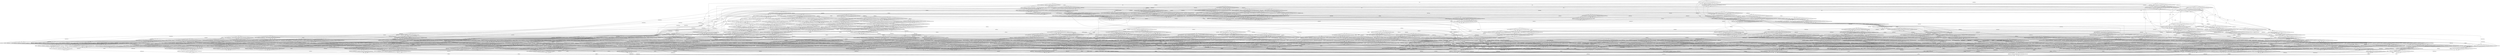 digraph G {
center = TRUE;
mclimit = 10.0;
nodesep = 0.05;
node [ width=0.25, height=0.25, label="" ];
s0 [ peripheries=2 ];
s0 [label="(2,2,1)"];
s1 [label="(3,2,1)"];
s2 [label="(4,2,1)"];
s3 [label="(2,3,1)"];
s4 [label="(2,2,42)"];
s5 [label="(2,2,14)"];
s6 [label="(2,2,13)"];
s7 [label="(2,2,2)"];
s8 [label="(1,2,1)"];
s9 [label="(3,3,1)"];
s10 [label="(3,2,42)"];
s11 [label="(3,2,14)"];
s12 [label="(3,2,13)"];
s13 [label="(3,2,2)"];
s14 [label="(4,3,1)"];
s15 [label="(4,2,42)"];
s16 [label="(4,2,14)"];
s17 [label="(4,2,13)"];
s18 [label="(4,2,2)"];
s19 [label="(2,1,1)"];
s20 [label="(2,3,42)"];
s21 [label="(2,3,14)"];
s22 [label="(2,3,13)"];
s23 [label="(2,3,2)"];
s24 [label="(2,2,43)"];
s25 [label="(2,2,16)"];
s26 [label="(2,2,15)"];
s27 [label="(2,2,3)"];
s28 [label="(1,3,1)"];
s29 [label="(1,2,42)"];
s30 [label="(1,2,14)"];
s31 [label="(1,2,13)"];
s32 [label="(1,2,2)"];
s33 [label="(3,1,1)"];
s34 [label="(3,3,42)"];
s35 [label="(3,3,14)"];
s36 [label="(3,3,13)"];
s37 [label="(3,3,2)"];
s38 [label="(3,2,43)"];
s39 [label="(3,2,16)"];
s40 [label="(3,2,15)"];
s41 [label="(3,2,3)"];
s42 [label="(4,1,1)"];
s43 [label="(4,3,42)"];
s44 [label="(4,3,14)"];
s45 [label="(4,3,13)"];
s46 [label="(4,3,2)"];
s47 [label="(4,2,43)"];
s48 [label="(4,2,16)"];
s49 [label="(4,2,15)"];
s50 [label="(4,2,3)"];
s51 [label="(2,1,42)"];
s52 [label="(2,1,14)"];
s53 [label="(2,1,13)"];
s54 [label="(2,1,2)"];
s55 [label="(2,3,43)"];
s56 [label="(2,3,16)"];
s57 [label="(2,3,15)"];
s58 [label="(2,3,3)"];
s59 [label="(2,2,46)"];
s60 [label="(2,2,45)"];
s61 [label="(2,2,44)"];
s62 [label="(2,2,22)"];
s63 [label="(2,2,21)"];
s64 [label="(2,2,20)"];
s65 [label="(2,2,19)"];
s66 [label="(2,2,18)"];
s67 [label="(2,2,17)"];
s68 [label="(2,2,6)"];
s69 [label="(2,2,5)"];
s70 [label="(2,2,4)"];
s71 [label="(1,1,1)"];
s72 [label="(1,3,42)"];
s73 [label="(1,3,14)"];
s74 [label="(1,3,13)"];
s75 [label="(1,3,2)"];
s76 [label="(1,2,43)"];
s77 [label="(1,2,16)"];
s78 [label="(1,2,15)"];
s79 [label="(1,2,3)"];
s80 [label="(3,1,42)"];
s81 [label="(3,1,14)"];
s82 [label="(3,1,13)"];
s83 [label="(3,1,2)"];
s84 [label="(3,3,43)"];
s85 [label="(3,3,16)"];
s86 [label="(3,3,15)"];
s87 [label="(3,3,3)"];
s88 [label="(3,2,46)"];
s89 [label="(3,2,45)"];
s90 [label="(3,2,44)"];
s91 [label="(3,2,22)"];
s92 [label="(3,2,21)"];
s93 [label="(3,2,20)"];
s94 [label="(3,2,19)"];
s95 [label="(3,2,18)"];
s96 [label="(3,2,17)"];
s97 [label="(3,2,6)"];
s98 [label="(3,2,5)"];
s99 [label="(3,2,4)"];
s100 [label="(4,1,42)"];
s101 [label="(4,1,14)"];
s102 [label="(4,1,13)"];
s103 [label="(4,1,2)"];
s104 [label="(4,3,43)"];
s105 [label="(4,3,16)"];
s106 [label="(4,3,15)"];
s107 [label="(4,3,3)"];
s108 [label="(4,2,46)"];
s109 [label="(4,2,45)"];
s110 [label="(4,2,44)"];
s111 [label="(4,2,22)"];
s112 [label="(4,2,21)"];
s113 [label="(4,2,20)"];
s114 [label="(4,2,19)"];
s115 [label="(4,2,18)"];
s116 [label="(4,2,17)"];
s117 [label="(4,2,6)"];
s118 [label="(4,2,5)"];
s119 [label="(4,2,4)"];
s120 [label="(2,1,43)"];
s121 [label="(2,1,16)"];
s122 [label="(2,1,15)"];
s123 [label="(2,1,3)"];
s124 [label="(2,3,46)"];
s125 [label="(2,3,45)"];
s126 [label="(2,3,44)"];
s127 [label="(2,3,22)"];
s128 [label="(2,3,21)"];
s129 [label="(2,3,20)"];
s130 [label="(2,3,19)"];
s131 [label="(2,3,18)"];
s132 [label="(2,3,17)"];
s133 [label="(2,3,6)"];
s134 [label="(2,3,5)"];
s135 [label="(2,3,4)"];
s136 [label="(2,2,51)"];
s137 [label="(2,2,50)"];
s138 [label="(2,2,49)"];
s139 [label="(2,2,48)"];
s140 [label="(2,2,47)"];
s141 [label="(2,2,32)"];
s142 [label="(2,2,31)"];
s143 [label="(2,2,30)"];
s144 [label="(2,2,29)"];
s145 [label="(2,2,28)"];
s146 [label="(2,2,27)"];
s147 [label="(2,2,26)"];
s148 [label="(2,2,25)"];
s149 [label="(2,2,24)"];
s150 [label="(2,2,23)"];
s151 [label="(2,2,11)"];
s152 [label="(2,2,10)"];
s153 [label="(2,2,9)"];
s154 [label="(2,2,8)"];
s155 [label="(2,2,7)"];
s156 [label="(1,1,42)"];
s157 [label="(1,1,14)"];
s158 [label="(1,1,13)"];
s159 [label="(1,1,2)"];
s160 [label="(1,3,43)"];
s161 [label="(1,3,16)"];
s162 [label="(1,3,15)"];
s163 [label="(1,3,3)"];
s164 [label="(1,2,46)"];
s165 [label="(1,2,45)"];
s166 [label="(1,2,44)"];
s167 [label="(1,2,22)"];
s168 [label="(1,2,21)"];
s169 [label="(1,2,20)"];
s170 [label="(1,2,19)"];
s171 [label="(1,2,18)"];
s172 [label="(1,2,17)"];
s173 [label="(1,2,6)"];
s174 [label="(1,2,5)"];
s175 [label="(1,2,4)"];
s176 [label="(3,1,43)"];
s177 [label="(3,1,16)"];
s178 [label="(3,1,15)"];
s179 [label="(3,1,3)"];
s180 [label="(3,3,46)"];
s181 [label="(3,3,45)"];
s182 [label="(3,3,44)"];
s183 [label="(3,3,22)"];
s184 [label="(3,3,21)"];
s185 [label="(3,3,20)"];
s186 [label="(3,3,19)"];
s187 [label="(3,3,18)"];
s188 [label="(3,3,17)"];
s189 [label="(3,3,6)"];
s190 [label="(3,3,5)"];
s191 [label="(3,3,4)"];
s192 [label="(3,2,51)"];
s193 [label="(3,2,50)"];
s194 [label="(3,2,49)"];
s195 [label="(3,2,48)"];
s196 [label="(3,2,47)"];
s197 [label="(3,2,32)"];
s198 [label="(3,2,31)"];
s199 [label="(3,2,30)"];
s200 [label="(3,2,29)"];
s201 [label="(3,2,28)"];
s202 [label="(3,2,27)"];
s203 [label="(3,2,26)"];
s204 [label="(3,2,25)"];
s205 [label="(3,2,24)"];
s206 [label="(3,2,23)"];
s207 [label="(3,2,11)"];
s208 [label="(3,2,10)"];
s209 [label="(3,2,9)"];
s210 [label="(3,2,8)"];
s211 [label="(3,2,7)"];
s212 [label="(4,1,43)"];
s213 [label="(4,1,16)"];
s214 [label="(4,1,15)"];
s215 [label="(4,1,3)"];
s216 [label="(4,3,46)"];
s217 [label="(4,3,45)"];
s218 [label="(4,3,44)"];
s219 [label="(4,3,22)"];
s220 [label="(4,3,21)"];
s221 [label="(4,3,20)"];
s222 [label="(4,3,19)"];
s223 [label="(4,3,18)"];
s224 [label="(4,3,17)"];
s225 [label="(4,3,6)"];
s226 [label="(4,3,5)"];
s227 [label="(4,3,4)"];
s228 [label="(4,2,51)"];
s229 [label="(4,2,50)"];
s230 [label="(4,2,49)"];
s231 [label="(4,2,48)"];
s232 [label="(4,2,47)"];
s233 [label="(4,2,32)"];
s234 [label="(4,2,31)"];
s235 [label="(4,2,30)"];
s236 [label="(4,2,29)"];
s237 [label="(4,2,28)"];
s238 [label="(4,2,27)"];
s239 [label="(4,2,26)"];
s240 [label="(4,2,25)"];
s241 [label="(4,2,24)"];
s242 [label="(4,2,23)"];
s243 [label="(4,2,11)"];
s244 [label="(4,2,10)"];
s245 [label="(4,2,9)"];
s246 [label="(4,2,8)"];
s247 [label="(4,2,7)"];
s248 [label="(2,1,46)"];
s249 [label="(2,1,45)"];
s250 [label="(2,1,44)"];
s251 [label="(2,1,22)"];
s252 [label="(2,1,21)"];
s253 [label="(2,1,20)"];
s254 [label="(2,1,19)"];
s255 [label="(2,1,18)"];
s256 [label="(2,1,17)"];
s257 [label="(2,1,6)"];
s258 [label="(2,1,5)"];
s259 [label="(2,1,4)"];
s260 [label="(2,3,51)"];
s261 [label="(2,3,50)"];
s262 [label="(2,3,49)"];
s263 [label="(2,3,48)"];
s264 [label="(2,3,47)"];
s265 [label="(2,3,32)"];
s266 [label="(2,3,31)"];
s267 [label="(2,3,30)"];
s268 [label="(2,3,29)"];
s269 [label="(2,3,28)"];
s270 [label="(2,3,27)"];
s271 [label="(2,3,26)"];
s272 [label="(2,3,25)"];
s273 [label="(2,3,24)"];
s274 [label="(2,3,23)"];
s275 [label="(2,3,11)"];
s276 [label="(2,3,10)"];
s277 [label="(2,3,9)"];
s278 [label="(2,3,8)"];
s279 [label="(2,3,7)"];
s280 [label="(2,2,54)"];
s281 [label="(2,2,68)"];
s282 [label="(2,2,53)"];
s283 [label="(2,2,52)"];
s284 [label="(2,2,37)"];
s285 [label="(2,2,36)"];
s286 [label="(2,2,35)"];
s287 [label="(2,2,34)"];
s288 [label="(2,2,33)"];
s289 [label="(2,2,12)"];
s290 [label="(1,1,43)"];
s291 [label="(1,1,16)"];
s292 [label="(1,1,15)"];
s293 [label="(1,1,3)"];
s294 [label="(1,3,46)"];
s295 [label="(1,3,45)"];
s296 [label="(1,3,44)"];
s297 [label="(1,3,22)"];
s298 [label="(1,3,21)"];
s299 [label="(1,3,20)"];
s300 [label="(1,3,19)"];
s301 [label="(1,3,18)"];
s302 [label="(1,3,17)"];
s303 [label="(1,3,6)"];
s304 [label="(1,3,5)"];
s305 [label="(1,3,4)"];
s306 [label="(1,2,51)"];
s307 [label="(1,2,50)"];
s308 [label="(1,2,49)"];
s309 [label="(1,2,48)"];
s310 [label="(1,2,47)"];
s311 [label="(1,2,32)"];
s312 [label="(1,2,31)"];
s313 [label="(1,2,30)"];
s314 [label="(1,2,29)"];
s315 [label="(1,2,28)"];
s316 [label="(1,2,27)"];
s317 [label="(1,2,26)"];
s318 [label="(1,2,25)"];
s319 [label="(1,2,24)"];
s320 [label="(1,2,23)"];
s321 [label="(1,2,11)"];
s322 [label="(1,2,10)"];
s323 [label="(1,2,9)"];
s324 [label="(1,2,8)"];
s325 [label="(1,2,7)"];
s326 [label="(3,1,46)"];
s327 [label="(3,1,45)"];
s328 [label="(3,1,44)"];
s329 [label="(3,1,22)"];
s330 [label="(3,1,21)"];
s331 [label="(3,1,20)"];
s332 [label="(3,1,19)"];
s333 [label="(3,1,18)"];
s334 [label="(3,1,17)"];
s335 [label="(3,1,6)"];
s336 [label="(3,1,5)"];
s337 [label="(3,1,4)"];
s338 [label="(3,3,51)"];
s339 [label="(3,3,50)"];
s340 [label="(3,3,49)"];
s341 [label="(3,3,48)"];
s342 [label="(3,3,47)"];
s343 [label="(3,3,32)"];
s344 [label="(3,3,31)"];
s345 [label="(3,3,30)"];
s346 [label="(3,3,29)"];
s347 [label="(3,3,28)"];
s348 [label="(3,3,27)"];
s349 [label="(3,3,26)"];
s350 [label="(3,3,25)"];
s351 [label="(3,3,24)"];
s352 [label="(3,3,23)"];
s353 [label="(3,3,11)"];
s354 [label="(3,3,10)"];
s355 [label="(3,3,9)"];
s356 [label="(3,3,8)"];
s357 [label="(3,3,7)"];
s358 [label="(3,2,54)"];
s359 [label="(3,2,68)"];
s360 [label="(3,2,53)"];
s361 [label="(3,2,52)"];
s362 [label="(3,2,37)"];
s363 [label="(3,2,36)"];
s364 [label="(3,2,35)"];
s365 [label="(3,2,34)"];
s366 [label="(3,2,33)"];
s367 [label="(3,2,12)"];
s368 [label="(4,1,46)"];
s369 [label="(4,1,45)"];
s370 [label="(4,1,44)"];
s371 [label="(4,1,22)"];
s372 [label="(4,1,21)"];
s373 [label="(4,1,20)"];
s374 [label="(4,1,19)"];
s375 [label="(4,1,18)"];
s376 [label="(4,1,17)"];
s377 [label="(4,1,6)"];
s378 [label="(4,1,5)"];
s379 [label="(4,1,4)"];
s380 [label="(4,3,51)"];
s381 [label="(4,3,50)"];
s382 [label="(4,3,49)"];
s383 [label="(4,3,48)"];
s384 [label="(4,3,47)"];
s385 [label="(4,3,32)"];
s386 [label="(4,3,31)"];
s387 [label="(4,3,30)"];
s388 [label="(4,3,29)"];
s389 [label="(4,3,28)"];
s390 [label="(4,3,27)"];
s391 [label="(4,3,26)"];
s392 [label="(4,3,25)"];
s393 [label="(4,3,24)"];
s394 [label="(4,3,23)"];
s395 [label="(4,3,11)"];
s396 [label="(4,3,10)"];
s397 [label="(4,3,9)"];
s398 [label="(4,3,8)"];
s399 [label="(4,3,7)"];
s400 [label="(4,2,54)"];
s401 [label="(4,2,68)"];
s402 [label="(4,2,53)"];
s403 [label="(4,2,52)"];
s404 [label="(4,2,37)"];
s405 [label="(4,2,36)"];
s406 [label="(4,2,35)"];
s407 [label="(4,2,34)"];
s408 [label="(4,2,33)"];
s409 [label="(4,2,12)"];
s410 [label="(2,1,51)"];
s411 [label="(2,1,50)"];
s412 [label="(2,1,49)"];
s413 [label="(2,1,48)"];
s414 [label="(2,1,47)"];
s415 [label="(2,1,32)"];
s416 [label="(2,1,31)"];
s417 [label="(2,1,30)"];
s418 [label="(2,1,29)"];
s419 [label="(2,1,28)"];
s420 [label="(2,1,27)"];
s421 [label="(2,1,26)"];
s422 [label="(2,1,25)"];
s423 [label="(2,1,24)"];
s424 [label="(2,1,23)"];
s425 [label="(2,1,11)"];
s426 [label="(2,1,10)"];
s427 [label="(2,1,9)"];
s428 [label="(2,1,8)"];
s429 [label="(2,1,7)"];
s430 [label="(2,3,54)"];
s431 [label="(2,3,68)"];
s432 [label="(2,3,53)"];
s433 [label="(2,3,52)"];
s434 [label="(2,3,37)"];
s435 [label="(2,3,36)"];
s436 [label="(2,3,35)"];
s437 [label="(2,3,34)"];
s438 [label="(2,3,33)"];
s439 [label="(2,3,12)"];
s440 [label="(2,2,56)"];
s441 [label="(2,2,55)"];
s442 [label="(2,2,39)"];
s443 [label="(2,2,38)"];
s444 [label="(1,1,46)"];
s445 [label="(1,1,45)"];
s446 [label="(1,1,44)"];
s447 [label="(1,1,22)"];
s448 [label="(1,1,21)"];
s449 [label="(1,1,20)"];
s450 [label="(1,1,19)"];
s451 [label="(1,1,18)"];
s452 [label="(1,1,17)"];
s453 [label="(1,1,6)"];
s454 [label="(1,1,5)"];
s455 [label="(1,1,4)"];
s456 [label="(1,3,51)"];
s457 [label="(1,3,50)"];
s458 [label="(1,3,49)"];
s459 [label="(1,3,48)"];
s460 [label="(1,3,47)"];
s461 [label="(1,3,32)"];
s462 [label="(1,3,31)"];
s463 [label="(1,3,30)"];
s464 [label="(1,3,29)"];
s465 [label="(1,3,28)"];
s466 [label="(1,3,27)"];
s467 [label="(1,3,26)"];
s468 [label="(1,3,25)"];
s469 [label="(1,3,24)"];
s470 [label="(1,3,23)"];
s471 [label="(1,3,11)"];
s472 [label="(1,3,10)"];
s473 [label="(1,3,9)"];
s474 [label="(1,3,8)"];
s475 [label="(1,3,7)"];
s476 [label="(1,2,54)"];
s477 [label="(1,2,68)"];
s478 [label="(1,2,53)"];
s479 [label="(1,2,52)"];
s480 [label="(1,2,37)"];
s481 [label="(1,2,36)"];
s482 [label="(1,2,35)"];
s483 [label="(1,2,34)"];
s484 [label="(1,2,33)"];
s485 [label="(1,2,12)"];
s486 [label="(3,1,51)"];
s487 [label="(3,1,50)"];
s488 [label="(3,1,49)"];
s489 [label="(3,1,48)"];
s490 [label="(3,1,47)"];
s491 [label="(3,1,32)"];
s492 [label="(3,1,31)"];
s493 [label="(3,1,30)"];
s494 [label="(3,1,29)"];
s495 [label="(3,1,28)"];
s496 [label="(3,1,27)"];
s497 [label="(3,1,26)"];
s498 [label="(3,1,25)"];
s499 [label="(3,1,24)"];
s500 [label="(3,1,23)"];
s501 [label="(3,1,11)"];
s502 [label="(3,1,10)"];
s503 [label="(3,1,9)"];
s504 [label="(3,1,8)"];
s505 [label="(3,1,7)"];
s506 [label="(3,3,54)"];
s507 [label="(3,3,68)"];
s508 [label="(3,3,53)"];
s509 [label="(3,3,52)"];
s510 [label="(3,3,37)"];
s511 [label="(3,3,36)"];
s512 [label="(3,3,35)"];
s513 [label="(3,3,34)"];
s514 [label="(3,3,33)"];
s515 [label="(3,3,12)"];
s516 [label="(3,2,56)"];
s517 [label="(3,2,55)"];
s518 [label="(3,2,39)"];
s519 [label="(3,2,38)"];
s520 [label="(4,1,51)"];
s521 [label="(4,1,50)"];
s522 [label="(4,1,49)"];
s523 [label="(4,1,48)"];
s524 [label="(4,1,47)"];
s525 [label="(4,1,32)"];
s526 [label="(4,1,31)"];
s527 [label="(4,1,30)"];
s528 [label="(4,1,29)"];
s529 [label="(4,1,28)"];
s530 [label="(4,1,27)"];
s531 [label="(4,1,26)"];
s532 [label="(4,1,25)"];
s533 [label="(4,1,24)"];
s534 [label="(4,1,23)"];
s535 [label="(4,1,11)"];
s536 [label="(4,1,10)"];
s537 [label="(4,1,9)"];
s538 [label="(4,1,8)"];
s539 [label="(4,1,7)"];
s540 [label="(4,3,54)"];
s541 [label="(4,3,68)"];
s542 [label="(4,3,53)"];
s543 [label="(4,3,52)"];
s544 [label="(4,3,37)"];
s545 [label="(4,3,36)"];
s546 [label="(4,3,35)"];
s547 [label="(4,3,34)"];
s548 [label="(4,3,33)"];
s549 [label="(4,3,12)"];
s550 [label="(4,2,56)"];
s551 [label="(4,2,55)"];
s552 [label="(4,2,39)"];
s553 [label="(4,2,38)"];
s554 [label="(2,1,54)"];
s555 [label="(2,1,68)"];
s556 [label="(2,1,53)"];
s557 [label="(2,1,52)"];
s558 [label="(2,1,37)"];
s559 [label="(2,1,36)"];
s560 [label="(2,1,35)"];
s561 [label="(2,1,34)"];
s562 [label="(2,1,33)"];
s563 [label="(2,1,12)"];
s564 [label="(2,3,56)"];
s565 [label="(2,3,55)"];
s566 [label="(2,3,39)"];
s567 [label="(2,3,38)"];
s568 [label="(2,2,57)"];
s569 [label="(2,2,40)"];
s570 [label="(1,1,51)"];
s571 [label="(1,1,50)"];
s572 [label="(1,1,49)"];
s573 [label="(1,1,48)"];
s574 [label="(1,1,47)"];
s575 [label="(1,1,32)"];
s576 [label="(1,1,31)"];
s577 [label="(1,1,30)"];
s578 [label="(1,1,29)"];
s579 [label="(1,1,28)"];
s580 [label="(1,1,27)"];
s581 [label="(1,1,26)"];
s582 [label="(1,1,25)"];
s583 [label="(1,1,24)"];
s584 [label="(1,1,23)"];
s585 [label="(1,1,11)"];
s586 [label="(1,1,10)"];
s587 [label="(1,1,9)"];
s588 [label="(1,1,8)"];
s589 [label="(1,1,7)"];
s590 [label="(1,3,54)"];
s591 [label="(1,3,68)"];
s592 [label="(1,3,53)"];
s593 [label="(1,3,52)"];
s594 [label="(1,3,37)"];
s595 [label="(1,3,36)"];
s596 [label="(1,3,35)"];
s597 [label="(1,3,34)"];
s598 [label="(1,3,33)"];
s599 [label="(1,3,12)"];
s600 [label="(1,2,56)"];
s601 [label="(1,2,55)"];
s602 [label="(1,2,39)"];
s603 [label="(1,2,38)"];
s604 [label="(3,1,54)"];
s605 [label="(3,1,68)"];
s606 [label="(3,1,53)"];
s607 [label="(3,1,52)"];
s608 [label="(3,1,37)"];
s609 [label="(3,1,36)"];
s610 [label="(3,1,35)"];
s611 [label="(3,1,34)"];
s612 [label="(3,1,33)"];
s613 [label="(3,1,12)"];
s614 [label="(3,3,56)"];
s615 [label="(3,3,55)"];
s616 [label="(3,3,39)"];
s617 [label="(3,3,38)"];
s618 [label="(3,2,57)"];
s619 [label="(3,2,40)"];
s620 [label="(4,1,54)"];
s621 [label="(4,1,68)"];
s622 [label="(4,1,53)"];
s623 [label="(4,1,52)"];
s624 [label="(4,1,37)"];
s625 [label="(4,1,36)"];
s626 [label="(4,1,35)"];
s627 [label="(4,1,34)"];
s628 [label="(4,1,33)"];
s629 [label="(4,1,12)"];
s630 [label="(4,3,56)"];
s631 [label="(4,3,55)"];
s632 [label="(4,3,39)"];
s633 [label="(4,3,38)"];
s634 [label="(4,2,57)"];
s635 [label="(4,2,40)"];
s636 [label="(2,1,56)"];
s637 [label="(2,1,55)"];
s638 [label="(2,1,39)"];
s639 [label="(2,1,38)"];
s640 [label="(2,3,57)"];
s641 [label="(2,3,40)"];
s642 [label="(2,2,58)"];
s643 [label="(2,2,41)"];
s644 [label="(1,1,54)"];
s645 [label="(1,1,68)"];
s646 [label="(1,1,53)"];
s647 [label="(1,1,52)"];
s648 [label="(1,1,37)"];
s649 [label="(1,1,36)"];
s650 [label="(1,1,35)"];
s651 [label="(1,1,34)"];
s652 [label="(1,1,33)"];
s653 [label="(1,1,12)"];
s654 [label="(1,3,56)"];
s655 [label="(1,3,55)"];
s656 [label="(1,3,39)"];
s657 [label="(1,3,38)"];
s658 [label="(1,2,57)"];
s659 [label="(1,2,40)"];
s660 [label="(3,1,56)"];
s661 [label="(3,1,55)"];
s662 [label="(3,1,39)"];
s663 [label="(3,1,38)"];
s664 [label="(3,3,57)"];
s665 [label="(3,3,40)"];
s666 [label="(3,2,58)"];
s667 [label="(3,2,41)"];
s668 [label="(4,1,56)"];
s669 [label="(4,1,55)"];
s670 [label="(4,1,39)"];
s671 [label="(4,1,38)"];
s672 [label="(4,3,57)"];
s673 [label="(4,3,40)"];
s674 [label="(4,2,58)"];
s675 [label="(4,2,41)"];
s676 [label="(2,1,57)"];
s677 [label="(2,1,40)"];
s678 [label="(2,3,58)"];
s679 [label="(2,3,41)"];
s680 [label="(2,2,59)"];
s681 [label="(1,1,56)"];
s682 [label="(1,1,55)"];
s683 [label="(1,1,39)"];
s684 [label="(1,1,38)"];
s685 [label="(1,3,57)"];
s686 [label="(1,3,40)"];
s687 [label="(1,2,58)"];
s688 [label="(1,2,41)"];
s689 [label="(3,1,57)"];
s690 [label="(3,1,40)"];
s691 [label="(3,3,58)"];
s692 [label="(3,3,41)"];
s693 [label="(3,2,59)"];
s694 [label="(4,1,57)"];
s695 [label="(4,1,40)"];
s696 [label="(4,3,58)"];
s697 [label="(4,3,41)"];
s698 [label="(4,2,59)"];
s699 [label="(2,1,58)"];
s700 [label="(2,1,41)"];
s701 [label="(2,3,59)"];
s702 [label="(2,2,62)"];
s703 [label="(2,2,61)"];
s704 [label="(2,2,60)"];
s705 [label="(1,1,57)"];
s706 [label="(1,1,40)"];
s707 [label="(1,3,58)"];
s708 [label="(1,3,41)"];
s709 [label="(1,2,59)"];
s710 [label="(3,1,58)"];
s711 [label="(3,1,41)"];
s712 [label="(3,3,59)"];
s713 [label="(3,2,62)"];
s714 [label="(3,2,61)"];
s715 [label="(3,2,60)"];
s716 [label="(4,1,58)"];
s717 [label="(4,1,41)"];
s718 [label="(4,3,59)"];
s719 [label="(4,2,62)"];
s720 [label="(4,2,61)"];
s721 [label="(4,2,60)"];
s722 [label="(2,1,59)"];
s723 [label="(2,3,62)"];
s724 [label="(2,3,61)"];
s725 [label="(2,3,60)"];
s726 [label="(2,2,66)"];
s727 [label="(2,2,65)"];
s728 [label="(2,2,64)"];
s729 [label="(2,2,63)"];
s730 [label="(1,1,58)"];
s731 [label="(1,1,41)"];
s732 [label="(1,3,59)"];
s733 [label="(1,2,62)"];
s734 [label="(1,2,61)"];
s735 [label="(1,2,60)"];
s736 [label="(3,1,59)"];
s737 [label="(3,3,62)"];
s738 [label="(3,3,61)"];
s739 [label="(3,3,60)"];
s740 [label="(3,2,66)"];
s741 [label="(3,2,65)"];
s742 [label="(3,2,64)"];
s743 [label="(3,2,63)"];
s744 [label="(4,1,59)"];
s745 [label="(4,3,62)"];
s746 [label="(4,3,61)"];
s747 [label="(4,3,60)"];
s748 [label="(4,2,66)"];
s749 [label="(4,2,65)"];
s750 [label="(4,2,64)"];
s751 [label="(4,2,63)"];
s752 [label="(2,1,62)"];
s753 [label="(2,1,61)"];
s754 [label="(2,1,60)"];
s755 [label="(2,3,66)"];
s756 [label="(2,3,65)"];
s757 [label="(2,3,64)"];
s758 [label="(2,3,63)"];
s759 [label="(2,2,67)"];
s760 [label="(1,1,59)"];
s761 [label="(1,3,62)"];
s762 [label="(1,3,61)"];
s763 [label="(1,3,60)"];
s764 [label="(1,2,66)"];
s765 [label="(1,2,65)"];
s766 [label="(1,2,64)"];
s767 [label="(1,2,63)"];
s768 [label="(3,1,62)"];
s769 [label="(3,1,61)"];
s770 [label="(3,1,60)"];
s771 [label="(3,3,66)"];
s772 [label="(3,3,65)"];
s773 [label="(3,3,64)"];
s774 [label="(3,3,63)"];
s775 [label="(3,2,67)"];
s776 [label="(4,1,62)"];
s777 [label="(4,1,61)"];
s778 [label="(4,1,60)"];
s779 [label="(4,3,66)"];
s780 [label="(4,3,65)"];
s781 [label="(4,3,64)"];
s782 [label="(4,3,63)"];
s783 [label="(4,2,67)"];
s784 [label="(2,1,66)"];
s785 [label="(2,1,65)"];
s786 [label="(2,1,64)"];
s787 [label="(2,1,63)"];
s788 [label="(2,3,67)"];
s789 [label="(1,1,62)"];
s790 [label="(1,1,61)"];
s791 [label="(1,1,60)"];
s792 [label="(1,3,66)"];
s793 [label="(1,3,65)"];
s794 [label="(1,3,64)"];
s795 [label="(1,3,63)"];
s796 [label="(1,2,67)"];
s797 [label="(3,1,66)"];
s798 [label="(3,1,65)"];
s799 [label="(3,1,64)"];
s800 [label="(3,1,63)"];
s801 [label="(3,3,67)"];
s802 [label="(4,1,66)"];
s803 [label="(4,1,65)"];
s804 [label="(4,1,64)"];
s805 [label="(4,1,63)"];
s806 [label="(4,3,67)"];
s807 [label="(2,1,67)"];
s808 [label="(1,1,66)"];
s809 [label="(1,1,65)"];
s810 [label="(1,1,64)"];
s811 [label="(1,1,63)"];
s812 [label="(1,3,67)"];
s813 [label="(3,1,67)"];
s814 [label="(4,1,67)"];
s815 [label="(1,1,67)"];
s0->s1[label="waterRise"];
s0->s2[label="pumpRunning_0"];
s0->s2[label="pumpRunning_1"];
s0->s2[label="pumpRunning_2"];
s0->s2[label="pumpRunning_3"];
s0->s2[label="pumpRunning_4"];
s0->s3[label="methaneRise"];
s0->s4[label="tau_3"];
s0->s5[label="tau_2"];
s0->s6[label="tau_1"];
s0->s7[label="tau_0"];
s1->s8[label="pumpRunning_0"];
s1->s8[label="pumpRunning_1"];
s1->s8[label="pumpRunning_2"];
s1->s8[label="pumpRunning_3"];
s1->s8[label="pumpRunning_4"];
s1->s9[label="methaneRise"];
s1->s10[label="tau_3"];
s1->s11[label="tau_2"];
s1->s12[label="tau_1"];
s1->s13[label="tau_0"];
s2->s8[label="waterRise"];
s2->s14[label="methaneRise"];
s2->s15[label="tau_3"];
s2->s16[label="tau_2"];
s2->s17[label="tau_1"];
s2->s18[label="tau_0"];
s3->s9[label="waterRise"];
s3->s14[label="pumpRunning_0"];
s3->s14[label="pumpRunning_1"];
s3->s14[label="pumpRunning_2"];
s3->s14[label="pumpRunning_3"];
s3->s14[label="pumpRunning_4"];
s3->s19[label="methaneLower"];
s3->s20[label="tau_3"];
s3->s21[label="tau_2"];
s3->s22[label="tau_1"];
s3->s23[label="tau_0"];
s4->s10[label="waterRise"];
s4->s15[label="pumpRunning_0"];
s4->s15[label="pumpRunning_1"];
s4->s15[label="pumpRunning_2"];
s4->s15[label="pumpRunning_3"];
s4->s15[label="pumpRunning_4"];
s4->s20[label="methaneRise"];
s4->s24[label="receiveMsg_3"];
s5->s11[label="waterRise"];
s5->s16[label="pumpRunning_0"];
s5->s16[label="pumpRunning_1"];
s5->s16[label="pumpRunning_2"];
s5->s16[label="pumpRunning_3"];
s5->s16[label="pumpRunning_4"];
s5->s21[label="methaneRise"];
s5->s25[label="receiveMsg_2"];
s6->s12[label="waterRise"];
s6->s17[label="pumpRunning_0"];
s6->s17[label="pumpRunning_1"];
s6->s17[label="pumpRunning_2"];
s6->s17[label="pumpRunning_3"];
s6->s17[label="pumpRunning_4"];
s6->s22[label="methaneRise"];
s6->s26[label="receiveMsg_1"];
s7->s13[label="waterRise"];
s7->s18[label="pumpRunning_0"];
s7->s18[label="pumpRunning_1"];
s7->s18[label="pumpRunning_2"];
s7->s18[label="pumpRunning_3"];
s7->s18[label="pumpRunning_4"];
s7->s23[label="methaneRise"];
s7->s27[label="receiveMsg_0"];
s8->s28[label="methaneRise"];
s8->s29[label="tau_3"];
s8->s30[label="tau_2"];
s8->s31[label="tau_1"];
s8->s32[label="tau_0"];
s9->s28[label="pumpRunning_0"];
s9->s28[label="pumpRunning_1"];
s9->s28[label="pumpRunning_2"];
s9->s28[label="pumpRunning_3"];
s9->s28[label="pumpRunning_4"];
s9->s33[label="methaneLower"];
s9->s34[label="tau_3"];
s9->s35[label="tau_2"];
s9->s36[label="tau_1"];
s9->s37[label="tau_0"];
s10->s29[label="pumpRunning_0"];
s10->s29[label="pumpRunning_1"];
s10->s29[label="pumpRunning_2"];
s10->s29[label="pumpRunning_3"];
s10->s29[label="pumpRunning_4"];
s10->s34[label="methaneRise"];
s10->s38[label="receiveMsg_3"];
s11->s30[label="pumpRunning_0"];
s11->s30[label="pumpRunning_1"];
s11->s30[label="pumpRunning_2"];
s11->s30[label="pumpRunning_3"];
s11->s30[label="pumpRunning_4"];
s11->s35[label="methaneRise"];
s11->s39[label="receiveMsg_2"];
s12->s31[label="pumpRunning_0"];
s12->s31[label="pumpRunning_1"];
s12->s31[label="pumpRunning_2"];
s12->s31[label="pumpRunning_3"];
s12->s31[label="pumpRunning_4"];
s12->s36[label="methaneRise"];
s12->s40[label="receiveMsg_1"];
s13->s32[label="pumpRunning_0"];
s13->s32[label="pumpRunning_1"];
s13->s32[label="pumpRunning_2"];
s13->s32[label="pumpRunning_3"];
s13->s32[label="pumpRunning_4"];
s13->s37[label="methaneRise"];
s13->s41[label="receiveMsg_0"];
s14->s28[label="waterRise"];
s14->s42[label="methaneLower"];
s14->s43[label="tau_3"];
s14->s44[label="tau_2"];
s14->s45[label="tau_1"];
s14->s46[label="tau_0"];
s15->s29[label="waterRise"];
s15->s43[label="methaneRise"];
s15->s47[label="receiveMsg_3"];
s16->s30[label="waterRise"];
s16->s44[label="methaneRise"];
s16->s48[label="receiveMsg_2"];
s17->s31[label="waterRise"];
s17->s45[label="methaneRise"];
s17->s49[label="receiveMsg_1"];
s18->s32[label="waterRise"];
s18->s46[label="methaneRise"];
s18->s50[label="receiveMsg_0"];
s19->s33[label="waterRise"];
s19->s42[label="pumpRunning_0"];
s19->s42[label="pumpRunning_1"];
s19->s42[label="pumpRunning_2"];
s19->s42[label="pumpRunning_3"];
s19->s42[label="pumpRunning_4"];
s19->s51[label="tau_3"];
s19->s52[label="tau_2"];
s19->s53[label="tau_1"];
s19->s54[label="tau_0"];
s20->s34[label="waterRise"];
s20->s43[label="pumpRunning_0"];
s20->s43[label="pumpRunning_1"];
s20->s43[label="pumpRunning_2"];
s20->s43[label="pumpRunning_3"];
s20->s43[label="pumpRunning_4"];
s20->s51[label="methaneLower"];
s20->s55[label="receiveMsg_3"];
s21->s35[label="waterRise"];
s21->s44[label="pumpRunning_0"];
s21->s44[label="pumpRunning_1"];
s21->s44[label="pumpRunning_2"];
s21->s44[label="pumpRunning_3"];
s21->s44[label="pumpRunning_4"];
s21->s52[label="methaneLower"];
s21->s56[label="receiveMsg_2"];
s22->s36[label="waterRise"];
s22->s45[label="pumpRunning_0"];
s22->s45[label="pumpRunning_1"];
s22->s45[label="pumpRunning_2"];
s22->s45[label="pumpRunning_3"];
s22->s45[label="pumpRunning_4"];
s22->s53[label="methaneLower"];
s22->s57[label="receiveMsg_1"];
s23->s37[label="waterRise"];
s23->s46[label="pumpRunning_0"];
s23->s46[label="pumpRunning_1"];
s23->s46[label="pumpRunning_2"];
s23->s46[label="pumpRunning_3"];
s23->s46[label="pumpRunning_4"];
s23->s54[label="methaneLower"];
s23->s58[label="receiveMsg_0"];
s24->s38[label="waterRise"];
s24->s47[label="pumpRunning_0"];
s24->s47[label="pumpRunning_1"];
s24->s47[label="pumpRunning_2"];
s24->s47[label="pumpRunning_3"];
s24->s47[label="pumpRunning_4"];
s24->s55[label="methaneRise"];
s24->s59[label="levelMsg_3"];
s24->s60[label="palarmMsg_3"];
s24->s61[label="commandMsg_3"];
s25->s39[label="waterRise"];
s25->s48[label="pumpRunning_0"];
s25->s48[label="pumpRunning_1"];
s25->s48[label="pumpRunning_2"];
s25->s48[label="pumpRunning_3"];
s25->s48[label="pumpRunning_4"];
s25->s56[label="methaneRise"];
s25->s62[label="levelMsg_2"];
s25->s63[label="palarmMsg_2"];
s25->s64[label="commandMsg_2"];
s26->s40[label="waterRise"];
s26->s49[label="pumpRunning_0"];
s26->s49[label="pumpRunning_1"];
s26->s49[label="pumpRunning_2"];
s26->s49[label="pumpRunning_3"];
s26->s49[label="pumpRunning_4"];
s26->s57[label="methaneRise"];
s26->s65[label="levelMsg_1"];
s26->s66[label="palarmMsg_1"];
s26->s67[label="commandMsg_1"];
s27->s41[label="waterRise"];
s27->s50[label="pumpRunning_0"];
s27->s50[label="pumpRunning_1"];
s27->s50[label="pumpRunning_2"];
s27->s50[label="pumpRunning_3"];
s27->s50[label="pumpRunning_4"];
s27->s58[label="methaneRise"];
s27->s68[label="levelMsg_0"];
s27->s69[label="palarmMsg_0"];
s27->s70[label="commandMsg_0"];
s28->s71[label="methaneLower"];
s28->s72[label="tau_3"];
s28->s73[label="tau_2"];
s28->s74[label="tau_1"];
s28->s75[label="tau_0"];
s29->s72[label="methaneRise"];
s29->s76[label="receiveMsg_3"];
s30->s73[label="methaneRise"];
s30->s77[label="receiveMsg_2"];
s31->s74[label="methaneRise"];
s31->s78[label="receiveMsg_1"];
s32->s75[label="methaneRise"];
s32->s79[label="receiveMsg_0"];
s33->s71[label="pumpRunning_0"];
s33->s71[label="pumpRunning_1"];
s33->s71[label="pumpRunning_2"];
s33->s71[label="pumpRunning_3"];
s33->s71[label="pumpRunning_4"];
s33->s80[label="tau_3"];
s33->s81[label="tau_2"];
s33->s82[label="tau_1"];
s33->s83[label="tau_0"];
s34->s72[label="pumpRunning_0"];
s34->s72[label="pumpRunning_1"];
s34->s72[label="pumpRunning_2"];
s34->s72[label="pumpRunning_3"];
s34->s72[label="pumpRunning_4"];
s34->s80[label="methaneLower"];
s34->s84[label="receiveMsg_3"];
s35->s73[label="pumpRunning_0"];
s35->s73[label="pumpRunning_1"];
s35->s73[label="pumpRunning_2"];
s35->s73[label="pumpRunning_3"];
s35->s73[label="pumpRunning_4"];
s35->s81[label="methaneLower"];
s35->s85[label="receiveMsg_2"];
s36->s74[label="pumpRunning_0"];
s36->s74[label="pumpRunning_1"];
s36->s74[label="pumpRunning_2"];
s36->s74[label="pumpRunning_3"];
s36->s74[label="pumpRunning_4"];
s36->s82[label="methaneLower"];
s36->s86[label="receiveMsg_1"];
s37->s75[label="pumpRunning_0"];
s37->s75[label="pumpRunning_1"];
s37->s75[label="pumpRunning_2"];
s37->s75[label="pumpRunning_3"];
s37->s75[label="pumpRunning_4"];
s37->s83[label="methaneLower"];
s37->s87[label="receiveMsg_0"];
s38->s76[label="pumpRunning_0"];
s38->s76[label="pumpRunning_1"];
s38->s76[label="pumpRunning_2"];
s38->s76[label="pumpRunning_3"];
s38->s76[label="pumpRunning_4"];
s38->s84[label="methaneRise"];
s38->s88[label="levelMsg_3"];
s38->s89[label="palarmMsg_3"];
s38->s90[label="commandMsg_3"];
s39->s77[label="pumpRunning_0"];
s39->s77[label="pumpRunning_1"];
s39->s77[label="pumpRunning_2"];
s39->s77[label="pumpRunning_3"];
s39->s77[label="pumpRunning_4"];
s39->s85[label="methaneRise"];
s39->s91[label="levelMsg_2"];
s39->s92[label="palarmMsg_2"];
s39->s93[label="commandMsg_2"];
s40->s78[label="pumpRunning_0"];
s40->s78[label="pumpRunning_1"];
s40->s78[label="pumpRunning_2"];
s40->s78[label="pumpRunning_3"];
s40->s78[label="pumpRunning_4"];
s40->s86[label="methaneRise"];
s40->s94[label="levelMsg_1"];
s40->s95[label="palarmMsg_1"];
s40->s96[label="commandMsg_1"];
s41->s79[label="pumpRunning_0"];
s41->s79[label="pumpRunning_1"];
s41->s79[label="pumpRunning_2"];
s41->s79[label="pumpRunning_3"];
s41->s79[label="pumpRunning_4"];
s41->s87[label="methaneRise"];
s41->s97[label="levelMsg_0"];
s41->s98[label="palarmMsg_0"];
s41->s99[label="commandMsg_0"];
s42->s71[label="waterRise"];
s42->s100[label="tau_3"];
s42->s101[label="tau_2"];
s42->s102[label="tau_1"];
s42->s103[label="tau_0"];
s43->s72[label="waterRise"];
s43->s100[label="methaneLower"];
s43->s104[label="receiveMsg_3"];
s44->s73[label="waterRise"];
s44->s101[label="methaneLower"];
s44->s105[label="receiveMsg_2"];
s45->s74[label="waterRise"];
s45->s102[label="methaneLower"];
s45->s106[label="receiveMsg_1"];
s46->s75[label="waterRise"];
s46->s103[label="methaneLower"];
s46->s107[label="receiveMsg_0"];
s47->s76[label="waterRise"];
s47->s104[label="methaneRise"];
s47->s108[label="levelMsg_3"];
s47->s109[label="palarmMsg_3"];
s47->s110[label="commandMsg_3"];
s48->s77[label="waterRise"];
s48->s105[label="methaneRise"];
s48->s111[label="levelMsg_2"];
s48->s112[label="palarmMsg_2"];
s48->s113[label="commandMsg_2"];
s49->s78[label="waterRise"];
s49->s106[label="methaneRise"];
s49->s114[label="levelMsg_1"];
s49->s115[label="palarmMsg_1"];
s49->s116[label="commandMsg_1"];
s50->s79[label="waterRise"];
s50->s107[label="methaneRise"];
s50->s117[label="levelMsg_0"];
s50->s118[label="palarmMsg_0"];
s50->s119[label="commandMsg_0"];
s51->s80[label="waterRise"];
s51->s100[label="pumpRunning_0"];
s51->s100[label="pumpRunning_1"];
s51->s100[label="pumpRunning_2"];
s51->s100[label="pumpRunning_3"];
s51->s100[label="pumpRunning_4"];
s51->s120[label="receiveMsg_3"];
s52->s81[label="waterRise"];
s52->s101[label="pumpRunning_0"];
s52->s101[label="pumpRunning_1"];
s52->s101[label="pumpRunning_2"];
s52->s101[label="pumpRunning_3"];
s52->s101[label="pumpRunning_4"];
s52->s121[label="receiveMsg_2"];
s53->s82[label="waterRise"];
s53->s102[label="pumpRunning_0"];
s53->s102[label="pumpRunning_1"];
s53->s102[label="pumpRunning_2"];
s53->s102[label="pumpRunning_3"];
s53->s102[label="pumpRunning_4"];
s53->s122[label="receiveMsg_1"];
s54->s83[label="waterRise"];
s54->s103[label="pumpRunning_0"];
s54->s103[label="pumpRunning_1"];
s54->s103[label="pumpRunning_2"];
s54->s103[label="pumpRunning_3"];
s54->s103[label="pumpRunning_4"];
s54->s123[label="receiveMsg_0"];
s55->s84[label="waterRise"];
s55->s104[label="pumpRunning_0"];
s55->s104[label="pumpRunning_1"];
s55->s104[label="pumpRunning_2"];
s55->s104[label="pumpRunning_3"];
s55->s104[label="pumpRunning_4"];
s55->s120[label="methaneLower"];
s55->s124[label="levelMsg_3"];
s55->s125[label="palarmMsg_3"];
s55->s126[label="commandMsg_3"];
s56->s85[label="waterRise"];
s56->s105[label="pumpRunning_0"];
s56->s105[label="pumpRunning_1"];
s56->s105[label="pumpRunning_2"];
s56->s105[label="pumpRunning_3"];
s56->s105[label="pumpRunning_4"];
s56->s121[label="methaneLower"];
s56->s127[label="levelMsg_2"];
s56->s128[label="palarmMsg_2"];
s56->s129[label="commandMsg_2"];
s57->s86[label="waterRise"];
s57->s106[label="pumpRunning_0"];
s57->s106[label="pumpRunning_1"];
s57->s106[label="pumpRunning_2"];
s57->s106[label="pumpRunning_3"];
s57->s106[label="pumpRunning_4"];
s57->s122[label="methaneLower"];
s57->s130[label="levelMsg_1"];
s57->s131[label="palarmMsg_1"];
s57->s132[label="commandMsg_1"];
s58->s87[label="waterRise"];
s58->s107[label="pumpRunning_0"];
s58->s107[label="pumpRunning_1"];
s58->s107[label="pumpRunning_2"];
s58->s107[label="pumpRunning_3"];
s58->s107[label="pumpRunning_4"];
s58->s123[label="methaneLower"];
s58->s133[label="levelMsg_0"];
s58->s134[label="palarmMsg_0"];
s58->s135[label="commandMsg_0"];
s59->s88[label="waterRise"];
s59->s108[label="pumpRunning_0"];
s59->s108[label="pumpRunning_1"];
s59->s108[label="pumpRunning_2"];
s59->s108[label="pumpRunning_3"];
s59->s108[label="pumpRunning_4"];
s59->s124[label="methaneRise"];
s59->s136[label="lowLevel_3"];
s59->s137[label="highLevel_3"];
s60->s89[label="waterRise"];
s60->s109[label="pumpRunning_0"];
s60->s109[label="pumpRunning_1"];
s60->s109[label="pumpRunning_2"];
s60->s109[label="pumpRunning_3"];
s60->s109[label="pumpRunning_4"];
s60->s125[label="methaneRise"];
s60->s138[label="isRunning_0"];
s61->s90[label="waterRise"];
s61->s110[label="pumpRunning_0"];
s61->s110[label="pumpRunning_1"];
s61->s110[label="pumpRunning_2"];
s61->s110[label="pumpRunning_3"];
s61->s110[label="pumpRunning_4"];
s61->s126[label="methaneRise"];
s61->s139[label="startCmd_3"];
s61->s140[label="stopCmd_3"];
s62->s91[label="waterRise"];
s62->s111[label="pumpRunning_0"];
s62->s111[label="pumpRunning_1"];
s62->s111[label="pumpRunning_2"];
s62->s111[label="pumpRunning_3"];
s62->s111[label="pumpRunning_4"];
s62->s127[label="methaneRise"];
s62->s141[label="lowLevel_2"];
s62->s142[label="highLevel_2"];
s63->s92[label="waterRise"];
s63->s112[label="pumpRunning_0"];
s63->s112[label="pumpRunning_1"];
s63->s112[label="pumpRunning_2"];
s63->s112[label="pumpRunning_3"];
s63->s112[label="pumpRunning_4"];
s63->s128[label="methaneRise"];
s63->s143[label="isNotRunning_5"];
s64->s93[label="waterRise"];
s64->s113[label="pumpRunning_0"];
s64->s113[label="pumpRunning_1"];
s64->s113[label="pumpRunning_2"];
s64->s113[label="pumpRunning_3"];
s64->s113[label="pumpRunning_4"];
s64->s129[label="methaneRise"];
s64->s144[label="startCmd_2"];
s64->s145[label="stopCmd_2"];
s65->s94[label="waterRise"];
s65->s114[label="pumpRunning_0"];
s65->s114[label="pumpRunning_1"];
s65->s114[label="pumpRunning_2"];
s65->s114[label="pumpRunning_3"];
s65->s114[label="pumpRunning_4"];
s65->s130[label="methaneRise"];
s65->s146[label="lowLevel_1"];
s65->s147[label="highLevel_1"];
s66->s95[label="waterRise"];
s66->s115[label="pumpRunning_0"];
s66->s115[label="pumpRunning_1"];
s66->s115[label="pumpRunning_2"];
s66->s115[label="pumpRunning_3"];
s66->s115[label="pumpRunning_4"];
s66->s131[label="methaneRise"];
s66->s148[label="isNotRunning_4"];
s67->s96[label="waterRise"];
s67->s116[label="pumpRunning_0"];
s67->s116[label="pumpRunning_1"];
s67->s116[label="pumpRunning_2"];
s67->s116[label="pumpRunning_3"];
s67->s116[label="pumpRunning_4"];
s67->s132[label="methaneRise"];
s67->s149[label="startCmd_1"];
s67->s150[label="stopCmd_1"];
s68->s97[label="waterRise"];
s68->s117[label="pumpRunning_0"];
s68->s117[label="pumpRunning_1"];
s68->s117[label="pumpRunning_2"];
s68->s117[label="pumpRunning_3"];
s68->s117[label="pumpRunning_4"];
s68->s133[label="methaneRise"];
s68->s151[label="lowLevel_0"];
s68->s152[label="highLevel_0"];
s69->s98[label="waterRise"];
s69->s118[label="pumpRunning_0"];
s69->s118[label="pumpRunning_1"];
s69->s118[label="pumpRunning_2"];
s69->s118[label="pumpRunning_3"];
s69->s118[label="pumpRunning_4"];
s69->s134[label="methaneRise"];
s69->s153[label="isNotRunning_0"];
s70->s99[label="waterRise"];
s70->s119[label="pumpRunning_0"];
s70->s119[label="pumpRunning_1"];
s70->s119[label="pumpRunning_2"];
s70->s119[label="pumpRunning_3"];
s70->s119[label="pumpRunning_4"];
s70->s135[label="methaneRise"];
s70->s154[label="startCmd_0"];
s70->s155[label="stopCmd_0"];
s71->s156[label="tau_3"];
s71->s157[label="tau_2"];
s71->s158[label="tau_1"];
s71->s159[label="tau_0"];
s72->s156[label="methaneLower"];
s72->s160[label="receiveMsg_3"];
s73->s157[label="methaneLower"];
s73->s161[label="receiveMsg_2"];
s74->s158[label="methaneLower"];
s74->s162[label="receiveMsg_1"];
s75->s159[label="methaneLower"];
s75->s163[label="receiveMsg_0"];
s76->s160[label="methaneRise"];
s76->s164[label="levelMsg_3"];
s76->s165[label="palarmMsg_3"];
s76->s166[label="commandMsg_3"];
s77->s161[label="methaneRise"];
s77->s167[label="levelMsg_2"];
s77->s168[label="palarmMsg_2"];
s77->s169[label="commandMsg_2"];
s78->s162[label="methaneRise"];
s78->s170[label="levelMsg_1"];
s78->s171[label="palarmMsg_1"];
s78->s172[label="commandMsg_1"];
s79->s163[label="methaneRise"];
s79->s173[label="levelMsg_0"];
s79->s174[label="palarmMsg_0"];
s79->s175[label="commandMsg_0"];
s80->s156[label="pumpRunning_0"];
s80->s156[label="pumpRunning_1"];
s80->s156[label="pumpRunning_2"];
s80->s156[label="pumpRunning_3"];
s80->s156[label="pumpRunning_4"];
s80->s176[label="receiveMsg_3"];
s81->s157[label="pumpRunning_0"];
s81->s157[label="pumpRunning_1"];
s81->s157[label="pumpRunning_2"];
s81->s157[label="pumpRunning_3"];
s81->s157[label="pumpRunning_4"];
s81->s177[label="receiveMsg_2"];
s82->s158[label="pumpRunning_0"];
s82->s158[label="pumpRunning_1"];
s82->s158[label="pumpRunning_2"];
s82->s158[label="pumpRunning_3"];
s82->s158[label="pumpRunning_4"];
s82->s178[label="receiveMsg_1"];
s83->s159[label="pumpRunning_0"];
s83->s159[label="pumpRunning_1"];
s83->s159[label="pumpRunning_2"];
s83->s159[label="pumpRunning_3"];
s83->s159[label="pumpRunning_4"];
s83->s179[label="receiveMsg_0"];
s84->s160[label="pumpRunning_0"];
s84->s160[label="pumpRunning_1"];
s84->s160[label="pumpRunning_2"];
s84->s160[label="pumpRunning_3"];
s84->s160[label="pumpRunning_4"];
s84->s176[label="methaneLower"];
s84->s180[label="levelMsg_3"];
s84->s181[label="palarmMsg_3"];
s84->s182[label="commandMsg_3"];
s85->s161[label="pumpRunning_0"];
s85->s161[label="pumpRunning_1"];
s85->s161[label="pumpRunning_2"];
s85->s161[label="pumpRunning_3"];
s85->s161[label="pumpRunning_4"];
s85->s177[label="methaneLower"];
s85->s183[label="levelMsg_2"];
s85->s184[label="palarmMsg_2"];
s85->s185[label="commandMsg_2"];
s86->s162[label="pumpRunning_0"];
s86->s162[label="pumpRunning_1"];
s86->s162[label="pumpRunning_2"];
s86->s162[label="pumpRunning_3"];
s86->s162[label="pumpRunning_4"];
s86->s178[label="methaneLower"];
s86->s186[label="levelMsg_1"];
s86->s187[label="palarmMsg_1"];
s86->s188[label="commandMsg_1"];
s87->s163[label="pumpRunning_0"];
s87->s163[label="pumpRunning_1"];
s87->s163[label="pumpRunning_2"];
s87->s163[label="pumpRunning_3"];
s87->s163[label="pumpRunning_4"];
s87->s179[label="methaneLower"];
s87->s189[label="levelMsg_0"];
s87->s190[label="palarmMsg_0"];
s87->s191[label="commandMsg_0"];
s88->s164[label="pumpRunning_0"];
s88->s164[label="pumpRunning_1"];
s88->s164[label="pumpRunning_2"];
s88->s164[label="pumpRunning_3"];
s88->s164[label="pumpRunning_4"];
s88->s180[label="methaneRise"];
s88->s192[label="lowLevel_3"];
s88->s193[label="highLevel_3"];
s89->s165[label="pumpRunning_0"];
s89->s165[label="pumpRunning_1"];
s89->s165[label="pumpRunning_2"];
s89->s165[label="pumpRunning_3"];
s89->s165[label="pumpRunning_4"];
s89->s181[label="methaneRise"];
s89->s194[label="isRunning_0"];
s90->s166[label="pumpRunning_0"];
s90->s166[label="pumpRunning_1"];
s90->s166[label="pumpRunning_2"];
s90->s166[label="pumpRunning_3"];
s90->s166[label="pumpRunning_4"];
s90->s182[label="methaneRise"];
s90->s195[label="startCmd_3"];
s90->s196[label="stopCmd_3"];
s91->s167[label="pumpRunning_0"];
s91->s167[label="pumpRunning_1"];
s91->s167[label="pumpRunning_2"];
s91->s167[label="pumpRunning_3"];
s91->s167[label="pumpRunning_4"];
s91->s183[label="methaneRise"];
s91->s197[label="lowLevel_2"];
s91->s198[label="highLevel_2"];
s92->s168[label="pumpRunning_0"];
s92->s168[label="pumpRunning_1"];
s92->s168[label="pumpRunning_2"];
s92->s168[label="pumpRunning_3"];
s92->s168[label="pumpRunning_4"];
s92->s184[label="methaneRise"];
s92->s199[label="isNotRunning_5"];
s93->s169[label="pumpRunning_0"];
s93->s169[label="pumpRunning_1"];
s93->s169[label="pumpRunning_2"];
s93->s169[label="pumpRunning_3"];
s93->s169[label="pumpRunning_4"];
s93->s185[label="methaneRise"];
s93->s200[label="startCmd_2"];
s93->s201[label="stopCmd_2"];
s94->s170[label="pumpRunning_0"];
s94->s170[label="pumpRunning_1"];
s94->s170[label="pumpRunning_2"];
s94->s170[label="pumpRunning_3"];
s94->s170[label="pumpRunning_4"];
s94->s186[label="methaneRise"];
s94->s202[label="lowLevel_1"];
s94->s203[label="highLevel_1"];
s95->s171[label="pumpRunning_0"];
s95->s171[label="pumpRunning_1"];
s95->s171[label="pumpRunning_2"];
s95->s171[label="pumpRunning_3"];
s95->s171[label="pumpRunning_4"];
s95->s187[label="methaneRise"];
s95->s204[label="isNotRunning_4"];
s96->s172[label="pumpRunning_0"];
s96->s172[label="pumpRunning_1"];
s96->s172[label="pumpRunning_2"];
s96->s172[label="pumpRunning_3"];
s96->s172[label="pumpRunning_4"];
s96->s188[label="methaneRise"];
s96->s205[label="startCmd_1"];
s96->s206[label="stopCmd_1"];
s97->s173[label="pumpRunning_0"];
s97->s173[label="pumpRunning_1"];
s97->s173[label="pumpRunning_2"];
s97->s173[label="pumpRunning_3"];
s97->s173[label="pumpRunning_4"];
s97->s189[label="methaneRise"];
s97->s207[label="lowLevel_0"];
s97->s208[label="highLevel_0"];
s98->s174[label="pumpRunning_0"];
s98->s174[label="pumpRunning_1"];
s98->s174[label="pumpRunning_2"];
s98->s174[label="pumpRunning_3"];
s98->s174[label="pumpRunning_4"];
s98->s190[label="methaneRise"];
s98->s209[label="isNotRunning_0"];
s99->s175[label="pumpRunning_0"];
s99->s175[label="pumpRunning_1"];
s99->s175[label="pumpRunning_2"];
s99->s175[label="pumpRunning_3"];
s99->s175[label="pumpRunning_4"];
s99->s191[label="methaneRise"];
s99->s210[label="startCmd_0"];
s99->s211[label="stopCmd_0"];
s100->s156[label="waterRise"];
s100->s212[label="receiveMsg_3"];
s101->s157[label="waterRise"];
s101->s213[label="receiveMsg_2"];
s102->s158[label="waterRise"];
s102->s214[label="receiveMsg_1"];
s103->s159[label="waterRise"];
s103->s215[label="receiveMsg_0"];
s104->s160[label="waterRise"];
s104->s212[label="methaneLower"];
s104->s216[label="levelMsg_3"];
s104->s217[label="palarmMsg_3"];
s104->s218[label="commandMsg_3"];
s105->s161[label="waterRise"];
s105->s213[label="methaneLower"];
s105->s219[label="levelMsg_2"];
s105->s220[label="palarmMsg_2"];
s105->s221[label="commandMsg_2"];
s106->s162[label="waterRise"];
s106->s214[label="methaneLower"];
s106->s222[label="levelMsg_1"];
s106->s223[label="palarmMsg_1"];
s106->s224[label="commandMsg_1"];
s107->s163[label="waterRise"];
s107->s215[label="methaneLower"];
s107->s225[label="levelMsg_0"];
s107->s226[label="palarmMsg_0"];
s107->s227[label="commandMsg_0"];
s108->s164[label="waterRise"];
s108->s216[label="methaneRise"];
s108->s228[label="lowLevel_3"];
s108->s229[label="highLevel_3"];
s109->s165[label="waterRise"];
s109->s217[label="methaneRise"];
s109->s230[label="isRunning_0"];
s110->s166[label="waterRise"];
s110->s218[label="methaneRise"];
s110->s231[label="startCmd_3"];
s110->s232[label="stopCmd_3"];
s111->s167[label="waterRise"];
s111->s219[label="methaneRise"];
s111->s233[label="lowLevel_2"];
s111->s234[label="highLevel_2"];
s112->s168[label="waterRise"];
s112->s220[label="methaneRise"];
s112->s235[label="isNotRunning_5"];
s113->s169[label="waterRise"];
s113->s221[label="methaneRise"];
s113->s236[label="startCmd_2"];
s113->s237[label="stopCmd_2"];
s114->s170[label="waterRise"];
s114->s222[label="methaneRise"];
s114->s238[label="lowLevel_1"];
s114->s239[label="highLevel_1"];
s115->s171[label="waterRise"];
s115->s223[label="methaneRise"];
s115->s240[label="isNotRunning_4"];
s116->s172[label="waterRise"];
s116->s224[label="methaneRise"];
s116->s241[label="startCmd_1"];
s116->s242[label="stopCmd_1"];
s117->s173[label="waterRise"];
s117->s225[label="methaneRise"];
s117->s243[label="lowLevel_0"];
s117->s244[label="highLevel_0"];
s118->s174[label="waterRise"];
s118->s226[label="methaneRise"];
s118->s245[label="isNotRunning_0"];
s119->s175[label="waterRise"];
s119->s227[label="methaneRise"];
s119->s246[label="startCmd_0"];
s119->s247[label="stopCmd_0"];
s120->s176[label="waterRise"];
s120->s212[label="pumpRunning_0"];
s120->s212[label="pumpRunning_1"];
s120->s212[label="pumpRunning_2"];
s120->s212[label="pumpRunning_3"];
s120->s212[label="pumpRunning_4"];
s120->s248[label="levelMsg_3"];
s120->s249[label="palarmMsg_3"];
s120->s250[label="commandMsg_3"];
s121->s177[label="waterRise"];
s121->s213[label="pumpRunning_0"];
s121->s213[label="pumpRunning_1"];
s121->s213[label="pumpRunning_2"];
s121->s213[label="pumpRunning_3"];
s121->s213[label="pumpRunning_4"];
s121->s251[label="levelMsg_2"];
s121->s252[label="palarmMsg_2"];
s121->s253[label="commandMsg_2"];
s122->s178[label="waterRise"];
s122->s214[label="pumpRunning_0"];
s122->s214[label="pumpRunning_1"];
s122->s214[label="pumpRunning_2"];
s122->s214[label="pumpRunning_3"];
s122->s214[label="pumpRunning_4"];
s122->s254[label="levelMsg_1"];
s122->s255[label="palarmMsg_1"];
s122->s256[label="commandMsg_1"];
s123->s179[label="waterRise"];
s123->s215[label="pumpRunning_0"];
s123->s215[label="pumpRunning_1"];
s123->s215[label="pumpRunning_2"];
s123->s215[label="pumpRunning_3"];
s123->s215[label="pumpRunning_4"];
s123->s257[label="levelMsg_0"];
s123->s258[label="palarmMsg_0"];
s123->s259[label="commandMsg_0"];
s124->s180[label="waterRise"];
s124->s216[label="pumpRunning_0"];
s124->s216[label="pumpRunning_1"];
s124->s216[label="pumpRunning_2"];
s124->s216[label="pumpRunning_3"];
s124->s216[label="pumpRunning_4"];
s124->s248[label="methaneLower"];
s124->s260[label="lowLevel_3"];
s124->s261[label="highLevel_3"];
s125->s181[label="waterRise"];
s125->s217[label="pumpRunning_0"];
s125->s217[label="pumpRunning_1"];
s125->s217[label="pumpRunning_2"];
s125->s217[label="pumpRunning_3"];
s125->s217[label="pumpRunning_4"];
s125->s249[label="methaneLower"];
s125->s262[label="isRunning_0"];
s126->s182[label="waterRise"];
s126->s218[label="pumpRunning_0"];
s126->s218[label="pumpRunning_1"];
s126->s218[label="pumpRunning_2"];
s126->s218[label="pumpRunning_3"];
s126->s218[label="pumpRunning_4"];
s126->s250[label="methaneLower"];
s126->s263[label="startCmd_3"];
s126->s264[label="stopCmd_3"];
s127->s183[label="waterRise"];
s127->s219[label="pumpRunning_0"];
s127->s219[label="pumpRunning_1"];
s127->s219[label="pumpRunning_2"];
s127->s219[label="pumpRunning_3"];
s127->s219[label="pumpRunning_4"];
s127->s251[label="methaneLower"];
s127->s265[label="lowLevel_2"];
s127->s266[label="highLevel_2"];
s128->s184[label="waterRise"];
s128->s220[label="pumpRunning_0"];
s128->s220[label="pumpRunning_1"];
s128->s220[label="pumpRunning_2"];
s128->s220[label="pumpRunning_3"];
s128->s220[label="pumpRunning_4"];
s128->s252[label="methaneLower"];
s128->s267[label="isNotRunning_5"];
s129->s185[label="waterRise"];
s129->s221[label="pumpRunning_0"];
s129->s221[label="pumpRunning_1"];
s129->s221[label="pumpRunning_2"];
s129->s221[label="pumpRunning_3"];
s129->s221[label="pumpRunning_4"];
s129->s253[label="methaneLower"];
s129->s268[label="startCmd_2"];
s129->s269[label="stopCmd_2"];
s130->s186[label="waterRise"];
s130->s222[label="pumpRunning_0"];
s130->s222[label="pumpRunning_1"];
s130->s222[label="pumpRunning_2"];
s130->s222[label="pumpRunning_3"];
s130->s222[label="pumpRunning_4"];
s130->s254[label="methaneLower"];
s130->s270[label="lowLevel_1"];
s130->s271[label="highLevel_1"];
s131->s187[label="waterRise"];
s131->s223[label="pumpRunning_0"];
s131->s223[label="pumpRunning_1"];
s131->s223[label="pumpRunning_2"];
s131->s223[label="pumpRunning_3"];
s131->s223[label="pumpRunning_4"];
s131->s255[label="methaneLower"];
s131->s272[label="isNotRunning_4"];
s132->s188[label="waterRise"];
s132->s224[label="pumpRunning_0"];
s132->s224[label="pumpRunning_1"];
s132->s224[label="pumpRunning_2"];
s132->s224[label="pumpRunning_3"];
s132->s224[label="pumpRunning_4"];
s132->s256[label="methaneLower"];
s132->s273[label="startCmd_1"];
s132->s274[label="stopCmd_1"];
s133->s189[label="waterRise"];
s133->s225[label="pumpRunning_0"];
s133->s225[label="pumpRunning_1"];
s133->s225[label="pumpRunning_2"];
s133->s225[label="pumpRunning_3"];
s133->s225[label="pumpRunning_4"];
s133->s257[label="methaneLower"];
s133->s275[label="lowLevel_0"];
s133->s276[label="highLevel_0"];
s134->s190[label="waterRise"];
s134->s226[label="pumpRunning_0"];
s134->s226[label="pumpRunning_1"];
s134->s226[label="pumpRunning_2"];
s134->s226[label="pumpRunning_3"];
s134->s226[label="pumpRunning_4"];
s134->s258[label="methaneLower"];
s134->s277[label="isNotRunning_0"];
s135->s191[label="waterRise"];
s135->s227[label="pumpRunning_0"];
s135->s227[label="pumpRunning_1"];
s135->s227[label="pumpRunning_2"];
s135->s227[label="pumpRunning_3"];
s135->s227[label="pumpRunning_4"];
s135->s259[label="methaneLower"];
s135->s278[label="startCmd_0"];
s135->s279[label="stopCmd_0"];
s136->s192[label="waterRise"];
s136->s228[label="pumpRunning_0"];
s136->s228[label="pumpRunning_1"];
s136->s228[label="pumpRunning_2"];
s136->s228[label="pumpRunning_3"];
s136->s228[label="pumpRunning_4"];
s136->s260[label="methaneRise"];
s136->s280[label="isRunning_4"];
s137->s193[label="waterRise"];
s137->s229[label="pumpRunning_0"];
s137->s229[label="pumpRunning_1"];
s137->s229[label="pumpRunning_2"];
s137->s229[label="pumpRunning_3"];
s137->s229[label="pumpRunning_4"];
s137->s261[label="methaneRise"];
s137->s281[label="isRunning_3"];
s138->s194[label="waterRise"];
s138->s230[label="pumpRunning_0"];
s138->s230[label="pumpRunning_1"];
s138->s230[label="pumpRunning_2"];
s138->s230[label="pumpRunning_3"];
s138->s230[label="pumpRunning_4"];
s138->s262[label="methaneRise"];
s138->s282[label="pumpStop_0"];
s139->s195[label="waterRise"];
s139->s231[label="pumpRunning_0"];
s139->s231[label="pumpRunning_1"];
s139->s231[label="pumpRunning_2"];
s139->s231[label="pumpRunning_3"];
s139->s231[label="pumpRunning_4"];
s139->s263[label="methaneRise"];
s139->s281[label="isRunning_2"];
s140->s196[label="waterRise"];
s140->s232[label="pumpRunning_0"];
s140->s232[label="pumpRunning_1"];
s140->s232[label="pumpRunning_2"];
s140->s232[label="pumpRunning_3"];
s140->s232[label="pumpRunning_4"];
s140->s264[label="methaneRise"];
s140->s283[label="isRunning_1"];
s141->s197[label="waterRise"];
s141->s233[label="pumpRunning_0"];
s141->s233[label="pumpRunning_1"];
s141->s233[label="pumpRunning_2"];
s141->s233[label="pumpRunning_3"];
s141->s233[label="pumpRunning_4"];
s141->s265[label="methaneRise"];
s141->s281[label="isNotRunning_11"];
s142->s198[label="waterRise"];
s142->s234[label="pumpRunning_0"];
s142->s234[label="pumpRunning_1"];
s142->s234[label="pumpRunning_2"];
s142->s234[label="pumpRunning_3"];
s142->s234[label="pumpRunning_4"];
s142->s266[label="methaneRise"];
s142->s284[label="isReady_1"];
s143->s199[label="waterRise"];
s143->s235[label="pumpRunning_0"];
s143->s235[label="pumpRunning_1"];
s143->s235[label="pumpRunning_2"];
s143->s235[label="pumpRunning_3"];
s143->s235[label="pumpRunning_4"];
s143->s267[label="methaneRise"];
s143->s281[label="setMethaneStop_2"];
s144->s200[label="waterRise"];
s144->s236[label="pumpRunning_0"];
s144->s236[label="pumpRunning_1"];
s144->s236[label="pumpRunning_2"];
s144->s236[label="pumpRunning_3"];
s144->s236[label="pumpRunning_4"];
s144->s268[label="methaneRise"];
s144->s281[label="isReady_0"];
s144->s285[label="isNotRunning_10"];
s145->s201[label="waterRise"];
s145->s237[label="pumpRunning_0"];
s145->s237[label="pumpRunning_1"];
s145->s237[label="pumpRunning_2"];
s145->s237[label="pumpRunning_3"];
s145->s237[label="pumpRunning_4"];
s145->s269[label="methaneRise"];
s145->s286[label="isNotRunning_9"];
s146->s202[label="waterRise"];
s146->s238[label="pumpRunning_0"];
s146->s238[label="pumpRunning_1"];
s146->s238[label="pumpRunning_2"];
s146->s238[label="pumpRunning_3"];
s146->s238[label="pumpRunning_4"];
s146->s270[label="methaneRise"];
s146->s281[label="isNotRunning_8"];
s147->s203[label="waterRise"];
s147->s239[label="pumpRunning_0"];
s147->s239[label="pumpRunning_1"];
s147->s239[label="pumpRunning_2"];
s147->s239[label="pumpRunning_3"];
s147->s239[label="pumpRunning_4"];
s147->s271[label="methaneRise"];
s147->s281[label="isMethaneStop_0"];
s148->s204[label="waterRise"];
s148->s240[label="pumpRunning_0"];
s148->s240[label="pumpRunning_1"];
s148->s240[label="pumpRunning_2"];
s148->s240[label="pumpRunning_3"];
s148->s240[label="pumpRunning_4"];
s148->s272[label="methaneRise"];
s148->s281[label="setMethaneStop_1"];
s149->s205[label="waterRise"];
s149->s241[label="pumpRunning_0"];
s149->s241[label="pumpRunning_1"];
s149->s241[label="pumpRunning_2"];
s149->s241[label="pumpRunning_3"];
s149->s241[label="pumpRunning_4"];
s149->s273[label="methaneRise"];
s149->s287[label="isNotRunning_7"];
s150->s206[label="waterRise"];
s150->s242[label="pumpRunning_0"];
s150->s242[label="pumpRunning_1"];
s150->s242[label="pumpRunning_2"];
s150->s242[label="pumpRunning_3"];
s150->s242[label="pumpRunning_4"];
s150->s274[label="methaneRise"];
s150->s288[label="isNotRunning_6"];
s151->s207[label="waterRise"];
s151->s243[label="pumpRunning_0"];
s151->s243[label="pumpRunning_1"];
s151->s243[label="pumpRunning_2"];
s151->s243[label="pumpRunning_3"];
s151->s243[label="pumpRunning_4"];
s151->s275[label="methaneRise"];
s151->s281[label="isNotRunning_3"];
s152->s208[label="waterRise"];
s152->s244[label="pumpRunning_0"];
s152->s244[label="pumpRunning_1"];
s152->s244[label="pumpRunning_2"];
s152->s244[label="pumpRunning_3"];
s152->s244[label="pumpRunning_4"];
s152->s276[label="methaneRise"];
s152->s281[label="isStopped_0"];
s153->s209[label="waterRise"];
s153->s245[label="pumpRunning_0"];
s153->s245[label="pumpRunning_1"];
s153->s245[label="pumpRunning_2"];
s153->s245[label="pumpRunning_3"];
s153->s245[label="pumpRunning_4"];
s153->s277[label="methaneRise"];
s153->s281[label="setMethaneStop_0"];
s154->s210[label="waterRise"];
s154->s246[label="pumpRunning_0"];
s154->s246[label="pumpRunning_1"];
s154->s246[label="pumpRunning_2"];
s154->s246[label="pumpRunning_3"];
s154->s246[label="pumpRunning_4"];
s154->s278[label="methaneRise"];
s154->s289[label="isNotRunning_2"];
s155->s211[label="waterRise"];
s155->s247[label="pumpRunning_0"];
s155->s247[label="pumpRunning_1"];
s155->s247[label="pumpRunning_2"];
s155->s247[label="pumpRunning_3"];
s155->s247[label="pumpRunning_4"];
s155->s279[label="methaneRise"];
s155->s281[label="isNotRunning_1"];
s156->s290[label="receiveMsg_3"];
s157->s291[label="receiveMsg_2"];
s158->s292[label="receiveMsg_1"];
s159->s293[label="receiveMsg_0"];
s160->s290[label="methaneLower"];
s160->s294[label="levelMsg_3"];
s160->s295[label="palarmMsg_3"];
s160->s296[label="commandMsg_3"];
s161->s291[label="methaneLower"];
s161->s297[label="levelMsg_2"];
s161->s298[label="palarmMsg_2"];
s161->s299[label="commandMsg_2"];
s162->s292[label="methaneLower"];
s162->s300[label="levelMsg_1"];
s162->s301[label="palarmMsg_1"];
s162->s302[label="commandMsg_1"];
s163->s293[label="methaneLower"];
s163->s303[label="levelMsg_0"];
s163->s304[label="palarmMsg_0"];
s163->s305[label="commandMsg_0"];
s164->s294[label="methaneRise"];
s164->s306[label="lowLevel_3"];
s164->s307[label="highLevel_3"];
s165->s295[label="methaneRise"];
s165->s308[label="isRunning_0"];
s166->s296[label="methaneRise"];
s166->s309[label="startCmd_3"];
s166->s310[label="stopCmd_3"];
s167->s297[label="methaneRise"];
s167->s311[label="lowLevel_2"];
s167->s312[label="highLevel_2"];
s168->s298[label="methaneRise"];
s168->s313[label="isNotRunning_5"];
s169->s299[label="methaneRise"];
s169->s314[label="startCmd_2"];
s169->s315[label="stopCmd_2"];
s170->s300[label="methaneRise"];
s170->s316[label="lowLevel_1"];
s170->s317[label="highLevel_1"];
s171->s301[label="methaneRise"];
s171->s318[label="isNotRunning_4"];
s172->s302[label="methaneRise"];
s172->s319[label="startCmd_1"];
s172->s320[label="stopCmd_1"];
s173->s303[label="methaneRise"];
s173->s321[label="lowLevel_0"];
s173->s322[label="highLevel_0"];
s174->s304[label="methaneRise"];
s174->s323[label="isNotRunning_0"];
s175->s305[label="methaneRise"];
s175->s324[label="startCmd_0"];
s175->s325[label="stopCmd_0"];
s176->s290[label="pumpRunning_0"];
s176->s290[label="pumpRunning_1"];
s176->s290[label="pumpRunning_2"];
s176->s290[label="pumpRunning_3"];
s176->s290[label="pumpRunning_4"];
s176->s326[label="levelMsg_3"];
s176->s327[label="palarmMsg_3"];
s176->s328[label="commandMsg_3"];
s177->s291[label="pumpRunning_0"];
s177->s291[label="pumpRunning_1"];
s177->s291[label="pumpRunning_2"];
s177->s291[label="pumpRunning_3"];
s177->s291[label="pumpRunning_4"];
s177->s329[label="levelMsg_2"];
s177->s330[label="palarmMsg_2"];
s177->s331[label="commandMsg_2"];
s178->s292[label="pumpRunning_0"];
s178->s292[label="pumpRunning_1"];
s178->s292[label="pumpRunning_2"];
s178->s292[label="pumpRunning_3"];
s178->s292[label="pumpRunning_4"];
s178->s332[label="levelMsg_1"];
s178->s333[label="palarmMsg_1"];
s178->s334[label="commandMsg_1"];
s179->s293[label="pumpRunning_0"];
s179->s293[label="pumpRunning_1"];
s179->s293[label="pumpRunning_2"];
s179->s293[label="pumpRunning_3"];
s179->s293[label="pumpRunning_4"];
s179->s335[label="levelMsg_0"];
s179->s336[label="palarmMsg_0"];
s179->s337[label="commandMsg_0"];
s180->s294[label="pumpRunning_0"];
s180->s294[label="pumpRunning_1"];
s180->s294[label="pumpRunning_2"];
s180->s294[label="pumpRunning_3"];
s180->s294[label="pumpRunning_4"];
s180->s326[label="methaneLower"];
s180->s338[label="lowLevel_3"];
s180->s339[label="highLevel_3"];
s181->s295[label="pumpRunning_0"];
s181->s295[label="pumpRunning_1"];
s181->s295[label="pumpRunning_2"];
s181->s295[label="pumpRunning_3"];
s181->s295[label="pumpRunning_4"];
s181->s327[label="methaneLower"];
s181->s340[label="isRunning_0"];
s182->s296[label="pumpRunning_0"];
s182->s296[label="pumpRunning_1"];
s182->s296[label="pumpRunning_2"];
s182->s296[label="pumpRunning_3"];
s182->s296[label="pumpRunning_4"];
s182->s328[label="methaneLower"];
s182->s341[label="startCmd_3"];
s182->s342[label="stopCmd_3"];
s183->s297[label="pumpRunning_0"];
s183->s297[label="pumpRunning_1"];
s183->s297[label="pumpRunning_2"];
s183->s297[label="pumpRunning_3"];
s183->s297[label="pumpRunning_4"];
s183->s329[label="methaneLower"];
s183->s343[label="lowLevel_2"];
s183->s344[label="highLevel_2"];
s184->s298[label="pumpRunning_0"];
s184->s298[label="pumpRunning_1"];
s184->s298[label="pumpRunning_2"];
s184->s298[label="pumpRunning_3"];
s184->s298[label="pumpRunning_4"];
s184->s330[label="methaneLower"];
s184->s345[label="isNotRunning_5"];
s185->s299[label="pumpRunning_0"];
s185->s299[label="pumpRunning_1"];
s185->s299[label="pumpRunning_2"];
s185->s299[label="pumpRunning_3"];
s185->s299[label="pumpRunning_4"];
s185->s331[label="methaneLower"];
s185->s346[label="startCmd_2"];
s185->s347[label="stopCmd_2"];
s186->s300[label="pumpRunning_0"];
s186->s300[label="pumpRunning_1"];
s186->s300[label="pumpRunning_2"];
s186->s300[label="pumpRunning_3"];
s186->s300[label="pumpRunning_4"];
s186->s332[label="methaneLower"];
s186->s348[label="lowLevel_1"];
s186->s349[label="highLevel_1"];
s187->s301[label="pumpRunning_0"];
s187->s301[label="pumpRunning_1"];
s187->s301[label="pumpRunning_2"];
s187->s301[label="pumpRunning_3"];
s187->s301[label="pumpRunning_4"];
s187->s333[label="methaneLower"];
s187->s350[label="isNotRunning_4"];
s188->s302[label="pumpRunning_0"];
s188->s302[label="pumpRunning_1"];
s188->s302[label="pumpRunning_2"];
s188->s302[label="pumpRunning_3"];
s188->s302[label="pumpRunning_4"];
s188->s334[label="methaneLower"];
s188->s351[label="startCmd_1"];
s188->s352[label="stopCmd_1"];
s189->s303[label="pumpRunning_0"];
s189->s303[label="pumpRunning_1"];
s189->s303[label="pumpRunning_2"];
s189->s303[label="pumpRunning_3"];
s189->s303[label="pumpRunning_4"];
s189->s335[label="methaneLower"];
s189->s353[label="lowLevel_0"];
s189->s354[label="highLevel_0"];
s190->s304[label="pumpRunning_0"];
s190->s304[label="pumpRunning_1"];
s190->s304[label="pumpRunning_2"];
s190->s304[label="pumpRunning_3"];
s190->s304[label="pumpRunning_4"];
s190->s336[label="methaneLower"];
s190->s355[label="isNotRunning_0"];
s191->s305[label="pumpRunning_0"];
s191->s305[label="pumpRunning_1"];
s191->s305[label="pumpRunning_2"];
s191->s305[label="pumpRunning_3"];
s191->s305[label="pumpRunning_4"];
s191->s337[label="methaneLower"];
s191->s356[label="startCmd_0"];
s191->s357[label="stopCmd_0"];
s192->s306[label="pumpRunning_0"];
s192->s306[label="pumpRunning_1"];
s192->s306[label="pumpRunning_2"];
s192->s306[label="pumpRunning_3"];
s192->s306[label="pumpRunning_4"];
s192->s338[label="methaneRise"];
s192->s358[label="isRunning_4"];
s193->s307[label="pumpRunning_0"];
s193->s307[label="pumpRunning_1"];
s193->s307[label="pumpRunning_2"];
s193->s307[label="pumpRunning_3"];
s193->s307[label="pumpRunning_4"];
s193->s339[label="methaneRise"];
s193->s359[label="isRunning_3"];
s194->s308[label="pumpRunning_0"];
s194->s308[label="pumpRunning_1"];
s194->s308[label="pumpRunning_2"];
s194->s308[label="pumpRunning_3"];
s194->s308[label="pumpRunning_4"];
s194->s340[label="methaneRise"];
s194->s360[label="pumpStop_0"];
s195->s309[label="pumpRunning_0"];
s195->s309[label="pumpRunning_1"];
s195->s309[label="pumpRunning_2"];
s195->s309[label="pumpRunning_3"];
s195->s309[label="pumpRunning_4"];
s195->s341[label="methaneRise"];
s195->s359[label="isRunning_2"];
s196->s310[label="pumpRunning_0"];
s196->s310[label="pumpRunning_1"];
s196->s310[label="pumpRunning_2"];
s196->s310[label="pumpRunning_3"];
s196->s310[label="pumpRunning_4"];
s196->s342[label="methaneRise"];
s196->s361[label="isRunning_1"];
s197->s311[label="pumpRunning_0"];
s197->s311[label="pumpRunning_1"];
s197->s311[label="pumpRunning_2"];
s197->s311[label="pumpRunning_3"];
s197->s311[label="pumpRunning_4"];
s197->s343[label="methaneRise"];
s197->s359[label="isNotRunning_11"];
s198->s312[label="pumpRunning_0"];
s198->s312[label="pumpRunning_1"];
s198->s312[label="pumpRunning_2"];
s198->s312[label="pumpRunning_3"];
s198->s312[label="pumpRunning_4"];
s198->s344[label="methaneRise"];
s198->s362[label="isReady_1"];
s199->s313[label="pumpRunning_0"];
s199->s313[label="pumpRunning_1"];
s199->s313[label="pumpRunning_2"];
s199->s313[label="pumpRunning_3"];
s199->s313[label="pumpRunning_4"];
s199->s345[label="methaneRise"];
s199->s359[label="setMethaneStop_2"];
s200->s314[label="pumpRunning_0"];
s200->s314[label="pumpRunning_1"];
s200->s314[label="pumpRunning_2"];
s200->s314[label="pumpRunning_3"];
s200->s314[label="pumpRunning_4"];
s200->s346[label="methaneRise"];
s200->s359[label="isReady_0"];
s200->s363[label="isNotRunning_10"];
s201->s315[label="pumpRunning_0"];
s201->s315[label="pumpRunning_1"];
s201->s315[label="pumpRunning_2"];
s201->s315[label="pumpRunning_3"];
s201->s315[label="pumpRunning_4"];
s201->s347[label="methaneRise"];
s201->s364[label="isNotRunning_9"];
s202->s316[label="pumpRunning_0"];
s202->s316[label="pumpRunning_1"];
s202->s316[label="pumpRunning_2"];
s202->s316[label="pumpRunning_3"];
s202->s316[label="pumpRunning_4"];
s202->s348[label="methaneRise"];
s202->s359[label="isNotRunning_8"];
s203->s317[label="pumpRunning_0"];
s203->s317[label="pumpRunning_1"];
s203->s317[label="pumpRunning_2"];
s203->s317[label="pumpRunning_3"];
s203->s317[label="pumpRunning_4"];
s203->s349[label="methaneRise"];
s203->s359[label="isMethaneStop_0"];
s204->s318[label="pumpRunning_0"];
s204->s318[label="pumpRunning_1"];
s204->s318[label="pumpRunning_2"];
s204->s318[label="pumpRunning_3"];
s204->s318[label="pumpRunning_4"];
s204->s350[label="methaneRise"];
s204->s359[label="setMethaneStop_1"];
s205->s319[label="pumpRunning_0"];
s205->s319[label="pumpRunning_1"];
s205->s319[label="pumpRunning_2"];
s205->s319[label="pumpRunning_3"];
s205->s319[label="pumpRunning_4"];
s205->s351[label="methaneRise"];
s205->s365[label="isNotRunning_7"];
s206->s320[label="pumpRunning_0"];
s206->s320[label="pumpRunning_1"];
s206->s320[label="pumpRunning_2"];
s206->s320[label="pumpRunning_3"];
s206->s320[label="pumpRunning_4"];
s206->s352[label="methaneRise"];
s206->s366[label="isNotRunning_6"];
s207->s321[label="pumpRunning_0"];
s207->s321[label="pumpRunning_1"];
s207->s321[label="pumpRunning_2"];
s207->s321[label="pumpRunning_3"];
s207->s321[label="pumpRunning_4"];
s207->s353[label="methaneRise"];
s207->s359[label="isNotRunning_3"];
s208->s322[label="pumpRunning_0"];
s208->s322[label="pumpRunning_1"];
s208->s322[label="pumpRunning_2"];
s208->s322[label="pumpRunning_3"];
s208->s322[label="pumpRunning_4"];
s208->s354[label="methaneRise"];
s208->s359[label="isStopped_0"];
s209->s323[label="pumpRunning_0"];
s209->s323[label="pumpRunning_1"];
s209->s323[label="pumpRunning_2"];
s209->s323[label="pumpRunning_3"];
s209->s323[label="pumpRunning_4"];
s209->s355[label="methaneRise"];
s209->s359[label="setMethaneStop_0"];
s210->s324[label="pumpRunning_0"];
s210->s324[label="pumpRunning_1"];
s210->s324[label="pumpRunning_2"];
s210->s324[label="pumpRunning_3"];
s210->s324[label="pumpRunning_4"];
s210->s356[label="methaneRise"];
s210->s367[label="isNotRunning_2"];
s211->s325[label="pumpRunning_0"];
s211->s325[label="pumpRunning_1"];
s211->s325[label="pumpRunning_2"];
s211->s325[label="pumpRunning_3"];
s211->s325[label="pumpRunning_4"];
s211->s357[label="methaneRise"];
s211->s359[label="isNotRunning_1"];
s212->s290[label="waterRise"];
s212->s368[label="levelMsg_3"];
s212->s369[label="palarmMsg_3"];
s212->s370[label="commandMsg_3"];
s213->s291[label="waterRise"];
s213->s371[label="levelMsg_2"];
s213->s372[label="palarmMsg_2"];
s213->s373[label="commandMsg_2"];
s214->s292[label="waterRise"];
s214->s374[label="levelMsg_1"];
s214->s375[label="palarmMsg_1"];
s214->s376[label="commandMsg_1"];
s215->s293[label="waterRise"];
s215->s377[label="levelMsg_0"];
s215->s378[label="palarmMsg_0"];
s215->s379[label="commandMsg_0"];
s216->s294[label="waterRise"];
s216->s368[label="methaneLower"];
s216->s380[label="lowLevel_3"];
s216->s381[label="highLevel_3"];
s217->s295[label="waterRise"];
s217->s369[label="methaneLower"];
s217->s382[label="isRunning_0"];
s218->s296[label="waterRise"];
s218->s370[label="methaneLower"];
s218->s383[label="startCmd_3"];
s218->s384[label="stopCmd_3"];
s219->s297[label="waterRise"];
s219->s371[label="methaneLower"];
s219->s385[label="lowLevel_2"];
s219->s386[label="highLevel_2"];
s220->s298[label="waterRise"];
s220->s372[label="methaneLower"];
s220->s387[label="isNotRunning_5"];
s221->s299[label="waterRise"];
s221->s373[label="methaneLower"];
s221->s388[label="startCmd_2"];
s221->s389[label="stopCmd_2"];
s222->s300[label="waterRise"];
s222->s374[label="methaneLower"];
s222->s390[label="lowLevel_1"];
s222->s391[label="highLevel_1"];
s223->s301[label="waterRise"];
s223->s375[label="methaneLower"];
s223->s392[label="isNotRunning_4"];
s224->s302[label="waterRise"];
s224->s376[label="methaneLower"];
s224->s393[label="startCmd_1"];
s224->s394[label="stopCmd_1"];
s225->s303[label="waterRise"];
s225->s377[label="methaneLower"];
s225->s395[label="lowLevel_0"];
s225->s396[label="highLevel_0"];
s226->s304[label="waterRise"];
s226->s378[label="methaneLower"];
s226->s397[label="isNotRunning_0"];
s227->s305[label="waterRise"];
s227->s379[label="methaneLower"];
s227->s398[label="startCmd_0"];
s227->s399[label="stopCmd_0"];
s228->s306[label="waterRise"];
s228->s380[label="methaneRise"];
s228->s400[label="isRunning_4"];
s229->s307[label="waterRise"];
s229->s381[label="methaneRise"];
s229->s401[label="isRunning_3"];
s230->s308[label="waterRise"];
s230->s382[label="methaneRise"];
s230->s402[label="pumpStop_0"];
s231->s309[label="waterRise"];
s231->s383[label="methaneRise"];
s231->s401[label="isRunning_2"];
s232->s310[label="waterRise"];
s232->s384[label="methaneRise"];
s232->s403[label="isRunning_1"];
s233->s311[label="waterRise"];
s233->s385[label="methaneRise"];
s233->s401[label="isNotRunning_11"];
s234->s312[label="waterRise"];
s234->s386[label="methaneRise"];
s234->s404[label="isReady_1"];
s235->s313[label="waterRise"];
s235->s387[label="methaneRise"];
s235->s401[label="setMethaneStop_2"];
s236->s314[label="waterRise"];
s236->s388[label="methaneRise"];
s236->s401[label="isReady_0"];
s236->s405[label="isNotRunning_10"];
s237->s315[label="waterRise"];
s237->s389[label="methaneRise"];
s237->s406[label="isNotRunning_9"];
s238->s316[label="waterRise"];
s238->s390[label="methaneRise"];
s238->s401[label="isNotRunning_8"];
s239->s317[label="waterRise"];
s239->s391[label="methaneRise"];
s239->s401[label="isMethaneStop_0"];
s240->s318[label="waterRise"];
s240->s392[label="methaneRise"];
s240->s401[label="setMethaneStop_1"];
s241->s319[label="waterRise"];
s241->s393[label="methaneRise"];
s241->s407[label="isNotRunning_7"];
s242->s320[label="waterRise"];
s242->s394[label="methaneRise"];
s242->s408[label="isNotRunning_6"];
s243->s321[label="waterRise"];
s243->s395[label="methaneRise"];
s243->s401[label="isNotRunning_3"];
s244->s322[label="waterRise"];
s244->s396[label="methaneRise"];
s244->s401[label="isStopped_0"];
s245->s323[label="waterRise"];
s245->s397[label="methaneRise"];
s245->s401[label="setMethaneStop_0"];
s246->s324[label="waterRise"];
s246->s398[label="methaneRise"];
s246->s409[label="isNotRunning_2"];
s247->s325[label="waterRise"];
s247->s399[label="methaneRise"];
s247->s401[label="isNotRunning_1"];
s248->s326[label="waterRise"];
s248->s368[label="pumpRunning_0"];
s248->s368[label="pumpRunning_1"];
s248->s368[label="pumpRunning_2"];
s248->s368[label="pumpRunning_3"];
s248->s368[label="pumpRunning_4"];
s248->s410[label="lowLevel_3"];
s248->s411[label="highLevel_3"];
s249->s327[label="waterRise"];
s249->s369[label="pumpRunning_0"];
s249->s369[label="pumpRunning_1"];
s249->s369[label="pumpRunning_2"];
s249->s369[label="pumpRunning_3"];
s249->s369[label="pumpRunning_4"];
s249->s412[label="isRunning_0"];
s250->s328[label="waterRise"];
s250->s370[label="pumpRunning_0"];
s250->s370[label="pumpRunning_1"];
s250->s370[label="pumpRunning_2"];
s250->s370[label="pumpRunning_3"];
s250->s370[label="pumpRunning_4"];
s250->s413[label="startCmd_3"];
s250->s414[label="stopCmd_3"];
s251->s329[label="waterRise"];
s251->s371[label="pumpRunning_0"];
s251->s371[label="pumpRunning_1"];
s251->s371[label="pumpRunning_2"];
s251->s371[label="pumpRunning_3"];
s251->s371[label="pumpRunning_4"];
s251->s415[label="lowLevel_2"];
s251->s416[label="highLevel_2"];
s252->s330[label="waterRise"];
s252->s372[label="pumpRunning_0"];
s252->s372[label="pumpRunning_1"];
s252->s372[label="pumpRunning_2"];
s252->s372[label="pumpRunning_3"];
s252->s372[label="pumpRunning_4"];
s252->s417[label="isNotRunning_5"];
s253->s331[label="waterRise"];
s253->s373[label="pumpRunning_0"];
s253->s373[label="pumpRunning_1"];
s253->s373[label="pumpRunning_2"];
s253->s373[label="pumpRunning_3"];
s253->s373[label="pumpRunning_4"];
s253->s418[label="startCmd_2"];
s253->s419[label="stopCmd_2"];
s254->s332[label="waterRise"];
s254->s374[label="pumpRunning_0"];
s254->s374[label="pumpRunning_1"];
s254->s374[label="pumpRunning_2"];
s254->s374[label="pumpRunning_3"];
s254->s374[label="pumpRunning_4"];
s254->s420[label="lowLevel_1"];
s254->s421[label="highLevel_1"];
s255->s333[label="waterRise"];
s255->s375[label="pumpRunning_0"];
s255->s375[label="pumpRunning_1"];
s255->s375[label="pumpRunning_2"];
s255->s375[label="pumpRunning_3"];
s255->s375[label="pumpRunning_4"];
s255->s422[label="isNotRunning_4"];
s256->s334[label="waterRise"];
s256->s376[label="pumpRunning_0"];
s256->s376[label="pumpRunning_1"];
s256->s376[label="pumpRunning_2"];
s256->s376[label="pumpRunning_3"];
s256->s376[label="pumpRunning_4"];
s256->s423[label="startCmd_1"];
s256->s424[label="stopCmd_1"];
s257->s335[label="waterRise"];
s257->s377[label="pumpRunning_0"];
s257->s377[label="pumpRunning_1"];
s257->s377[label="pumpRunning_2"];
s257->s377[label="pumpRunning_3"];
s257->s377[label="pumpRunning_4"];
s257->s425[label="lowLevel_0"];
s257->s426[label="highLevel_0"];
s258->s336[label="waterRise"];
s258->s378[label="pumpRunning_0"];
s258->s378[label="pumpRunning_1"];
s258->s378[label="pumpRunning_2"];
s258->s378[label="pumpRunning_3"];
s258->s378[label="pumpRunning_4"];
s258->s427[label="isNotRunning_0"];
s259->s337[label="waterRise"];
s259->s379[label="pumpRunning_0"];
s259->s379[label="pumpRunning_1"];
s259->s379[label="pumpRunning_2"];
s259->s379[label="pumpRunning_3"];
s259->s379[label="pumpRunning_4"];
s259->s428[label="startCmd_0"];
s259->s429[label="stopCmd_0"];
s260->s338[label="waterRise"];
s260->s380[label="pumpRunning_0"];
s260->s380[label="pumpRunning_1"];
s260->s380[label="pumpRunning_2"];
s260->s380[label="pumpRunning_3"];
s260->s380[label="pumpRunning_4"];
s260->s410[label="methaneLower"];
s260->s430[label="isRunning_4"];
s261->s339[label="waterRise"];
s261->s381[label="pumpRunning_0"];
s261->s381[label="pumpRunning_1"];
s261->s381[label="pumpRunning_2"];
s261->s381[label="pumpRunning_3"];
s261->s381[label="pumpRunning_4"];
s261->s411[label="methaneLower"];
s261->s431[label="isRunning_3"];
s262->s340[label="waterRise"];
s262->s382[label="pumpRunning_0"];
s262->s382[label="pumpRunning_1"];
s262->s382[label="pumpRunning_2"];
s262->s382[label="pumpRunning_3"];
s262->s382[label="pumpRunning_4"];
s262->s412[label="methaneLower"];
s262->s432[label="pumpStop_0"];
s263->s341[label="waterRise"];
s263->s383[label="pumpRunning_0"];
s263->s383[label="pumpRunning_1"];
s263->s383[label="pumpRunning_2"];
s263->s383[label="pumpRunning_3"];
s263->s383[label="pumpRunning_4"];
s263->s413[label="methaneLower"];
s263->s431[label="isRunning_2"];
s264->s342[label="waterRise"];
s264->s384[label="pumpRunning_0"];
s264->s384[label="pumpRunning_1"];
s264->s384[label="pumpRunning_2"];
s264->s384[label="pumpRunning_3"];
s264->s384[label="pumpRunning_4"];
s264->s414[label="methaneLower"];
s264->s433[label="isRunning_1"];
s265->s343[label="waterRise"];
s265->s385[label="pumpRunning_0"];
s265->s385[label="pumpRunning_1"];
s265->s385[label="pumpRunning_2"];
s265->s385[label="pumpRunning_3"];
s265->s385[label="pumpRunning_4"];
s265->s415[label="methaneLower"];
s265->s431[label="isNotRunning_11"];
s266->s344[label="waterRise"];
s266->s386[label="pumpRunning_0"];
s266->s386[label="pumpRunning_1"];
s266->s386[label="pumpRunning_2"];
s266->s386[label="pumpRunning_3"];
s266->s386[label="pumpRunning_4"];
s266->s416[label="methaneLower"];
s266->s434[label="isReady_1"];
s267->s345[label="waterRise"];
s267->s387[label="pumpRunning_0"];
s267->s387[label="pumpRunning_1"];
s267->s387[label="pumpRunning_2"];
s267->s387[label="pumpRunning_3"];
s267->s387[label="pumpRunning_4"];
s267->s417[label="methaneLower"];
s267->s431[label="setMethaneStop_2"];
s268->s346[label="waterRise"];
s268->s388[label="pumpRunning_0"];
s268->s388[label="pumpRunning_1"];
s268->s388[label="pumpRunning_2"];
s268->s388[label="pumpRunning_3"];
s268->s388[label="pumpRunning_4"];
s268->s418[label="methaneLower"];
s268->s431[label="isReady_0"];
s268->s435[label="isNotRunning_10"];
s269->s347[label="waterRise"];
s269->s389[label="pumpRunning_0"];
s269->s389[label="pumpRunning_1"];
s269->s389[label="pumpRunning_2"];
s269->s389[label="pumpRunning_3"];
s269->s389[label="pumpRunning_4"];
s269->s419[label="methaneLower"];
s269->s436[label="isNotRunning_9"];
s270->s348[label="waterRise"];
s270->s390[label="pumpRunning_0"];
s270->s390[label="pumpRunning_1"];
s270->s390[label="pumpRunning_2"];
s270->s390[label="pumpRunning_3"];
s270->s390[label="pumpRunning_4"];
s270->s420[label="methaneLower"];
s270->s431[label="isNotRunning_8"];
s271->s349[label="waterRise"];
s271->s391[label="pumpRunning_0"];
s271->s391[label="pumpRunning_1"];
s271->s391[label="pumpRunning_2"];
s271->s391[label="pumpRunning_3"];
s271->s391[label="pumpRunning_4"];
s271->s421[label="methaneLower"];
s271->s431[label="isMethaneStop_0"];
s272->s350[label="waterRise"];
s272->s392[label="pumpRunning_0"];
s272->s392[label="pumpRunning_1"];
s272->s392[label="pumpRunning_2"];
s272->s392[label="pumpRunning_3"];
s272->s392[label="pumpRunning_4"];
s272->s422[label="methaneLower"];
s272->s431[label="setMethaneStop_1"];
s273->s351[label="waterRise"];
s273->s393[label="pumpRunning_0"];
s273->s393[label="pumpRunning_1"];
s273->s393[label="pumpRunning_2"];
s273->s393[label="pumpRunning_3"];
s273->s393[label="pumpRunning_4"];
s273->s423[label="methaneLower"];
s273->s437[label="isNotRunning_7"];
s274->s352[label="waterRise"];
s274->s394[label="pumpRunning_0"];
s274->s394[label="pumpRunning_1"];
s274->s394[label="pumpRunning_2"];
s274->s394[label="pumpRunning_3"];
s274->s394[label="pumpRunning_4"];
s274->s424[label="methaneLower"];
s274->s438[label="isNotRunning_6"];
s275->s353[label="waterRise"];
s275->s395[label="pumpRunning_0"];
s275->s395[label="pumpRunning_1"];
s275->s395[label="pumpRunning_2"];
s275->s395[label="pumpRunning_3"];
s275->s395[label="pumpRunning_4"];
s275->s425[label="methaneLower"];
s275->s431[label="isNotRunning_3"];
s276->s354[label="waterRise"];
s276->s396[label="pumpRunning_0"];
s276->s396[label="pumpRunning_1"];
s276->s396[label="pumpRunning_2"];
s276->s396[label="pumpRunning_3"];
s276->s396[label="pumpRunning_4"];
s276->s426[label="methaneLower"];
s276->s431[label="isStopped_0"];
s277->s355[label="waterRise"];
s277->s397[label="pumpRunning_0"];
s277->s397[label="pumpRunning_1"];
s277->s397[label="pumpRunning_2"];
s277->s397[label="pumpRunning_3"];
s277->s397[label="pumpRunning_4"];
s277->s427[label="methaneLower"];
s277->s431[label="setMethaneStop_0"];
s278->s356[label="waterRise"];
s278->s398[label="pumpRunning_0"];
s278->s398[label="pumpRunning_1"];
s278->s398[label="pumpRunning_2"];
s278->s398[label="pumpRunning_3"];
s278->s398[label="pumpRunning_4"];
s278->s428[label="methaneLower"];
s278->s439[label="isNotRunning_2"];
s279->s357[label="waterRise"];
s279->s399[label="pumpRunning_0"];
s279->s399[label="pumpRunning_1"];
s279->s399[label="pumpRunning_2"];
s279->s399[label="pumpRunning_3"];
s279->s399[label="pumpRunning_4"];
s279->s429[label="methaneLower"];
s279->s431[label="isNotRunning_1"];
s280->s358[label="waterRise"];
s280->s400[label="pumpRunning_0"];
s280->s400[label="pumpRunning_1"];
s280->s400[label="pumpRunning_2"];
s280->s400[label="pumpRunning_3"];
s280->s400[label="pumpRunning_4"];
s280->s430[label="methaneRise"];
s280->s440[label="pumpStop_2"];
s281->s359[label="waterRise"];
s281->s401[label="pumpRunning_0"];
s281->s401[label="pumpRunning_1"];
s281->s401[label="pumpRunning_2"];
s281->s401[label="pumpRunning_3"];
s281->s401[label="pumpRunning_4"];
s281->s431[label="methaneRise"];
s282->s360[label="waterRise"];
s282->s402[label="pumpRunning_0"];
s282->s402[label="pumpRunning_1"];
s282->s402[label="pumpRunning_2"];
s282->s402[label="pumpRunning_3"];
s282->s402[label="pumpRunning_4"];
s282->s432[label="methaneRise"];
s282->s281[label="setMethaneStop_4"];
s283->s361[label="waterRise"];
s283->s403[label="pumpRunning_0"];
s283->s403[label="pumpRunning_1"];
s283->s403[label="pumpRunning_2"];
s283->s403[label="pumpRunning_3"];
s283->s403[label="pumpRunning_4"];
s283->s433[label="methaneRise"];
s283->s441[label="pumpStop_1"];
s284->s362[label="waterRise"];
s284->s404[label="pumpRunning_0"];
s284->s404[label="pumpRunning_1"];
s284->s404[label="pumpRunning_2"];
s284->s404[label="pumpRunning_3"];
s284->s404[label="pumpRunning_4"];
s284->s434[label="methaneRise"];
s284->s442[label="setMethaneStop_3"];
s284->s443[label="setReady_3"];
s285->s363[label="waterRise"];
s285->s405[label="pumpRunning_0"];
s285->s405[label="pumpRunning_1"];
s285->s405[label="pumpRunning_2"];
s285->s405[label="pumpRunning_3"];
s285->s405[label="pumpRunning_4"];
s285->s435[label="methaneRise"];
s285->s281[label="setReady_2"];
s286->s364[label="waterRise"];
s286->s406[label="pumpRunning_0"];
s286->s406[label="pumpRunning_1"];
s286->s406[label="pumpRunning_2"];
s286->s406[label="pumpRunning_3"];
s286->s406[label="pumpRunning_4"];
s286->s436[label="methaneRise"];
s286->s281[label="setStop_1"];
s287->s365[label="waterRise"];
s287->s407[label="pumpRunning_0"];
s287->s407[label="pumpRunning_1"];
s287->s407[label="pumpRunning_2"];
s287->s407[label="pumpRunning_3"];
s287->s407[label="pumpRunning_4"];
s287->s437[label="methaneRise"];
s287->s281[label="setReady_1"];
s288->s366[label="waterRise"];
s288->s408[label="pumpRunning_0"];
s288->s408[label="pumpRunning_1"];
s288->s408[label="pumpRunning_2"];
s288->s408[label="pumpRunning_3"];
s288->s408[label="pumpRunning_4"];
s288->s438[label="methaneRise"];
s288->s281[label="setStop_0"];
s289->s367[label="waterRise"];
s289->s409[label="pumpRunning_0"];
s289->s409[label="pumpRunning_1"];
s289->s409[label="pumpRunning_2"];
s289->s409[label="pumpRunning_3"];
s289->s409[label="pumpRunning_4"];
s289->s439[label="methaneRise"];
s289->s281[label="setReady_0"];
s290->s444[label="levelMsg_3"];
s290->s445[label="palarmMsg_3"];
s290->s446[label="commandMsg_3"];
s291->s447[label="levelMsg_2"];
s291->s448[label="palarmMsg_2"];
s291->s449[label="commandMsg_2"];
s292->s450[label="levelMsg_1"];
s292->s451[label="palarmMsg_1"];
s292->s452[label="commandMsg_1"];
s293->s453[label="levelMsg_0"];
s293->s454[label="palarmMsg_0"];
s293->s455[label="commandMsg_0"];
s294->s444[label="methaneLower"];
s294->s456[label="lowLevel_3"];
s294->s457[label="highLevel_3"];
s295->s445[label="methaneLower"];
s295->s458[label="isRunning_0"];
s296->s446[label="methaneLower"];
s296->s459[label="startCmd_3"];
s296->s460[label="stopCmd_3"];
s297->s447[label="methaneLower"];
s297->s461[label="lowLevel_2"];
s297->s462[label="highLevel_2"];
s298->s448[label="methaneLower"];
s298->s463[label="isNotRunning_5"];
s299->s449[label="methaneLower"];
s299->s464[label="startCmd_2"];
s299->s465[label="stopCmd_2"];
s300->s450[label="methaneLower"];
s300->s466[label="lowLevel_1"];
s300->s467[label="highLevel_1"];
s301->s451[label="methaneLower"];
s301->s468[label="isNotRunning_4"];
s302->s452[label="methaneLower"];
s302->s469[label="startCmd_1"];
s302->s470[label="stopCmd_1"];
s303->s453[label="methaneLower"];
s303->s471[label="lowLevel_0"];
s303->s472[label="highLevel_0"];
s304->s454[label="methaneLower"];
s304->s473[label="isNotRunning_0"];
s305->s455[label="methaneLower"];
s305->s474[label="startCmd_0"];
s305->s475[label="stopCmd_0"];
s306->s456[label="methaneRise"];
s306->s476[label="isRunning_4"];
s307->s457[label="methaneRise"];
s307->s477[label="isRunning_3"];
s308->s458[label="methaneRise"];
s308->s478[label="pumpStop_0"];
s309->s459[label="methaneRise"];
s309->s477[label="isRunning_2"];
s310->s460[label="methaneRise"];
s310->s479[label="isRunning_1"];
s311->s461[label="methaneRise"];
s311->s477[label="isNotRunning_11"];
s312->s462[label="methaneRise"];
s312->s480[label="isReady_1"];
s313->s463[label="methaneRise"];
s313->s477[label="setMethaneStop_2"];
s314->s464[label="methaneRise"];
s314->s477[label="isReady_0"];
s314->s481[label="isNotRunning_10"];
s315->s465[label="methaneRise"];
s315->s482[label="isNotRunning_9"];
s316->s466[label="methaneRise"];
s316->s477[label="isNotRunning_8"];
s317->s467[label="methaneRise"];
s317->s477[label="isMethaneStop_0"];
s318->s468[label="methaneRise"];
s318->s477[label="setMethaneStop_1"];
s319->s469[label="methaneRise"];
s319->s483[label="isNotRunning_7"];
s320->s470[label="methaneRise"];
s320->s484[label="isNotRunning_6"];
s321->s471[label="methaneRise"];
s321->s477[label="isNotRunning_3"];
s322->s472[label="methaneRise"];
s322->s477[label="isStopped_0"];
s323->s473[label="methaneRise"];
s323->s477[label="setMethaneStop_0"];
s324->s474[label="methaneRise"];
s324->s485[label="isNotRunning_2"];
s325->s475[label="methaneRise"];
s325->s477[label="isNotRunning_1"];
s326->s444[label="pumpRunning_0"];
s326->s444[label="pumpRunning_1"];
s326->s444[label="pumpRunning_2"];
s326->s444[label="pumpRunning_3"];
s326->s444[label="pumpRunning_4"];
s326->s486[label="lowLevel_3"];
s326->s487[label="highLevel_3"];
s327->s445[label="pumpRunning_0"];
s327->s445[label="pumpRunning_1"];
s327->s445[label="pumpRunning_2"];
s327->s445[label="pumpRunning_3"];
s327->s445[label="pumpRunning_4"];
s327->s488[label="isRunning_0"];
s328->s446[label="pumpRunning_0"];
s328->s446[label="pumpRunning_1"];
s328->s446[label="pumpRunning_2"];
s328->s446[label="pumpRunning_3"];
s328->s446[label="pumpRunning_4"];
s328->s489[label="startCmd_3"];
s328->s490[label="stopCmd_3"];
s329->s447[label="pumpRunning_0"];
s329->s447[label="pumpRunning_1"];
s329->s447[label="pumpRunning_2"];
s329->s447[label="pumpRunning_3"];
s329->s447[label="pumpRunning_4"];
s329->s491[label="lowLevel_2"];
s329->s492[label="highLevel_2"];
s330->s448[label="pumpRunning_0"];
s330->s448[label="pumpRunning_1"];
s330->s448[label="pumpRunning_2"];
s330->s448[label="pumpRunning_3"];
s330->s448[label="pumpRunning_4"];
s330->s493[label="isNotRunning_5"];
s331->s449[label="pumpRunning_0"];
s331->s449[label="pumpRunning_1"];
s331->s449[label="pumpRunning_2"];
s331->s449[label="pumpRunning_3"];
s331->s449[label="pumpRunning_4"];
s331->s494[label="startCmd_2"];
s331->s495[label="stopCmd_2"];
s332->s450[label="pumpRunning_0"];
s332->s450[label="pumpRunning_1"];
s332->s450[label="pumpRunning_2"];
s332->s450[label="pumpRunning_3"];
s332->s450[label="pumpRunning_4"];
s332->s496[label="lowLevel_1"];
s332->s497[label="highLevel_1"];
s333->s451[label="pumpRunning_0"];
s333->s451[label="pumpRunning_1"];
s333->s451[label="pumpRunning_2"];
s333->s451[label="pumpRunning_3"];
s333->s451[label="pumpRunning_4"];
s333->s498[label="isNotRunning_4"];
s334->s452[label="pumpRunning_0"];
s334->s452[label="pumpRunning_1"];
s334->s452[label="pumpRunning_2"];
s334->s452[label="pumpRunning_3"];
s334->s452[label="pumpRunning_4"];
s334->s499[label="startCmd_1"];
s334->s500[label="stopCmd_1"];
s335->s453[label="pumpRunning_0"];
s335->s453[label="pumpRunning_1"];
s335->s453[label="pumpRunning_2"];
s335->s453[label="pumpRunning_3"];
s335->s453[label="pumpRunning_4"];
s335->s501[label="lowLevel_0"];
s335->s502[label="highLevel_0"];
s336->s454[label="pumpRunning_0"];
s336->s454[label="pumpRunning_1"];
s336->s454[label="pumpRunning_2"];
s336->s454[label="pumpRunning_3"];
s336->s454[label="pumpRunning_4"];
s336->s503[label="isNotRunning_0"];
s337->s455[label="pumpRunning_0"];
s337->s455[label="pumpRunning_1"];
s337->s455[label="pumpRunning_2"];
s337->s455[label="pumpRunning_3"];
s337->s455[label="pumpRunning_4"];
s337->s504[label="startCmd_0"];
s337->s505[label="stopCmd_0"];
s338->s456[label="pumpRunning_0"];
s338->s456[label="pumpRunning_1"];
s338->s456[label="pumpRunning_2"];
s338->s456[label="pumpRunning_3"];
s338->s456[label="pumpRunning_4"];
s338->s486[label="methaneLower"];
s338->s506[label="isRunning_4"];
s339->s457[label="pumpRunning_0"];
s339->s457[label="pumpRunning_1"];
s339->s457[label="pumpRunning_2"];
s339->s457[label="pumpRunning_3"];
s339->s457[label="pumpRunning_4"];
s339->s487[label="methaneLower"];
s339->s507[label="isRunning_3"];
s340->s458[label="pumpRunning_0"];
s340->s458[label="pumpRunning_1"];
s340->s458[label="pumpRunning_2"];
s340->s458[label="pumpRunning_3"];
s340->s458[label="pumpRunning_4"];
s340->s488[label="methaneLower"];
s340->s508[label="pumpStop_0"];
s341->s459[label="pumpRunning_0"];
s341->s459[label="pumpRunning_1"];
s341->s459[label="pumpRunning_2"];
s341->s459[label="pumpRunning_3"];
s341->s459[label="pumpRunning_4"];
s341->s489[label="methaneLower"];
s341->s507[label="isRunning_2"];
s342->s460[label="pumpRunning_0"];
s342->s460[label="pumpRunning_1"];
s342->s460[label="pumpRunning_2"];
s342->s460[label="pumpRunning_3"];
s342->s460[label="pumpRunning_4"];
s342->s490[label="methaneLower"];
s342->s509[label="isRunning_1"];
s343->s461[label="pumpRunning_0"];
s343->s461[label="pumpRunning_1"];
s343->s461[label="pumpRunning_2"];
s343->s461[label="pumpRunning_3"];
s343->s461[label="pumpRunning_4"];
s343->s491[label="methaneLower"];
s343->s507[label="isNotRunning_11"];
s344->s462[label="pumpRunning_0"];
s344->s462[label="pumpRunning_1"];
s344->s462[label="pumpRunning_2"];
s344->s462[label="pumpRunning_3"];
s344->s462[label="pumpRunning_4"];
s344->s492[label="methaneLower"];
s344->s510[label="isReady_1"];
s345->s463[label="pumpRunning_0"];
s345->s463[label="pumpRunning_1"];
s345->s463[label="pumpRunning_2"];
s345->s463[label="pumpRunning_3"];
s345->s463[label="pumpRunning_4"];
s345->s493[label="methaneLower"];
s345->s507[label="setMethaneStop_2"];
s346->s464[label="pumpRunning_0"];
s346->s464[label="pumpRunning_1"];
s346->s464[label="pumpRunning_2"];
s346->s464[label="pumpRunning_3"];
s346->s464[label="pumpRunning_4"];
s346->s494[label="methaneLower"];
s346->s507[label="isReady_0"];
s346->s511[label="isNotRunning_10"];
s347->s465[label="pumpRunning_0"];
s347->s465[label="pumpRunning_1"];
s347->s465[label="pumpRunning_2"];
s347->s465[label="pumpRunning_3"];
s347->s465[label="pumpRunning_4"];
s347->s495[label="methaneLower"];
s347->s512[label="isNotRunning_9"];
s348->s466[label="pumpRunning_0"];
s348->s466[label="pumpRunning_1"];
s348->s466[label="pumpRunning_2"];
s348->s466[label="pumpRunning_3"];
s348->s466[label="pumpRunning_4"];
s348->s496[label="methaneLower"];
s348->s507[label="isNotRunning_8"];
s349->s467[label="pumpRunning_0"];
s349->s467[label="pumpRunning_1"];
s349->s467[label="pumpRunning_2"];
s349->s467[label="pumpRunning_3"];
s349->s467[label="pumpRunning_4"];
s349->s497[label="methaneLower"];
s349->s507[label="isMethaneStop_0"];
s350->s468[label="pumpRunning_0"];
s350->s468[label="pumpRunning_1"];
s350->s468[label="pumpRunning_2"];
s350->s468[label="pumpRunning_3"];
s350->s468[label="pumpRunning_4"];
s350->s498[label="methaneLower"];
s350->s507[label="setMethaneStop_1"];
s351->s469[label="pumpRunning_0"];
s351->s469[label="pumpRunning_1"];
s351->s469[label="pumpRunning_2"];
s351->s469[label="pumpRunning_3"];
s351->s469[label="pumpRunning_4"];
s351->s499[label="methaneLower"];
s351->s513[label="isNotRunning_7"];
s352->s470[label="pumpRunning_0"];
s352->s470[label="pumpRunning_1"];
s352->s470[label="pumpRunning_2"];
s352->s470[label="pumpRunning_3"];
s352->s470[label="pumpRunning_4"];
s352->s500[label="methaneLower"];
s352->s514[label="isNotRunning_6"];
s353->s471[label="pumpRunning_0"];
s353->s471[label="pumpRunning_1"];
s353->s471[label="pumpRunning_2"];
s353->s471[label="pumpRunning_3"];
s353->s471[label="pumpRunning_4"];
s353->s501[label="methaneLower"];
s353->s507[label="isNotRunning_3"];
s354->s472[label="pumpRunning_0"];
s354->s472[label="pumpRunning_1"];
s354->s472[label="pumpRunning_2"];
s354->s472[label="pumpRunning_3"];
s354->s472[label="pumpRunning_4"];
s354->s502[label="methaneLower"];
s354->s507[label="isStopped_0"];
s355->s473[label="pumpRunning_0"];
s355->s473[label="pumpRunning_1"];
s355->s473[label="pumpRunning_2"];
s355->s473[label="pumpRunning_3"];
s355->s473[label="pumpRunning_4"];
s355->s503[label="methaneLower"];
s355->s507[label="setMethaneStop_0"];
s356->s474[label="pumpRunning_0"];
s356->s474[label="pumpRunning_1"];
s356->s474[label="pumpRunning_2"];
s356->s474[label="pumpRunning_3"];
s356->s474[label="pumpRunning_4"];
s356->s504[label="methaneLower"];
s356->s515[label="isNotRunning_2"];
s357->s475[label="pumpRunning_0"];
s357->s475[label="pumpRunning_1"];
s357->s475[label="pumpRunning_2"];
s357->s475[label="pumpRunning_3"];
s357->s475[label="pumpRunning_4"];
s357->s505[label="methaneLower"];
s357->s507[label="isNotRunning_1"];
s358->s476[label="pumpRunning_0"];
s358->s476[label="pumpRunning_1"];
s358->s476[label="pumpRunning_2"];
s358->s476[label="pumpRunning_3"];
s358->s476[label="pumpRunning_4"];
s358->s506[label="methaneRise"];
s358->s516[label="pumpStop_2"];
s359->s477[label="pumpRunning_0"];
s359->s477[label="pumpRunning_1"];
s359->s477[label="pumpRunning_2"];
s359->s477[label="pumpRunning_3"];
s359->s477[label="pumpRunning_4"];
s359->s507[label="methaneRise"];
s360->s478[label="pumpRunning_0"];
s360->s478[label="pumpRunning_1"];
s360->s478[label="pumpRunning_2"];
s360->s478[label="pumpRunning_3"];
s360->s478[label="pumpRunning_4"];
s360->s508[label="methaneRise"];
s360->s359[label="setMethaneStop_4"];
s361->s479[label="pumpRunning_0"];
s361->s479[label="pumpRunning_1"];
s361->s479[label="pumpRunning_2"];
s361->s479[label="pumpRunning_3"];
s361->s479[label="pumpRunning_4"];
s361->s509[label="methaneRise"];
s361->s517[label="pumpStop_1"];
s362->s480[label="pumpRunning_0"];
s362->s480[label="pumpRunning_1"];
s362->s480[label="pumpRunning_2"];
s362->s480[label="pumpRunning_3"];
s362->s480[label="pumpRunning_4"];
s362->s510[label="methaneRise"];
s362->s518[label="setMethaneStop_3"];
s362->s519[label="setReady_3"];
s363->s481[label="pumpRunning_0"];
s363->s481[label="pumpRunning_1"];
s363->s481[label="pumpRunning_2"];
s363->s481[label="pumpRunning_3"];
s363->s481[label="pumpRunning_4"];
s363->s511[label="methaneRise"];
s363->s359[label="setReady_2"];
s364->s482[label="pumpRunning_0"];
s364->s482[label="pumpRunning_1"];
s364->s482[label="pumpRunning_2"];
s364->s482[label="pumpRunning_3"];
s364->s482[label="pumpRunning_4"];
s364->s512[label="methaneRise"];
s364->s359[label="setStop_1"];
s365->s483[label="pumpRunning_0"];
s365->s483[label="pumpRunning_1"];
s365->s483[label="pumpRunning_2"];
s365->s483[label="pumpRunning_3"];
s365->s483[label="pumpRunning_4"];
s365->s513[label="methaneRise"];
s365->s359[label="setReady_1"];
s366->s484[label="pumpRunning_0"];
s366->s484[label="pumpRunning_1"];
s366->s484[label="pumpRunning_2"];
s366->s484[label="pumpRunning_3"];
s366->s484[label="pumpRunning_4"];
s366->s514[label="methaneRise"];
s366->s359[label="setStop_0"];
s367->s485[label="pumpRunning_0"];
s367->s485[label="pumpRunning_1"];
s367->s485[label="pumpRunning_2"];
s367->s485[label="pumpRunning_3"];
s367->s485[label="pumpRunning_4"];
s367->s515[label="methaneRise"];
s367->s359[label="setReady_0"];
s368->s444[label="waterRise"];
s368->s520[label="lowLevel_3"];
s368->s521[label="highLevel_3"];
s369->s445[label="waterRise"];
s369->s522[label="isRunning_0"];
s370->s446[label="waterRise"];
s370->s523[label="startCmd_3"];
s370->s524[label="stopCmd_3"];
s371->s447[label="waterRise"];
s371->s525[label="lowLevel_2"];
s371->s526[label="highLevel_2"];
s372->s448[label="waterRise"];
s372->s527[label="isNotRunning_5"];
s373->s449[label="waterRise"];
s373->s528[label="startCmd_2"];
s373->s529[label="stopCmd_2"];
s374->s450[label="waterRise"];
s374->s530[label="lowLevel_1"];
s374->s531[label="highLevel_1"];
s375->s451[label="waterRise"];
s375->s532[label="isNotRunning_4"];
s376->s452[label="waterRise"];
s376->s533[label="startCmd_1"];
s376->s534[label="stopCmd_1"];
s377->s453[label="waterRise"];
s377->s535[label="lowLevel_0"];
s377->s536[label="highLevel_0"];
s378->s454[label="waterRise"];
s378->s537[label="isNotRunning_0"];
s379->s455[label="waterRise"];
s379->s538[label="startCmd_0"];
s379->s539[label="stopCmd_0"];
s380->s456[label="waterRise"];
s380->s520[label="methaneLower"];
s380->s540[label="isRunning_4"];
s381->s457[label="waterRise"];
s381->s521[label="methaneLower"];
s381->s541[label="isRunning_3"];
s382->s458[label="waterRise"];
s382->s522[label="methaneLower"];
s382->s542[label="pumpStop_0"];
s383->s459[label="waterRise"];
s383->s523[label="methaneLower"];
s383->s541[label="isRunning_2"];
s384->s460[label="waterRise"];
s384->s524[label="methaneLower"];
s384->s543[label="isRunning_1"];
s385->s461[label="waterRise"];
s385->s525[label="methaneLower"];
s385->s541[label="isNotRunning_11"];
s386->s462[label="waterRise"];
s386->s526[label="methaneLower"];
s386->s544[label="isReady_1"];
s387->s463[label="waterRise"];
s387->s527[label="methaneLower"];
s387->s541[label="setMethaneStop_2"];
s388->s464[label="waterRise"];
s388->s528[label="methaneLower"];
s388->s541[label="isReady_0"];
s388->s545[label="isNotRunning_10"];
s389->s465[label="waterRise"];
s389->s529[label="methaneLower"];
s389->s546[label="isNotRunning_9"];
s390->s466[label="waterRise"];
s390->s530[label="methaneLower"];
s390->s541[label="isNotRunning_8"];
s391->s467[label="waterRise"];
s391->s531[label="methaneLower"];
s391->s541[label="isMethaneStop_0"];
s392->s468[label="waterRise"];
s392->s532[label="methaneLower"];
s392->s541[label="setMethaneStop_1"];
s393->s469[label="waterRise"];
s393->s533[label="methaneLower"];
s393->s547[label="isNotRunning_7"];
s394->s470[label="waterRise"];
s394->s534[label="methaneLower"];
s394->s548[label="isNotRunning_6"];
s395->s471[label="waterRise"];
s395->s535[label="methaneLower"];
s395->s541[label="isNotRunning_3"];
s396->s472[label="waterRise"];
s396->s536[label="methaneLower"];
s396->s541[label="isStopped_0"];
s397->s473[label="waterRise"];
s397->s537[label="methaneLower"];
s397->s541[label="setMethaneStop_0"];
s398->s474[label="waterRise"];
s398->s538[label="methaneLower"];
s398->s549[label="isNotRunning_2"];
s399->s475[label="waterRise"];
s399->s539[label="methaneLower"];
s399->s541[label="isNotRunning_1"];
s400->s476[label="waterRise"];
s400->s540[label="methaneRise"];
s400->s550[label="pumpStop_2"];
s401->s477[label="waterRise"];
s401->s541[label="methaneRise"];
s402->s478[label="waterRise"];
s402->s542[label="methaneRise"];
s402->s401[label="setMethaneStop_4"];
s403->s479[label="waterRise"];
s403->s543[label="methaneRise"];
s403->s551[label="pumpStop_1"];
s404->s480[label="waterRise"];
s404->s544[label="methaneRise"];
s404->s552[label="setMethaneStop_3"];
s404->s553[label="setReady_3"];
s405->s481[label="waterRise"];
s405->s545[label="methaneRise"];
s405->s401[label="setReady_2"];
s406->s482[label="waterRise"];
s406->s546[label="methaneRise"];
s406->s401[label="setStop_1"];
s407->s483[label="waterRise"];
s407->s547[label="methaneRise"];
s407->s401[label="setReady_1"];
s408->s484[label="waterRise"];
s408->s548[label="methaneRise"];
s408->s401[label="setStop_0"];
s409->s485[label="waterRise"];
s409->s549[label="methaneRise"];
s409->s401[label="setReady_0"];
s410->s486[label="waterRise"];
s410->s520[label="pumpRunning_0"];
s410->s520[label="pumpRunning_1"];
s410->s520[label="pumpRunning_2"];
s410->s520[label="pumpRunning_3"];
s410->s520[label="pumpRunning_4"];
s410->s554[label="isRunning_4"];
s411->s487[label="waterRise"];
s411->s521[label="pumpRunning_0"];
s411->s521[label="pumpRunning_1"];
s411->s521[label="pumpRunning_2"];
s411->s521[label="pumpRunning_3"];
s411->s521[label="pumpRunning_4"];
s411->s555[label="isRunning_3"];
s412->s488[label="waterRise"];
s412->s522[label="pumpRunning_0"];
s412->s522[label="pumpRunning_1"];
s412->s522[label="pumpRunning_2"];
s412->s522[label="pumpRunning_3"];
s412->s522[label="pumpRunning_4"];
s412->s556[label="pumpStop_0"];
s413->s489[label="waterRise"];
s413->s523[label="pumpRunning_0"];
s413->s523[label="pumpRunning_1"];
s413->s523[label="pumpRunning_2"];
s413->s523[label="pumpRunning_3"];
s413->s523[label="pumpRunning_4"];
s413->s555[label="isRunning_2"];
s414->s490[label="waterRise"];
s414->s524[label="pumpRunning_0"];
s414->s524[label="pumpRunning_1"];
s414->s524[label="pumpRunning_2"];
s414->s524[label="pumpRunning_3"];
s414->s524[label="pumpRunning_4"];
s414->s557[label="isRunning_1"];
s415->s491[label="waterRise"];
s415->s525[label="pumpRunning_0"];
s415->s525[label="pumpRunning_1"];
s415->s525[label="pumpRunning_2"];
s415->s525[label="pumpRunning_3"];
s415->s525[label="pumpRunning_4"];
s415->s555[label="isNotRunning_11"];
s416->s492[label="waterRise"];
s416->s526[label="pumpRunning_0"];
s416->s526[label="pumpRunning_1"];
s416->s526[label="pumpRunning_2"];
s416->s526[label="pumpRunning_3"];
s416->s526[label="pumpRunning_4"];
s416->s558[label="isReady_1"];
s417->s493[label="waterRise"];
s417->s527[label="pumpRunning_0"];
s417->s527[label="pumpRunning_1"];
s417->s527[label="pumpRunning_2"];
s417->s527[label="pumpRunning_3"];
s417->s527[label="pumpRunning_4"];
s417->s555[label="setMethaneStop_2"];
s418->s494[label="waterRise"];
s418->s528[label="pumpRunning_0"];
s418->s528[label="pumpRunning_1"];
s418->s528[label="pumpRunning_2"];
s418->s528[label="pumpRunning_3"];
s418->s528[label="pumpRunning_4"];
s418->s555[label="isReady_0"];
s418->s559[label="isNotRunning_10"];
s419->s495[label="waterRise"];
s419->s529[label="pumpRunning_0"];
s419->s529[label="pumpRunning_1"];
s419->s529[label="pumpRunning_2"];
s419->s529[label="pumpRunning_3"];
s419->s529[label="pumpRunning_4"];
s419->s560[label="isNotRunning_9"];
s420->s496[label="waterRise"];
s420->s530[label="pumpRunning_0"];
s420->s530[label="pumpRunning_1"];
s420->s530[label="pumpRunning_2"];
s420->s530[label="pumpRunning_3"];
s420->s530[label="pumpRunning_4"];
s420->s555[label="isNotRunning_8"];
s421->s497[label="waterRise"];
s421->s531[label="pumpRunning_0"];
s421->s531[label="pumpRunning_1"];
s421->s531[label="pumpRunning_2"];
s421->s531[label="pumpRunning_3"];
s421->s531[label="pumpRunning_4"];
s421->s555[label="isMethaneStop_0"];
s422->s498[label="waterRise"];
s422->s532[label="pumpRunning_0"];
s422->s532[label="pumpRunning_1"];
s422->s532[label="pumpRunning_2"];
s422->s532[label="pumpRunning_3"];
s422->s532[label="pumpRunning_4"];
s422->s555[label="setMethaneStop_1"];
s423->s499[label="waterRise"];
s423->s533[label="pumpRunning_0"];
s423->s533[label="pumpRunning_1"];
s423->s533[label="pumpRunning_2"];
s423->s533[label="pumpRunning_3"];
s423->s533[label="pumpRunning_4"];
s423->s561[label="isNotRunning_7"];
s424->s500[label="waterRise"];
s424->s534[label="pumpRunning_0"];
s424->s534[label="pumpRunning_1"];
s424->s534[label="pumpRunning_2"];
s424->s534[label="pumpRunning_3"];
s424->s534[label="pumpRunning_4"];
s424->s562[label="isNotRunning_6"];
s425->s501[label="waterRise"];
s425->s535[label="pumpRunning_0"];
s425->s535[label="pumpRunning_1"];
s425->s535[label="pumpRunning_2"];
s425->s535[label="pumpRunning_3"];
s425->s535[label="pumpRunning_4"];
s425->s555[label="isNotRunning_3"];
s426->s502[label="waterRise"];
s426->s536[label="pumpRunning_0"];
s426->s536[label="pumpRunning_1"];
s426->s536[label="pumpRunning_2"];
s426->s536[label="pumpRunning_3"];
s426->s536[label="pumpRunning_4"];
s426->s555[label="isStopped_0"];
s427->s503[label="waterRise"];
s427->s537[label="pumpRunning_0"];
s427->s537[label="pumpRunning_1"];
s427->s537[label="pumpRunning_2"];
s427->s537[label="pumpRunning_3"];
s427->s537[label="pumpRunning_4"];
s427->s555[label="setMethaneStop_0"];
s428->s504[label="waterRise"];
s428->s538[label="pumpRunning_0"];
s428->s538[label="pumpRunning_1"];
s428->s538[label="pumpRunning_2"];
s428->s538[label="pumpRunning_3"];
s428->s538[label="pumpRunning_4"];
s428->s563[label="isNotRunning_2"];
s429->s505[label="waterRise"];
s429->s539[label="pumpRunning_0"];
s429->s539[label="pumpRunning_1"];
s429->s539[label="pumpRunning_2"];
s429->s539[label="pumpRunning_3"];
s429->s539[label="pumpRunning_4"];
s429->s555[label="isNotRunning_1"];
s430->s506[label="waterRise"];
s430->s540[label="pumpRunning_0"];
s430->s540[label="pumpRunning_1"];
s430->s540[label="pumpRunning_2"];
s430->s540[label="pumpRunning_3"];
s430->s540[label="pumpRunning_4"];
s430->s554[label="methaneLower"];
s430->s564[label="pumpStop_2"];
s431->s507[label="waterRise"];
s431->s541[label="pumpRunning_0"];
s431->s541[label="pumpRunning_1"];
s431->s541[label="pumpRunning_2"];
s431->s541[label="pumpRunning_3"];
s431->s541[label="pumpRunning_4"];
s431->s555[label="methaneLower"];
s432->s508[label="waterRise"];
s432->s542[label="pumpRunning_0"];
s432->s542[label="pumpRunning_1"];
s432->s542[label="pumpRunning_2"];
s432->s542[label="pumpRunning_3"];
s432->s542[label="pumpRunning_4"];
s432->s556[label="methaneLower"];
s432->s431[label="setMethaneStop_4"];
s433->s509[label="waterRise"];
s433->s543[label="pumpRunning_0"];
s433->s543[label="pumpRunning_1"];
s433->s543[label="pumpRunning_2"];
s433->s543[label="pumpRunning_3"];
s433->s543[label="pumpRunning_4"];
s433->s557[label="methaneLower"];
s433->s565[label="pumpStop_1"];
s434->s510[label="waterRise"];
s434->s544[label="pumpRunning_0"];
s434->s544[label="pumpRunning_1"];
s434->s544[label="pumpRunning_2"];
s434->s544[label="pumpRunning_3"];
s434->s544[label="pumpRunning_4"];
s434->s558[label="methaneLower"];
s434->s566[label="setMethaneStop_3"];
s434->s567[label="setReady_3"];
s435->s511[label="waterRise"];
s435->s545[label="pumpRunning_0"];
s435->s545[label="pumpRunning_1"];
s435->s545[label="pumpRunning_2"];
s435->s545[label="pumpRunning_3"];
s435->s545[label="pumpRunning_4"];
s435->s559[label="methaneLower"];
s435->s431[label="setReady_2"];
s436->s512[label="waterRise"];
s436->s546[label="pumpRunning_0"];
s436->s546[label="pumpRunning_1"];
s436->s546[label="pumpRunning_2"];
s436->s546[label="pumpRunning_3"];
s436->s546[label="pumpRunning_4"];
s436->s560[label="methaneLower"];
s436->s431[label="setStop_1"];
s437->s513[label="waterRise"];
s437->s547[label="pumpRunning_0"];
s437->s547[label="pumpRunning_1"];
s437->s547[label="pumpRunning_2"];
s437->s547[label="pumpRunning_3"];
s437->s547[label="pumpRunning_4"];
s437->s561[label="methaneLower"];
s437->s431[label="setReady_1"];
s438->s514[label="waterRise"];
s438->s548[label="pumpRunning_0"];
s438->s548[label="pumpRunning_1"];
s438->s548[label="pumpRunning_2"];
s438->s548[label="pumpRunning_3"];
s438->s548[label="pumpRunning_4"];
s438->s562[label="methaneLower"];
s438->s431[label="setStop_0"];
s439->s515[label="waterRise"];
s439->s549[label="pumpRunning_0"];
s439->s549[label="pumpRunning_1"];
s439->s549[label="pumpRunning_2"];
s439->s549[label="pumpRunning_3"];
s439->s549[label="pumpRunning_4"];
s439->s563[label="methaneLower"];
s439->s431[label="setReady_0"];
s440->s516[label="waterRise"];
s440->s550[label="pumpRunning_0"];
s440->s550[label="pumpRunning_1"];
s440->s550[label="pumpRunning_2"];
s440->s550[label="pumpRunning_3"];
s440->s550[label="pumpRunning_4"];
s440->s564[label="methaneRise"];
s440->s568[label="setLowStop_0"];
s441->s517[label="waterRise"];
s441->s551[label="pumpRunning_0"];
s441->s551[label="pumpRunning_1"];
s441->s551[label="pumpRunning_2"];
s441->s551[label="pumpRunning_3"];
s441->s551[label="pumpRunning_4"];
s441->s565[label="methaneRise"];
s441->s281[label="setStop_2"];
s442->s518[label="waterRise"];
s442->s552[label="pumpRunning_0"];
s442->s552[label="pumpRunning_1"];
s442->s552[label="pumpRunning_2"];
s442->s552[label="pumpRunning_3"];
s442->s552[label="pumpRunning_4"];
s442->s566[label="methaneRise"];
s442->s281[label="isNotReady_0"];
s443->s519[label="waterRise"];
s443->s553[label="pumpRunning_0"];
s443->s553[label="pumpRunning_1"];
s443->s553[label="pumpRunning_2"];
s443->s553[label="pumpRunning_3"];
s443->s553[label="pumpRunning_4"];
s443->s567[label="methaneRise"];
s443->s569[label="isReady_2"];
s444->s570[label="lowLevel_3"];
s444->s571[label="highLevel_3"];
s445->s572[label="isRunning_0"];
s446->s573[label="startCmd_3"];
s446->s574[label="stopCmd_3"];
s447->s575[label="lowLevel_2"];
s447->s576[label="highLevel_2"];
s448->s577[label="isNotRunning_5"];
s449->s578[label="startCmd_2"];
s449->s579[label="stopCmd_2"];
s450->s580[label="lowLevel_1"];
s450->s581[label="highLevel_1"];
s451->s582[label="isNotRunning_4"];
s452->s583[label="startCmd_1"];
s452->s584[label="stopCmd_1"];
s453->s585[label="lowLevel_0"];
s453->s586[label="highLevel_0"];
s454->s587[label="isNotRunning_0"];
s455->s588[label="startCmd_0"];
s455->s589[label="stopCmd_0"];
s456->s570[label="methaneLower"];
s456->s590[label="isRunning_4"];
s457->s571[label="methaneLower"];
s457->s591[label="isRunning_3"];
s458->s572[label="methaneLower"];
s458->s592[label="pumpStop_0"];
s459->s573[label="methaneLower"];
s459->s591[label="isRunning_2"];
s460->s574[label="methaneLower"];
s460->s593[label="isRunning_1"];
s461->s575[label="methaneLower"];
s461->s591[label="isNotRunning_11"];
s462->s576[label="methaneLower"];
s462->s594[label="isReady_1"];
s463->s577[label="methaneLower"];
s463->s591[label="setMethaneStop_2"];
s464->s578[label="methaneLower"];
s464->s591[label="isReady_0"];
s464->s595[label="isNotRunning_10"];
s465->s579[label="methaneLower"];
s465->s596[label="isNotRunning_9"];
s466->s580[label="methaneLower"];
s466->s591[label="isNotRunning_8"];
s467->s581[label="methaneLower"];
s467->s591[label="isMethaneStop_0"];
s468->s582[label="methaneLower"];
s468->s591[label="setMethaneStop_1"];
s469->s583[label="methaneLower"];
s469->s597[label="isNotRunning_7"];
s470->s584[label="methaneLower"];
s470->s598[label="isNotRunning_6"];
s471->s585[label="methaneLower"];
s471->s591[label="isNotRunning_3"];
s472->s586[label="methaneLower"];
s472->s591[label="isStopped_0"];
s473->s587[label="methaneLower"];
s473->s591[label="setMethaneStop_0"];
s474->s588[label="methaneLower"];
s474->s599[label="isNotRunning_2"];
s475->s589[label="methaneLower"];
s475->s591[label="isNotRunning_1"];
s476->s590[label="methaneRise"];
s476->s600[label="pumpStop_2"];
s477->s591[label="methaneRise"];
s478->s592[label="methaneRise"];
s478->s477[label="setMethaneStop_4"];
s479->s593[label="methaneRise"];
s479->s601[label="pumpStop_1"];
s480->s594[label="methaneRise"];
s480->s602[label="setMethaneStop_3"];
s480->s603[label="setReady_3"];
s481->s595[label="methaneRise"];
s481->s477[label="setReady_2"];
s482->s596[label="methaneRise"];
s482->s477[label="setStop_1"];
s483->s597[label="methaneRise"];
s483->s477[label="setReady_1"];
s484->s598[label="methaneRise"];
s484->s477[label="setStop_0"];
s485->s599[label="methaneRise"];
s485->s477[label="setReady_0"];
s486->s570[label="pumpRunning_0"];
s486->s570[label="pumpRunning_1"];
s486->s570[label="pumpRunning_2"];
s486->s570[label="pumpRunning_3"];
s486->s570[label="pumpRunning_4"];
s486->s604[label="isRunning_4"];
s487->s571[label="pumpRunning_0"];
s487->s571[label="pumpRunning_1"];
s487->s571[label="pumpRunning_2"];
s487->s571[label="pumpRunning_3"];
s487->s571[label="pumpRunning_4"];
s487->s605[label="isRunning_3"];
s488->s572[label="pumpRunning_0"];
s488->s572[label="pumpRunning_1"];
s488->s572[label="pumpRunning_2"];
s488->s572[label="pumpRunning_3"];
s488->s572[label="pumpRunning_4"];
s488->s606[label="pumpStop_0"];
s489->s573[label="pumpRunning_0"];
s489->s573[label="pumpRunning_1"];
s489->s573[label="pumpRunning_2"];
s489->s573[label="pumpRunning_3"];
s489->s573[label="pumpRunning_4"];
s489->s605[label="isRunning_2"];
s490->s574[label="pumpRunning_0"];
s490->s574[label="pumpRunning_1"];
s490->s574[label="pumpRunning_2"];
s490->s574[label="pumpRunning_3"];
s490->s574[label="pumpRunning_4"];
s490->s607[label="isRunning_1"];
s491->s575[label="pumpRunning_0"];
s491->s575[label="pumpRunning_1"];
s491->s575[label="pumpRunning_2"];
s491->s575[label="pumpRunning_3"];
s491->s575[label="pumpRunning_4"];
s491->s605[label="isNotRunning_11"];
s492->s576[label="pumpRunning_0"];
s492->s576[label="pumpRunning_1"];
s492->s576[label="pumpRunning_2"];
s492->s576[label="pumpRunning_3"];
s492->s576[label="pumpRunning_4"];
s492->s608[label="isReady_1"];
s493->s577[label="pumpRunning_0"];
s493->s577[label="pumpRunning_1"];
s493->s577[label="pumpRunning_2"];
s493->s577[label="pumpRunning_3"];
s493->s577[label="pumpRunning_4"];
s493->s605[label="setMethaneStop_2"];
s494->s578[label="pumpRunning_0"];
s494->s578[label="pumpRunning_1"];
s494->s578[label="pumpRunning_2"];
s494->s578[label="pumpRunning_3"];
s494->s578[label="pumpRunning_4"];
s494->s605[label="isReady_0"];
s494->s609[label="isNotRunning_10"];
s495->s579[label="pumpRunning_0"];
s495->s579[label="pumpRunning_1"];
s495->s579[label="pumpRunning_2"];
s495->s579[label="pumpRunning_3"];
s495->s579[label="pumpRunning_4"];
s495->s610[label="isNotRunning_9"];
s496->s580[label="pumpRunning_0"];
s496->s580[label="pumpRunning_1"];
s496->s580[label="pumpRunning_2"];
s496->s580[label="pumpRunning_3"];
s496->s580[label="pumpRunning_4"];
s496->s605[label="isNotRunning_8"];
s497->s581[label="pumpRunning_0"];
s497->s581[label="pumpRunning_1"];
s497->s581[label="pumpRunning_2"];
s497->s581[label="pumpRunning_3"];
s497->s581[label="pumpRunning_4"];
s497->s605[label="isMethaneStop_0"];
s498->s582[label="pumpRunning_0"];
s498->s582[label="pumpRunning_1"];
s498->s582[label="pumpRunning_2"];
s498->s582[label="pumpRunning_3"];
s498->s582[label="pumpRunning_4"];
s498->s605[label="setMethaneStop_1"];
s499->s583[label="pumpRunning_0"];
s499->s583[label="pumpRunning_1"];
s499->s583[label="pumpRunning_2"];
s499->s583[label="pumpRunning_3"];
s499->s583[label="pumpRunning_4"];
s499->s611[label="isNotRunning_7"];
s500->s584[label="pumpRunning_0"];
s500->s584[label="pumpRunning_1"];
s500->s584[label="pumpRunning_2"];
s500->s584[label="pumpRunning_3"];
s500->s584[label="pumpRunning_4"];
s500->s612[label="isNotRunning_6"];
s501->s585[label="pumpRunning_0"];
s501->s585[label="pumpRunning_1"];
s501->s585[label="pumpRunning_2"];
s501->s585[label="pumpRunning_3"];
s501->s585[label="pumpRunning_4"];
s501->s605[label="isNotRunning_3"];
s502->s586[label="pumpRunning_0"];
s502->s586[label="pumpRunning_1"];
s502->s586[label="pumpRunning_2"];
s502->s586[label="pumpRunning_3"];
s502->s586[label="pumpRunning_4"];
s502->s605[label="isStopped_0"];
s503->s587[label="pumpRunning_0"];
s503->s587[label="pumpRunning_1"];
s503->s587[label="pumpRunning_2"];
s503->s587[label="pumpRunning_3"];
s503->s587[label="pumpRunning_4"];
s503->s605[label="setMethaneStop_0"];
s504->s588[label="pumpRunning_0"];
s504->s588[label="pumpRunning_1"];
s504->s588[label="pumpRunning_2"];
s504->s588[label="pumpRunning_3"];
s504->s588[label="pumpRunning_4"];
s504->s613[label="isNotRunning_2"];
s505->s589[label="pumpRunning_0"];
s505->s589[label="pumpRunning_1"];
s505->s589[label="pumpRunning_2"];
s505->s589[label="pumpRunning_3"];
s505->s589[label="pumpRunning_4"];
s505->s605[label="isNotRunning_1"];
s506->s590[label="pumpRunning_0"];
s506->s590[label="pumpRunning_1"];
s506->s590[label="pumpRunning_2"];
s506->s590[label="pumpRunning_3"];
s506->s590[label="pumpRunning_4"];
s506->s604[label="methaneLower"];
s506->s614[label="pumpStop_2"];
s507->s591[label="pumpRunning_0"];
s507->s591[label="pumpRunning_1"];
s507->s591[label="pumpRunning_2"];
s507->s591[label="pumpRunning_3"];
s507->s591[label="pumpRunning_4"];
s507->s605[label="methaneLower"];
s508->s592[label="pumpRunning_0"];
s508->s592[label="pumpRunning_1"];
s508->s592[label="pumpRunning_2"];
s508->s592[label="pumpRunning_3"];
s508->s592[label="pumpRunning_4"];
s508->s606[label="methaneLower"];
s508->s507[label="setMethaneStop_4"];
s509->s593[label="pumpRunning_0"];
s509->s593[label="pumpRunning_1"];
s509->s593[label="pumpRunning_2"];
s509->s593[label="pumpRunning_3"];
s509->s593[label="pumpRunning_4"];
s509->s607[label="methaneLower"];
s509->s615[label="pumpStop_1"];
s510->s594[label="pumpRunning_0"];
s510->s594[label="pumpRunning_1"];
s510->s594[label="pumpRunning_2"];
s510->s594[label="pumpRunning_3"];
s510->s594[label="pumpRunning_4"];
s510->s608[label="methaneLower"];
s510->s616[label="setMethaneStop_3"];
s510->s617[label="setReady_3"];
s511->s595[label="pumpRunning_0"];
s511->s595[label="pumpRunning_1"];
s511->s595[label="pumpRunning_2"];
s511->s595[label="pumpRunning_3"];
s511->s595[label="pumpRunning_4"];
s511->s609[label="methaneLower"];
s511->s507[label="setReady_2"];
s512->s596[label="pumpRunning_0"];
s512->s596[label="pumpRunning_1"];
s512->s596[label="pumpRunning_2"];
s512->s596[label="pumpRunning_3"];
s512->s596[label="pumpRunning_4"];
s512->s610[label="methaneLower"];
s512->s507[label="setStop_1"];
s513->s597[label="pumpRunning_0"];
s513->s597[label="pumpRunning_1"];
s513->s597[label="pumpRunning_2"];
s513->s597[label="pumpRunning_3"];
s513->s597[label="pumpRunning_4"];
s513->s611[label="methaneLower"];
s513->s507[label="setReady_1"];
s514->s598[label="pumpRunning_0"];
s514->s598[label="pumpRunning_1"];
s514->s598[label="pumpRunning_2"];
s514->s598[label="pumpRunning_3"];
s514->s598[label="pumpRunning_4"];
s514->s612[label="methaneLower"];
s514->s507[label="setStop_0"];
s515->s599[label="pumpRunning_0"];
s515->s599[label="pumpRunning_1"];
s515->s599[label="pumpRunning_2"];
s515->s599[label="pumpRunning_3"];
s515->s599[label="pumpRunning_4"];
s515->s613[label="methaneLower"];
s515->s507[label="setReady_0"];
s516->s600[label="pumpRunning_0"];
s516->s600[label="pumpRunning_1"];
s516->s600[label="pumpRunning_2"];
s516->s600[label="pumpRunning_3"];
s516->s600[label="pumpRunning_4"];
s516->s614[label="methaneRise"];
s516->s618[label="setLowStop_0"];
s517->s601[label="pumpRunning_0"];
s517->s601[label="pumpRunning_1"];
s517->s601[label="pumpRunning_2"];
s517->s601[label="pumpRunning_3"];
s517->s601[label="pumpRunning_4"];
s517->s615[label="methaneRise"];
s517->s359[label="setStop_2"];
s518->s602[label="pumpRunning_0"];
s518->s602[label="pumpRunning_1"];
s518->s602[label="pumpRunning_2"];
s518->s602[label="pumpRunning_3"];
s518->s602[label="pumpRunning_4"];
s518->s616[label="methaneRise"];
s518->s359[label="isNotReady_0"];
s519->s603[label="pumpRunning_0"];
s519->s603[label="pumpRunning_1"];
s519->s603[label="pumpRunning_2"];
s519->s603[label="pumpRunning_3"];
s519->s603[label="pumpRunning_4"];
s519->s617[label="methaneRise"];
s519->s619[label="isReady_2"];
s520->s570[label="waterRise"];
s520->s620[label="isRunning_4"];
s521->s571[label="waterRise"];
s521->s621[label="isRunning_3"];
s522->s572[label="waterRise"];
s522->s622[label="pumpStop_0"];
s523->s573[label="waterRise"];
s523->s621[label="isRunning_2"];
s524->s574[label="waterRise"];
s524->s623[label="isRunning_1"];
s525->s575[label="waterRise"];
s525->s621[label="isNotRunning_11"];
s526->s576[label="waterRise"];
s526->s624[label="isReady_1"];
s527->s577[label="waterRise"];
s527->s621[label="setMethaneStop_2"];
s528->s578[label="waterRise"];
s528->s621[label="isReady_0"];
s528->s625[label="isNotRunning_10"];
s529->s579[label="waterRise"];
s529->s626[label="isNotRunning_9"];
s530->s580[label="waterRise"];
s530->s621[label="isNotRunning_8"];
s531->s581[label="waterRise"];
s531->s621[label="isMethaneStop_0"];
s532->s582[label="waterRise"];
s532->s621[label="setMethaneStop_1"];
s533->s583[label="waterRise"];
s533->s627[label="isNotRunning_7"];
s534->s584[label="waterRise"];
s534->s628[label="isNotRunning_6"];
s535->s585[label="waterRise"];
s535->s621[label="isNotRunning_3"];
s536->s586[label="waterRise"];
s536->s621[label="isStopped_0"];
s537->s587[label="waterRise"];
s537->s621[label="setMethaneStop_0"];
s538->s588[label="waterRise"];
s538->s629[label="isNotRunning_2"];
s539->s589[label="waterRise"];
s539->s621[label="isNotRunning_1"];
s540->s590[label="waterRise"];
s540->s620[label="methaneLower"];
s540->s630[label="pumpStop_2"];
s541->s591[label="waterRise"];
s541->s621[label="methaneLower"];
s542->s592[label="waterRise"];
s542->s622[label="methaneLower"];
s542->s541[label="setMethaneStop_4"];
s543->s593[label="waterRise"];
s543->s623[label="methaneLower"];
s543->s631[label="pumpStop_1"];
s544->s594[label="waterRise"];
s544->s624[label="methaneLower"];
s544->s632[label="setMethaneStop_3"];
s544->s633[label="setReady_3"];
s545->s595[label="waterRise"];
s545->s625[label="methaneLower"];
s545->s541[label="setReady_2"];
s546->s596[label="waterRise"];
s546->s626[label="methaneLower"];
s546->s541[label="setStop_1"];
s547->s597[label="waterRise"];
s547->s627[label="methaneLower"];
s547->s541[label="setReady_1"];
s548->s598[label="waterRise"];
s548->s628[label="methaneLower"];
s548->s541[label="setStop_0"];
s549->s599[label="waterRise"];
s549->s629[label="methaneLower"];
s549->s541[label="setReady_0"];
s550->s600[label="waterRise"];
s550->s630[label="methaneRise"];
s550->s634[label="setLowStop_0"];
s551->s601[label="waterRise"];
s551->s631[label="methaneRise"];
s551->s401[label="setStop_2"];
s552->s602[label="waterRise"];
s552->s632[label="methaneRise"];
s552->s401[label="isNotReady_0"];
s553->s603[label="waterRise"];
s553->s633[label="methaneRise"];
s553->s635[label="isReady_2"];
s554->s604[label="waterRise"];
s554->s620[label="pumpRunning_0"];
s554->s620[label="pumpRunning_1"];
s554->s620[label="pumpRunning_2"];
s554->s620[label="pumpRunning_3"];
s554->s620[label="pumpRunning_4"];
s554->s636[label="pumpStop_2"];
s555->s605[label="waterRise"];
s555->s621[label="pumpRunning_0"];
s555->s621[label="pumpRunning_1"];
s555->s621[label="pumpRunning_2"];
s555->s621[label="pumpRunning_3"];
s555->s621[label="pumpRunning_4"];
s556->s606[label="waterRise"];
s556->s622[label="pumpRunning_0"];
s556->s622[label="pumpRunning_1"];
s556->s622[label="pumpRunning_2"];
s556->s622[label="pumpRunning_3"];
s556->s622[label="pumpRunning_4"];
s556->s555[label="setMethaneStop_4"];
s557->s607[label="waterRise"];
s557->s623[label="pumpRunning_0"];
s557->s623[label="pumpRunning_1"];
s557->s623[label="pumpRunning_2"];
s557->s623[label="pumpRunning_3"];
s557->s623[label="pumpRunning_4"];
s557->s637[label="pumpStop_1"];
s558->s608[label="waterRise"];
s558->s624[label="pumpRunning_0"];
s558->s624[label="pumpRunning_1"];
s558->s624[label="pumpRunning_2"];
s558->s624[label="pumpRunning_3"];
s558->s624[label="pumpRunning_4"];
s558->s638[label="setMethaneStop_3"];
s558->s639[label="setReady_3"];
s559->s609[label="waterRise"];
s559->s625[label="pumpRunning_0"];
s559->s625[label="pumpRunning_1"];
s559->s625[label="pumpRunning_2"];
s559->s625[label="pumpRunning_3"];
s559->s625[label="pumpRunning_4"];
s559->s555[label="setReady_2"];
s560->s610[label="waterRise"];
s560->s626[label="pumpRunning_0"];
s560->s626[label="pumpRunning_1"];
s560->s626[label="pumpRunning_2"];
s560->s626[label="pumpRunning_3"];
s560->s626[label="pumpRunning_4"];
s560->s555[label="setStop_1"];
s561->s611[label="waterRise"];
s561->s627[label="pumpRunning_0"];
s561->s627[label="pumpRunning_1"];
s561->s627[label="pumpRunning_2"];
s561->s627[label="pumpRunning_3"];
s561->s627[label="pumpRunning_4"];
s561->s555[label="setReady_1"];
s562->s612[label="waterRise"];
s562->s628[label="pumpRunning_0"];
s562->s628[label="pumpRunning_1"];
s562->s628[label="pumpRunning_2"];
s562->s628[label="pumpRunning_3"];
s562->s628[label="pumpRunning_4"];
s562->s555[label="setStop_0"];
s563->s613[label="waterRise"];
s563->s629[label="pumpRunning_0"];
s563->s629[label="pumpRunning_1"];
s563->s629[label="pumpRunning_2"];
s563->s629[label="pumpRunning_3"];
s563->s629[label="pumpRunning_4"];
s563->s555[label="setReady_0"];
s564->s614[label="waterRise"];
s564->s630[label="pumpRunning_0"];
s564->s630[label="pumpRunning_1"];
s564->s630[label="pumpRunning_2"];
s564->s630[label="pumpRunning_3"];
s564->s630[label="pumpRunning_4"];
s564->s636[label="methaneLower"];
s564->s640[label="setLowStop_0"];
s565->s615[label="waterRise"];
s565->s631[label="pumpRunning_0"];
s565->s631[label="pumpRunning_1"];
s565->s631[label="pumpRunning_2"];
s565->s631[label="pumpRunning_3"];
s565->s631[label="pumpRunning_4"];
s565->s637[label="methaneLower"];
s565->s431[label="setStop_2"];
s566->s616[label="waterRise"];
s566->s632[label="pumpRunning_0"];
s566->s632[label="pumpRunning_1"];
s566->s632[label="pumpRunning_2"];
s566->s632[label="pumpRunning_3"];
s566->s632[label="pumpRunning_4"];
s566->s638[label="methaneLower"];
s566->s431[label="isNotReady_0"];
s567->s617[label="waterRise"];
s567->s633[label="pumpRunning_0"];
s567->s633[label="pumpRunning_1"];
s567->s633[label="pumpRunning_2"];
s567->s633[label="pumpRunning_3"];
s567->s633[label="pumpRunning_4"];
s567->s639[label="methaneLower"];
s567->s641[label="isReady_2"];
s568->s618[label="waterRise"];
s568->s634[label="pumpRunning_0"];
s568->s634[label="pumpRunning_1"];
s568->s634[label="pumpRunning_2"];
s568->s634[label="pumpRunning_3"];
s568->s634[label="pumpRunning_4"];
s568->s640[label="methaneRise"];
s568->s642[label="tau_4"];
s569->s619[label="waterRise"];
s569->s635[label="pumpRunning_0"];
s569->s635[label="pumpRunning_1"];
s569->s635[label="pumpRunning_2"];
s569->s635[label="pumpRunning_3"];
s569->s635[label="pumpRunning_4"];
s569->s641[label="methaneRise"];
s569->s643[label="pumpStart_0"];
s570->s644[label="isRunning_4"];
s571->s645[label="isRunning_3"];
s572->s646[label="pumpStop_0"];
s573->s645[label="isRunning_2"];
s574->s647[label="isRunning_1"];
s575->s645[label="isNotRunning_11"];
s576->s648[label="isReady_1"];
s577->s645[label="setMethaneStop_2"];
s578->s645[label="isReady_0"];
s578->s649[label="isNotRunning_10"];
s579->s650[label="isNotRunning_9"];
s580->s645[label="isNotRunning_8"];
s581->s645[label="isMethaneStop_0"];
s582->s645[label="setMethaneStop_1"];
s583->s651[label="isNotRunning_7"];
s584->s652[label="isNotRunning_6"];
s585->s645[label="isNotRunning_3"];
s586->s645[label="isStopped_0"];
s587->s645[label="setMethaneStop_0"];
s588->s653[label="isNotRunning_2"];
s589->s645[label="isNotRunning_1"];
s590->s644[label="methaneLower"];
s590->s654[label="pumpStop_2"];
s591->s645[label="methaneLower"];
s592->s646[label="methaneLower"];
s592->s591[label="setMethaneStop_4"];
s593->s647[label="methaneLower"];
s593->s655[label="pumpStop_1"];
s594->s648[label="methaneLower"];
s594->s656[label="setMethaneStop_3"];
s594->s657[label="setReady_3"];
s595->s649[label="methaneLower"];
s595->s591[label="setReady_2"];
s596->s650[label="methaneLower"];
s596->s591[label="setStop_1"];
s597->s651[label="methaneLower"];
s597->s591[label="setReady_1"];
s598->s652[label="methaneLower"];
s598->s591[label="setStop_0"];
s599->s653[label="methaneLower"];
s599->s591[label="setReady_0"];
s600->s654[label="methaneRise"];
s600->s658[label="setLowStop_0"];
s601->s655[label="methaneRise"];
s601->s477[label="setStop_2"];
s602->s656[label="methaneRise"];
s602->s477[label="isNotReady_0"];
s603->s657[label="methaneRise"];
s603->s659[label="isReady_2"];
s604->s644[label="pumpRunning_0"];
s604->s644[label="pumpRunning_1"];
s604->s644[label="pumpRunning_2"];
s604->s644[label="pumpRunning_3"];
s604->s644[label="pumpRunning_4"];
s604->s660[label="pumpStop_2"];
s605->s645[label="pumpRunning_0"];
s605->s645[label="pumpRunning_1"];
s605->s645[label="pumpRunning_2"];
s605->s645[label="pumpRunning_3"];
s605->s645[label="pumpRunning_4"];
s606->s646[label="pumpRunning_0"];
s606->s646[label="pumpRunning_1"];
s606->s646[label="pumpRunning_2"];
s606->s646[label="pumpRunning_3"];
s606->s646[label="pumpRunning_4"];
s606->s605[label="setMethaneStop_4"];
s607->s647[label="pumpRunning_0"];
s607->s647[label="pumpRunning_1"];
s607->s647[label="pumpRunning_2"];
s607->s647[label="pumpRunning_3"];
s607->s647[label="pumpRunning_4"];
s607->s661[label="pumpStop_1"];
s608->s648[label="pumpRunning_0"];
s608->s648[label="pumpRunning_1"];
s608->s648[label="pumpRunning_2"];
s608->s648[label="pumpRunning_3"];
s608->s648[label="pumpRunning_4"];
s608->s662[label="setMethaneStop_3"];
s608->s663[label="setReady_3"];
s609->s649[label="pumpRunning_0"];
s609->s649[label="pumpRunning_1"];
s609->s649[label="pumpRunning_2"];
s609->s649[label="pumpRunning_3"];
s609->s649[label="pumpRunning_4"];
s609->s605[label="setReady_2"];
s610->s650[label="pumpRunning_0"];
s610->s650[label="pumpRunning_1"];
s610->s650[label="pumpRunning_2"];
s610->s650[label="pumpRunning_3"];
s610->s650[label="pumpRunning_4"];
s610->s605[label="setStop_1"];
s611->s651[label="pumpRunning_0"];
s611->s651[label="pumpRunning_1"];
s611->s651[label="pumpRunning_2"];
s611->s651[label="pumpRunning_3"];
s611->s651[label="pumpRunning_4"];
s611->s605[label="setReady_1"];
s612->s652[label="pumpRunning_0"];
s612->s652[label="pumpRunning_1"];
s612->s652[label="pumpRunning_2"];
s612->s652[label="pumpRunning_3"];
s612->s652[label="pumpRunning_4"];
s612->s605[label="setStop_0"];
s613->s653[label="pumpRunning_0"];
s613->s653[label="pumpRunning_1"];
s613->s653[label="pumpRunning_2"];
s613->s653[label="pumpRunning_3"];
s613->s653[label="pumpRunning_4"];
s613->s605[label="setReady_0"];
s614->s654[label="pumpRunning_0"];
s614->s654[label="pumpRunning_1"];
s614->s654[label="pumpRunning_2"];
s614->s654[label="pumpRunning_3"];
s614->s654[label="pumpRunning_4"];
s614->s660[label="methaneLower"];
s614->s664[label="setLowStop_0"];
s615->s655[label="pumpRunning_0"];
s615->s655[label="pumpRunning_1"];
s615->s655[label="pumpRunning_2"];
s615->s655[label="pumpRunning_3"];
s615->s655[label="pumpRunning_4"];
s615->s661[label="methaneLower"];
s615->s507[label="setStop_2"];
s616->s656[label="pumpRunning_0"];
s616->s656[label="pumpRunning_1"];
s616->s656[label="pumpRunning_2"];
s616->s656[label="pumpRunning_3"];
s616->s656[label="pumpRunning_4"];
s616->s662[label="methaneLower"];
s616->s507[label="isNotReady_0"];
s617->s657[label="pumpRunning_0"];
s617->s657[label="pumpRunning_1"];
s617->s657[label="pumpRunning_2"];
s617->s657[label="pumpRunning_3"];
s617->s657[label="pumpRunning_4"];
s617->s663[label="methaneLower"];
s617->s665[label="isReady_2"];
s618->s658[label="pumpRunning_0"];
s618->s658[label="pumpRunning_1"];
s618->s658[label="pumpRunning_2"];
s618->s658[label="pumpRunning_3"];
s618->s658[label="pumpRunning_4"];
s618->s664[label="methaneRise"];
s618->s666[label="tau_4"];
s619->s659[label="pumpRunning_0"];
s619->s659[label="pumpRunning_1"];
s619->s659[label="pumpRunning_2"];
s619->s659[label="pumpRunning_3"];
s619->s659[label="pumpRunning_4"];
s619->s665[label="methaneRise"];
s619->s667[label="pumpStart_0"];
s620->s644[label="waterRise"];
s620->s668[label="pumpStop_2"];
s621->s645[label="waterRise"];
s622->s646[label="waterRise"];
s622->s621[label="setMethaneStop_4"];
s623->s647[label="waterRise"];
s623->s669[label="pumpStop_1"];
s624->s648[label="waterRise"];
s624->s670[label="setMethaneStop_3"];
s624->s671[label="setReady_3"];
s625->s649[label="waterRise"];
s625->s621[label="setReady_2"];
s626->s650[label="waterRise"];
s626->s621[label="setStop_1"];
s627->s651[label="waterRise"];
s627->s621[label="setReady_1"];
s628->s652[label="waterRise"];
s628->s621[label="setStop_0"];
s629->s653[label="waterRise"];
s629->s621[label="setReady_0"];
s630->s654[label="waterRise"];
s630->s668[label="methaneLower"];
s630->s672[label="setLowStop_0"];
s631->s655[label="waterRise"];
s631->s669[label="methaneLower"];
s631->s541[label="setStop_2"];
s632->s656[label="waterRise"];
s632->s670[label="methaneLower"];
s632->s541[label="isNotReady_0"];
s633->s657[label="waterRise"];
s633->s671[label="methaneLower"];
s633->s673[label="isReady_2"];
s634->s658[label="waterRise"];
s634->s672[label="methaneRise"];
s634->s674[label="tau_4"];
s635->s659[label="waterRise"];
s635->s673[label="methaneRise"];
s635->s675[label="pumpStart_0"];
s636->s660[label="waterRise"];
s636->s668[label="pumpRunning_0"];
s636->s668[label="pumpRunning_1"];
s636->s668[label="pumpRunning_2"];
s636->s668[label="pumpRunning_3"];
s636->s668[label="pumpRunning_4"];
s636->s676[label="setLowStop_0"];
s637->s661[label="waterRise"];
s637->s669[label="pumpRunning_0"];
s637->s669[label="pumpRunning_1"];
s637->s669[label="pumpRunning_2"];
s637->s669[label="pumpRunning_3"];
s637->s669[label="pumpRunning_4"];
s637->s555[label="setStop_2"];
s638->s662[label="waterRise"];
s638->s670[label="pumpRunning_0"];
s638->s670[label="pumpRunning_1"];
s638->s670[label="pumpRunning_2"];
s638->s670[label="pumpRunning_3"];
s638->s670[label="pumpRunning_4"];
s638->s555[label="isNotReady_0"];
s639->s663[label="waterRise"];
s639->s671[label="pumpRunning_0"];
s639->s671[label="pumpRunning_1"];
s639->s671[label="pumpRunning_2"];
s639->s671[label="pumpRunning_3"];
s639->s671[label="pumpRunning_4"];
s639->s677[label="isReady_2"];
s640->s664[label="waterRise"];
s640->s672[label="pumpRunning_0"];
s640->s672[label="pumpRunning_1"];
s640->s672[label="pumpRunning_2"];
s640->s672[label="pumpRunning_3"];
s640->s672[label="pumpRunning_4"];
s640->s676[label="methaneLower"];
s640->s678[label="tau_4"];
s641->s665[label="waterRise"];
s641->s673[label="pumpRunning_0"];
s641->s673[label="pumpRunning_1"];
s641->s673[label="pumpRunning_2"];
s641->s673[label="pumpRunning_3"];
s641->s673[label="pumpRunning_4"];
s641->s677[label="methaneLower"];
s641->s679[label="pumpStart_0"];
s642->s666[label="waterRise"];
s642->s674[label="pumpRunning_0"];
s642->s674[label="pumpRunning_1"];
s642->s674[label="pumpRunning_2"];
s642->s674[label="pumpRunning_3"];
s642->s674[label="pumpRunning_4"];
s642->s678[label="methaneRise"];
s642->s680[label="receiveMsg_4"];
s643->s667[label="waterRise"];
s643->s675[label="pumpRunning_0"];
s643->s675[label="pumpRunning_1"];
s643->s675[label="pumpRunning_2"];
s643->s675[label="pumpRunning_3"];
s643->s675[label="pumpRunning_4"];
s643->s679[label="methaneRise"];
s643->s281[label="setRunning_0"];
s644->s681[label="pumpStop_2"];
s646->s645[label="setMethaneStop_4"];
s647->s682[label="pumpStop_1"];
s648->s683[label="setMethaneStop_3"];
s648->s684[label="setReady_3"];
s649->s645[label="setReady_2"];
s650->s645[label="setStop_1"];
s651->s645[label="setReady_1"];
s652->s645[label="setStop_0"];
s653->s645[label="setReady_0"];
s654->s681[label="methaneLower"];
s654->s685[label="setLowStop_0"];
s655->s682[label="methaneLower"];
s655->s591[label="setStop_2"];
s656->s683[label="methaneLower"];
s656->s591[label="isNotReady_0"];
s657->s684[label="methaneLower"];
s657->s686[label="isReady_2"];
s658->s685[label="methaneRise"];
s658->s687[label="tau_4"];
s659->s686[label="methaneRise"];
s659->s688[label="pumpStart_0"];
s660->s681[label="pumpRunning_0"];
s660->s681[label="pumpRunning_1"];
s660->s681[label="pumpRunning_2"];
s660->s681[label="pumpRunning_3"];
s660->s681[label="pumpRunning_4"];
s660->s689[label="setLowStop_0"];
s661->s682[label="pumpRunning_0"];
s661->s682[label="pumpRunning_1"];
s661->s682[label="pumpRunning_2"];
s661->s682[label="pumpRunning_3"];
s661->s682[label="pumpRunning_4"];
s661->s605[label="setStop_2"];
s662->s683[label="pumpRunning_0"];
s662->s683[label="pumpRunning_1"];
s662->s683[label="pumpRunning_2"];
s662->s683[label="pumpRunning_3"];
s662->s683[label="pumpRunning_4"];
s662->s605[label="isNotReady_0"];
s663->s684[label="pumpRunning_0"];
s663->s684[label="pumpRunning_1"];
s663->s684[label="pumpRunning_2"];
s663->s684[label="pumpRunning_3"];
s663->s684[label="pumpRunning_4"];
s663->s690[label="isReady_2"];
s664->s685[label="pumpRunning_0"];
s664->s685[label="pumpRunning_1"];
s664->s685[label="pumpRunning_2"];
s664->s685[label="pumpRunning_3"];
s664->s685[label="pumpRunning_4"];
s664->s689[label="methaneLower"];
s664->s691[label="tau_4"];
s665->s686[label="pumpRunning_0"];
s665->s686[label="pumpRunning_1"];
s665->s686[label="pumpRunning_2"];
s665->s686[label="pumpRunning_3"];
s665->s686[label="pumpRunning_4"];
s665->s690[label="methaneLower"];
s665->s692[label="pumpStart_0"];
s666->s687[label="pumpRunning_0"];
s666->s687[label="pumpRunning_1"];
s666->s687[label="pumpRunning_2"];
s666->s687[label="pumpRunning_3"];
s666->s687[label="pumpRunning_4"];
s666->s691[label="methaneRise"];
s666->s693[label="receiveMsg_4"];
s667->s688[label="pumpRunning_0"];
s667->s688[label="pumpRunning_1"];
s667->s688[label="pumpRunning_2"];
s667->s688[label="pumpRunning_3"];
s667->s688[label="pumpRunning_4"];
s667->s692[label="methaneRise"];
s667->s359[label="setRunning_0"];
s668->s681[label="waterRise"];
s668->s694[label="setLowStop_0"];
s669->s682[label="waterRise"];
s669->s621[label="setStop_2"];
s670->s683[label="waterRise"];
s670->s621[label="isNotReady_0"];
s671->s684[label="waterRise"];
s671->s695[label="isReady_2"];
s672->s685[label="waterRise"];
s672->s694[label="methaneLower"];
s672->s696[label="tau_4"];
s673->s686[label="waterRise"];
s673->s695[label="methaneLower"];
s673->s697[label="pumpStart_0"];
s674->s687[label="waterRise"];
s674->s696[label="methaneRise"];
s674->s698[label="receiveMsg_4"];
s675->s688[label="waterRise"];
s675->s697[label="methaneRise"];
s675->s401[label="setRunning_0"];
s676->s689[label="waterRise"];
s676->s694[label="pumpRunning_0"];
s676->s694[label="pumpRunning_1"];
s676->s694[label="pumpRunning_2"];
s676->s694[label="pumpRunning_3"];
s676->s694[label="pumpRunning_4"];
s676->s699[label="tau_4"];
s677->s690[label="waterRise"];
s677->s695[label="pumpRunning_0"];
s677->s695[label="pumpRunning_1"];
s677->s695[label="pumpRunning_2"];
s677->s695[label="pumpRunning_3"];
s677->s695[label="pumpRunning_4"];
s677->s700[label="pumpStart_0"];
s678->s691[label="waterRise"];
s678->s696[label="pumpRunning_0"];
s678->s696[label="pumpRunning_1"];
s678->s696[label="pumpRunning_2"];
s678->s696[label="pumpRunning_3"];
s678->s696[label="pumpRunning_4"];
s678->s699[label="methaneLower"];
s678->s701[label="receiveMsg_4"];
s679->s692[label="waterRise"];
s679->s697[label="pumpRunning_0"];
s679->s697[label="pumpRunning_1"];
s679->s697[label="pumpRunning_2"];
s679->s697[label="pumpRunning_3"];
s679->s697[label="pumpRunning_4"];
s679->s700[label="methaneLower"];
s679->s431[label="setRunning_0"];
s680->s693[label="waterRise"];
s680->s698[label="pumpRunning_0"];
s680->s698[label="pumpRunning_1"];
s680->s698[label="pumpRunning_2"];
s680->s698[label="pumpRunning_3"];
s680->s698[label="pumpRunning_4"];
s680->s701[label="methaneRise"];
s680->s702[label="levelMsg_4"];
s680->s703[label="palarmMsg_4"];
s680->s704[label="commandMsg_4"];
s681->s705[label="setLowStop_0"];
s682->s645[label="setStop_2"];
s683->s645[label="isNotReady_0"];
s684->s706[label="isReady_2"];
s685->s705[label="methaneLower"];
s685->s707[label="tau_4"];
s686->s706[label="methaneLower"];
s686->s708[label="pumpStart_0"];
s687->s707[label="methaneRise"];
s687->s709[label="receiveMsg_4"];
s688->s708[label="methaneRise"];
s688->s477[label="setRunning_0"];
s689->s705[label="pumpRunning_0"];
s689->s705[label="pumpRunning_1"];
s689->s705[label="pumpRunning_2"];
s689->s705[label="pumpRunning_3"];
s689->s705[label="pumpRunning_4"];
s689->s710[label="tau_4"];
s690->s706[label="pumpRunning_0"];
s690->s706[label="pumpRunning_1"];
s690->s706[label="pumpRunning_2"];
s690->s706[label="pumpRunning_3"];
s690->s706[label="pumpRunning_4"];
s690->s711[label="pumpStart_0"];
s691->s707[label="pumpRunning_0"];
s691->s707[label="pumpRunning_1"];
s691->s707[label="pumpRunning_2"];
s691->s707[label="pumpRunning_3"];
s691->s707[label="pumpRunning_4"];
s691->s710[label="methaneLower"];
s691->s712[label="receiveMsg_4"];
s692->s708[label="pumpRunning_0"];
s692->s708[label="pumpRunning_1"];
s692->s708[label="pumpRunning_2"];
s692->s708[label="pumpRunning_3"];
s692->s708[label="pumpRunning_4"];
s692->s711[label="methaneLower"];
s692->s507[label="setRunning_0"];
s693->s709[label="pumpRunning_0"];
s693->s709[label="pumpRunning_1"];
s693->s709[label="pumpRunning_2"];
s693->s709[label="pumpRunning_3"];
s693->s709[label="pumpRunning_4"];
s693->s712[label="methaneRise"];
s693->s713[label="levelMsg_4"];
s693->s714[label="palarmMsg_4"];
s693->s715[label="commandMsg_4"];
s694->s705[label="waterRise"];
s694->s716[label="tau_4"];
s695->s706[label="waterRise"];
s695->s717[label="pumpStart_0"];
s696->s707[label="waterRise"];
s696->s716[label="methaneLower"];
s696->s718[label="receiveMsg_4"];
s697->s708[label="waterRise"];
s697->s717[label="methaneLower"];
s697->s541[label="setRunning_0"];
s698->s709[label="waterRise"];
s698->s718[label="methaneRise"];
s698->s719[label="levelMsg_4"];
s698->s720[label="palarmMsg_4"];
s698->s721[label="commandMsg_4"];
s699->s710[label="waterRise"];
s699->s716[label="pumpRunning_0"];
s699->s716[label="pumpRunning_1"];
s699->s716[label="pumpRunning_2"];
s699->s716[label="pumpRunning_3"];
s699->s716[label="pumpRunning_4"];
s699->s722[label="receiveMsg_4"];
s700->s711[label="waterRise"];
s700->s717[label="pumpRunning_0"];
s700->s717[label="pumpRunning_1"];
s700->s717[label="pumpRunning_2"];
s700->s717[label="pumpRunning_3"];
s700->s717[label="pumpRunning_4"];
s700->s555[label="setRunning_0"];
s701->s712[label="waterRise"];
s701->s718[label="pumpRunning_0"];
s701->s718[label="pumpRunning_1"];
s701->s718[label="pumpRunning_2"];
s701->s718[label="pumpRunning_3"];
s701->s718[label="pumpRunning_4"];
s701->s722[label="methaneLower"];
s701->s723[label="levelMsg_4"];
s701->s724[label="palarmMsg_4"];
s701->s725[label="commandMsg_4"];
s702->s713[label="waterRise"];
s702->s719[label="pumpRunning_0"];
s702->s719[label="pumpRunning_1"];
s702->s719[label="pumpRunning_2"];
s702->s719[label="pumpRunning_3"];
s702->s719[label="pumpRunning_4"];
s702->s723[label="methaneRise"];
s702->s726[label="lowLevel_4"];
s702->s727[label="highLevel_4"];
s703->s714[label="waterRise"];
s703->s720[label="pumpRunning_0"];
s703->s720[label="pumpRunning_1"];
s703->s720[label="pumpRunning_2"];
s703->s720[label="pumpRunning_3"];
s703->s720[label="pumpRunning_4"];
s703->s724[label="methaneRise"];
s703->s148[label="isNotRunning_12"];
s704->s715[label="waterRise"];
s704->s721[label="pumpRunning_0"];
s704->s721[label="pumpRunning_1"];
s704->s721[label="pumpRunning_2"];
s704->s721[label="pumpRunning_3"];
s704->s721[label="pumpRunning_4"];
s704->s725[label="methaneRise"];
s704->s728[label="startCmd_4"];
s704->s729[label="stopCmd_4"];
s705->s730[label="tau_4"];
s706->s731[label="pumpStart_0"];
s707->s730[label="methaneLower"];
s707->s732[label="receiveMsg_4"];
s708->s731[label="methaneLower"];
s708->s591[label="setRunning_0"];
s709->s732[label="methaneRise"];
s709->s733[label="levelMsg_4"];
s709->s734[label="palarmMsg_4"];
s709->s735[label="commandMsg_4"];
s710->s730[label="pumpRunning_0"];
s710->s730[label="pumpRunning_1"];
s710->s730[label="pumpRunning_2"];
s710->s730[label="pumpRunning_3"];
s710->s730[label="pumpRunning_4"];
s710->s736[label="receiveMsg_4"];
s711->s731[label="pumpRunning_0"];
s711->s731[label="pumpRunning_1"];
s711->s731[label="pumpRunning_2"];
s711->s731[label="pumpRunning_3"];
s711->s731[label="pumpRunning_4"];
s711->s605[label="setRunning_0"];
s712->s732[label="pumpRunning_0"];
s712->s732[label="pumpRunning_1"];
s712->s732[label="pumpRunning_2"];
s712->s732[label="pumpRunning_3"];
s712->s732[label="pumpRunning_4"];
s712->s736[label="methaneLower"];
s712->s737[label="levelMsg_4"];
s712->s738[label="palarmMsg_4"];
s712->s739[label="commandMsg_4"];
s713->s733[label="pumpRunning_0"];
s713->s733[label="pumpRunning_1"];
s713->s733[label="pumpRunning_2"];
s713->s733[label="pumpRunning_3"];
s713->s733[label="pumpRunning_4"];
s713->s737[label="methaneRise"];
s713->s740[label="lowLevel_4"];
s713->s741[label="highLevel_4"];
s714->s734[label="pumpRunning_0"];
s714->s734[label="pumpRunning_1"];
s714->s734[label="pumpRunning_2"];
s714->s734[label="pumpRunning_3"];
s714->s734[label="pumpRunning_4"];
s714->s738[label="methaneRise"];
s714->s204[label="isNotRunning_12"];
s715->s735[label="pumpRunning_0"];
s715->s735[label="pumpRunning_1"];
s715->s735[label="pumpRunning_2"];
s715->s735[label="pumpRunning_3"];
s715->s735[label="pumpRunning_4"];
s715->s739[label="methaneRise"];
s715->s742[label="startCmd_4"];
s715->s743[label="stopCmd_4"];
s716->s730[label="waterRise"];
s716->s744[label="receiveMsg_4"];
s717->s731[label="waterRise"];
s717->s621[label="setRunning_0"];
s718->s732[label="waterRise"];
s718->s744[label="methaneLower"];
s718->s745[label="levelMsg_4"];
s718->s746[label="palarmMsg_4"];
s718->s747[label="commandMsg_4"];
s719->s733[label="waterRise"];
s719->s745[label="methaneRise"];
s719->s748[label="lowLevel_4"];
s719->s749[label="highLevel_4"];
s720->s734[label="waterRise"];
s720->s746[label="methaneRise"];
s720->s240[label="isNotRunning_12"];
s721->s735[label="waterRise"];
s721->s747[label="methaneRise"];
s721->s750[label="startCmd_4"];
s721->s751[label="stopCmd_4"];
s722->s736[label="waterRise"];
s722->s744[label="pumpRunning_0"];
s722->s744[label="pumpRunning_1"];
s722->s744[label="pumpRunning_2"];
s722->s744[label="pumpRunning_3"];
s722->s744[label="pumpRunning_4"];
s722->s752[label="levelMsg_4"];
s722->s753[label="palarmMsg_4"];
s722->s754[label="commandMsg_4"];
s723->s737[label="waterRise"];
s723->s745[label="pumpRunning_0"];
s723->s745[label="pumpRunning_1"];
s723->s745[label="pumpRunning_2"];
s723->s745[label="pumpRunning_3"];
s723->s745[label="pumpRunning_4"];
s723->s752[label="methaneLower"];
s723->s755[label="lowLevel_4"];
s723->s756[label="highLevel_4"];
s724->s738[label="waterRise"];
s724->s746[label="pumpRunning_0"];
s724->s746[label="pumpRunning_1"];
s724->s746[label="pumpRunning_2"];
s724->s746[label="pumpRunning_3"];
s724->s746[label="pumpRunning_4"];
s724->s753[label="methaneLower"];
s724->s272[label="isNotRunning_12"];
s725->s739[label="waterRise"];
s725->s747[label="pumpRunning_0"];
s725->s747[label="pumpRunning_1"];
s725->s747[label="pumpRunning_2"];
s725->s747[label="pumpRunning_3"];
s725->s747[label="pumpRunning_4"];
s725->s754[label="methaneLower"];
s725->s757[label="startCmd_4"];
s725->s758[label="stopCmd_4"];
s726->s740[label="waterRise"];
s726->s748[label="pumpRunning_0"];
s726->s748[label="pumpRunning_1"];
s726->s748[label="pumpRunning_2"];
s726->s748[label="pumpRunning_3"];
s726->s748[label="pumpRunning_4"];
s726->s755[label="methaneRise"];
s726->s281[label="isNotRunning_15"];
s727->s741[label="waterRise"];
s727->s749[label="pumpRunning_0"];
s727->s749[label="pumpRunning_1"];
s727->s749[label="pumpRunning_2"];
s727->s749[label="pumpRunning_3"];
s727->s749[label="pumpRunning_4"];
s727->s756[label="methaneRise"];
s727->s759[label="isLowStop_0"];
s728->s742[label="waterRise"];
s728->s750[label="pumpRunning_0"];
s728->s750[label="pumpRunning_1"];
s728->s750[label="pumpRunning_2"];
s728->s750[label="pumpRunning_3"];
s728->s750[label="pumpRunning_4"];
s728->s757[label="methaneRise"];
s728->s287[label="isNotRunning_14"];
s729->s743[label="waterRise"];
s729->s751[label="pumpRunning_0"];
s729->s751[label="pumpRunning_1"];
s729->s751[label="pumpRunning_2"];
s729->s751[label="pumpRunning_3"];
s729->s751[label="pumpRunning_4"];
s729->s758[label="methaneRise"];
s729->s288[label="isNotRunning_13"];
s730->s760[label="receiveMsg_4"];
s731->s645[label="setRunning_0"];
s732->s760[label="methaneLower"];
s732->s761[label="levelMsg_4"];
s732->s762[label="palarmMsg_4"];
s732->s763[label="commandMsg_4"];
s733->s761[label="methaneRise"];
s733->s764[label="lowLevel_4"];
s733->s765[label="highLevel_4"];
s734->s762[label="methaneRise"];
s734->s318[label="isNotRunning_12"];
s735->s763[label="methaneRise"];
s735->s766[label="startCmd_4"];
s735->s767[label="stopCmd_4"];
s736->s760[label="pumpRunning_0"];
s736->s760[label="pumpRunning_1"];
s736->s760[label="pumpRunning_2"];
s736->s760[label="pumpRunning_3"];
s736->s760[label="pumpRunning_4"];
s736->s768[label="levelMsg_4"];
s736->s769[label="palarmMsg_4"];
s736->s770[label="commandMsg_4"];
s737->s761[label="pumpRunning_0"];
s737->s761[label="pumpRunning_1"];
s737->s761[label="pumpRunning_2"];
s737->s761[label="pumpRunning_3"];
s737->s761[label="pumpRunning_4"];
s737->s768[label="methaneLower"];
s737->s771[label="lowLevel_4"];
s737->s772[label="highLevel_4"];
s738->s762[label="pumpRunning_0"];
s738->s762[label="pumpRunning_1"];
s738->s762[label="pumpRunning_2"];
s738->s762[label="pumpRunning_3"];
s738->s762[label="pumpRunning_4"];
s738->s769[label="methaneLower"];
s738->s350[label="isNotRunning_12"];
s739->s763[label="pumpRunning_0"];
s739->s763[label="pumpRunning_1"];
s739->s763[label="pumpRunning_2"];
s739->s763[label="pumpRunning_3"];
s739->s763[label="pumpRunning_4"];
s739->s770[label="methaneLower"];
s739->s773[label="startCmd_4"];
s739->s774[label="stopCmd_4"];
s740->s764[label="pumpRunning_0"];
s740->s764[label="pumpRunning_1"];
s740->s764[label="pumpRunning_2"];
s740->s764[label="pumpRunning_3"];
s740->s764[label="pumpRunning_4"];
s740->s771[label="methaneRise"];
s740->s359[label="isNotRunning_15"];
s741->s765[label="pumpRunning_0"];
s741->s765[label="pumpRunning_1"];
s741->s765[label="pumpRunning_2"];
s741->s765[label="pumpRunning_3"];
s741->s765[label="pumpRunning_4"];
s741->s772[label="methaneRise"];
s741->s775[label="isLowStop_0"];
s742->s766[label="pumpRunning_0"];
s742->s766[label="pumpRunning_1"];
s742->s766[label="pumpRunning_2"];
s742->s766[label="pumpRunning_3"];
s742->s766[label="pumpRunning_4"];
s742->s773[label="methaneRise"];
s742->s365[label="isNotRunning_14"];
s743->s767[label="pumpRunning_0"];
s743->s767[label="pumpRunning_1"];
s743->s767[label="pumpRunning_2"];
s743->s767[label="pumpRunning_3"];
s743->s767[label="pumpRunning_4"];
s743->s774[label="methaneRise"];
s743->s366[label="isNotRunning_13"];
s744->s760[label="waterRise"];
s744->s776[label="levelMsg_4"];
s744->s777[label="palarmMsg_4"];
s744->s778[label="commandMsg_4"];
s745->s761[label="waterRise"];
s745->s776[label="methaneLower"];
s745->s779[label="lowLevel_4"];
s745->s780[label="highLevel_4"];
s746->s762[label="waterRise"];
s746->s777[label="methaneLower"];
s746->s392[label="isNotRunning_12"];
s747->s763[label="waterRise"];
s747->s778[label="methaneLower"];
s747->s781[label="startCmd_4"];
s747->s782[label="stopCmd_4"];
s748->s764[label="waterRise"];
s748->s779[label="methaneRise"];
s748->s401[label="isNotRunning_15"];
s749->s765[label="waterRise"];
s749->s780[label="methaneRise"];
s749->s783[label="isLowStop_0"];
s750->s766[label="waterRise"];
s750->s781[label="methaneRise"];
s750->s407[label="isNotRunning_14"];
s751->s767[label="waterRise"];
s751->s782[label="methaneRise"];
s751->s408[label="isNotRunning_13"];
s752->s768[label="waterRise"];
s752->s776[label="pumpRunning_0"];
s752->s776[label="pumpRunning_1"];
s752->s776[label="pumpRunning_2"];
s752->s776[label="pumpRunning_3"];
s752->s776[label="pumpRunning_4"];
s752->s784[label="lowLevel_4"];
s752->s785[label="highLevel_4"];
s753->s769[label="waterRise"];
s753->s777[label="pumpRunning_0"];
s753->s777[label="pumpRunning_1"];
s753->s777[label="pumpRunning_2"];
s753->s777[label="pumpRunning_3"];
s753->s777[label="pumpRunning_4"];
s753->s422[label="isNotRunning_12"];
s754->s770[label="waterRise"];
s754->s778[label="pumpRunning_0"];
s754->s778[label="pumpRunning_1"];
s754->s778[label="pumpRunning_2"];
s754->s778[label="pumpRunning_3"];
s754->s778[label="pumpRunning_4"];
s754->s786[label="startCmd_4"];
s754->s787[label="stopCmd_4"];
s755->s771[label="waterRise"];
s755->s779[label="pumpRunning_0"];
s755->s779[label="pumpRunning_1"];
s755->s779[label="pumpRunning_2"];
s755->s779[label="pumpRunning_3"];
s755->s779[label="pumpRunning_4"];
s755->s784[label="methaneLower"];
s755->s431[label="isNotRunning_15"];
s756->s772[label="waterRise"];
s756->s780[label="pumpRunning_0"];
s756->s780[label="pumpRunning_1"];
s756->s780[label="pumpRunning_2"];
s756->s780[label="pumpRunning_3"];
s756->s780[label="pumpRunning_4"];
s756->s785[label="methaneLower"];
s756->s788[label="isLowStop_0"];
s757->s773[label="waterRise"];
s757->s781[label="pumpRunning_0"];
s757->s781[label="pumpRunning_1"];
s757->s781[label="pumpRunning_2"];
s757->s781[label="pumpRunning_3"];
s757->s781[label="pumpRunning_4"];
s757->s786[label="methaneLower"];
s757->s437[label="isNotRunning_14"];
s758->s774[label="waterRise"];
s758->s782[label="pumpRunning_0"];
s758->s782[label="pumpRunning_1"];
s758->s782[label="pumpRunning_2"];
s758->s782[label="pumpRunning_3"];
s758->s782[label="pumpRunning_4"];
s758->s787[label="methaneLower"];
s758->s438[label="isNotRunning_13"];
s759->s775[label="waterRise"];
s759->s783[label="pumpRunning_0"];
s759->s783[label="pumpRunning_1"];
s759->s783[label="pumpRunning_2"];
s759->s783[label="pumpRunning_3"];
s759->s783[label="pumpRunning_4"];
s759->s788[label="methaneRise"];
s759->s442[label="setMethaneStop_5"];
s759->s443[label="setReady_4"];
s760->s789[label="levelMsg_4"];
s760->s790[label="palarmMsg_4"];
s760->s791[label="commandMsg_4"];
s761->s789[label="methaneLower"];
s761->s792[label="lowLevel_4"];
s761->s793[label="highLevel_4"];
s762->s790[label="methaneLower"];
s762->s468[label="isNotRunning_12"];
s763->s791[label="methaneLower"];
s763->s794[label="startCmd_4"];
s763->s795[label="stopCmd_4"];
s764->s792[label="methaneRise"];
s764->s477[label="isNotRunning_15"];
s765->s793[label="methaneRise"];
s765->s796[label="isLowStop_0"];
s766->s794[label="methaneRise"];
s766->s483[label="isNotRunning_14"];
s767->s795[label="methaneRise"];
s767->s484[label="isNotRunning_13"];
s768->s789[label="pumpRunning_0"];
s768->s789[label="pumpRunning_1"];
s768->s789[label="pumpRunning_2"];
s768->s789[label="pumpRunning_3"];
s768->s789[label="pumpRunning_4"];
s768->s797[label="lowLevel_4"];
s768->s798[label="highLevel_4"];
s769->s790[label="pumpRunning_0"];
s769->s790[label="pumpRunning_1"];
s769->s790[label="pumpRunning_2"];
s769->s790[label="pumpRunning_3"];
s769->s790[label="pumpRunning_4"];
s769->s498[label="isNotRunning_12"];
s770->s791[label="pumpRunning_0"];
s770->s791[label="pumpRunning_1"];
s770->s791[label="pumpRunning_2"];
s770->s791[label="pumpRunning_3"];
s770->s791[label="pumpRunning_4"];
s770->s799[label="startCmd_4"];
s770->s800[label="stopCmd_4"];
s771->s792[label="pumpRunning_0"];
s771->s792[label="pumpRunning_1"];
s771->s792[label="pumpRunning_2"];
s771->s792[label="pumpRunning_3"];
s771->s792[label="pumpRunning_4"];
s771->s797[label="methaneLower"];
s771->s507[label="isNotRunning_15"];
s772->s793[label="pumpRunning_0"];
s772->s793[label="pumpRunning_1"];
s772->s793[label="pumpRunning_2"];
s772->s793[label="pumpRunning_3"];
s772->s793[label="pumpRunning_4"];
s772->s798[label="methaneLower"];
s772->s801[label="isLowStop_0"];
s773->s794[label="pumpRunning_0"];
s773->s794[label="pumpRunning_1"];
s773->s794[label="pumpRunning_2"];
s773->s794[label="pumpRunning_3"];
s773->s794[label="pumpRunning_4"];
s773->s799[label="methaneLower"];
s773->s513[label="isNotRunning_14"];
s774->s795[label="pumpRunning_0"];
s774->s795[label="pumpRunning_1"];
s774->s795[label="pumpRunning_2"];
s774->s795[label="pumpRunning_3"];
s774->s795[label="pumpRunning_4"];
s774->s800[label="methaneLower"];
s774->s514[label="isNotRunning_13"];
s775->s796[label="pumpRunning_0"];
s775->s796[label="pumpRunning_1"];
s775->s796[label="pumpRunning_2"];
s775->s796[label="pumpRunning_3"];
s775->s796[label="pumpRunning_4"];
s775->s801[label="methaneRise"];
s775->s518[label="setMethaneStop_5"];
s775->s519[label="setReady_4"];
s776->s789[label="waterRise"];
s776->s802[label="lowLevel_4"];
s776->s803[label="highLevel_4"];
s777->s790[label="waterRise"];
s777->s532[label="isNotRunning_12"];
s778->s791[label="waterRise"];
s778->s804[label="startCmd_4"];
s778->s805[label="stopCmd_4"];
s779->s792[label="waterRise"];
s779->s802[label="methaneLower"];
s779->s541[label="isNotRunning_15"];
s780->s793[label="waterRise"];
s780->s803[label="methaneLower"];
s780->s806[label="isLowStop_0"];
s781->s794[label="waterRise"];
s781->s804[label="methaneLower"];
s781->s547[label="isNotRunning_14"];
s782->s795[label="waterRise"];
s782->s805[label="methaneLower"];
s782->s548[label="isNotRunning_13"];
s783->s796[label="waterRise"];
s783->s806[label="methaneRise"];
s783->s552[label="setMethaneStop_5"];
s783->s553[label="setReady_4"];
s784->s797[label="waterRise"];
s784->s802[label="pumpRunning_0"];
s784->s802[label="pumpRunning_1"];
s784->s802[label="pumpRunning_2"];
s784->s802[label="pumpRunning_3"];
s784->s802[label="pumpRunning_4"];
s784->s555[label="isNotRunning_15"];
s785->s798[label="waterRise"];
s785->s803[label="pumpRunning_0"];
s785->s803[label="pumpRunning_1"];
s785->s803[label="pumpRunning_2"];
s785->s803[label="pumpRunning_3"];
s785->s803[label="pumpRunning_4"];
s785->s807[label="isLowStop_0"];
s786->s799[label="waterRise"];
s786->s804[label="pumpRunning_0"];
s786->s804[label="pumpRunning_1"];
s786->s804[label="pumpRunning_2"];
s786->s804[label="pumpRunning_3"];
s786->s804[label="pumpRunning_4"];
s786->s561[label="isNotRunning_14"];
s787->s800[label="waterRise"];
s787->s805[label="pumpRunning_0"];
s787->s805[label="pumpRunning_1"];
s787->s805[label="pumpRunning_2"];
s787->s805[label="pumpRunning_3"];
s787->s805[label="pumpRunning_4"];
s787->s562[label="isNotRunning_13"];
s788->s801[label="waterRise"];
s788->s806[label="pumpRunning_0"];
s788->s806[label="pumpRunning_1"];
s788->s806[label="pumpRunning_2"];
s788->s806[label="pumpRunning_3"];
s788->s806[label="pumpRunning_4"];
s788->s807[label="methaneLower"];
s788->s566[label="setMethaneStop_5"];
s788->s567[label="setReady_4"];
s789->s808[label="lowLevel_4"];
s789->s809[label="highLevel_4"];
s790->s582[label="isNotRunning_12"];
s791->s810[label="startCmd_4"];
s791->s811[label="stopCmd_4"];
s792->s808[label="methaneLower"];
s792->s591[label="isNotRunning_15"];
s793->s809[label="methaneLower"];
s793->s812[label="isLowStop_0"];
s794->s810[label="methaneLower"];
s794->s597[label="isNotRunning_14"];
s795->s811[label="methaneLower"];
s795->s598[label="isNotRunning_13"];
s796->s812[label="methaneRise"];
s796->s602[label="setMethaneStop_5"];
s796->s603[label="setReady_4"];
s797->s808[label="pumpRunning_0"];
s797->s808[label="pumpRunning_1"];
s797->s808[label="pumpRunning_2"];
s797->s808[label="pumpRunning_3"];
s797->s808[label="pumpRunning_4"];
s797->s605[label="isNotRunning_15"];
s798->s809[label="pumpRunning_0"];
s798->s809[label="pumpRunning_1"];
s798->s809[label="pumpRunning_2"];
s798->s809[label="pumpRunning_3"];
s798->s809[label="pumpRunning_4"];
s798->s813[label="isLowStop_0"];
s799->s810[label="pumpRunning_0"];
s799->s810[label="pumpRunning_1"];
s799->s810[label="pumpRunning_2"];
s799->s810[label="pumpRunning_3"];
s799->s810[label="pumpRunning_4"];
s799->s611[label="isNotRunning_14"];
s800->s811[label="pumpRunning_0"];
s800->s811[label="pumpRunning_1"];
s800->s811[label="pumpRunning_2"];
s800->s811[label="pumpRunning_3"];
s800->s811[label="pumpRunning_4"];
s800->s612[label="isNotRunning_13"];
s801->s812[label="pumpRunning_0"];
s801->s812[label="pumpRunning_1"];
s801->s812[label="pumpRunning_2"];
s801->s812[label="pumpRunning_3"];
s801->s812[label="pumpRunning_4"];
s801->s813[label="methaneLower"];
s801->s616[label="setMethaneStop_5"];
s801->s617[label="setReady_4"];
s802->s808[label="waterRise"];
s802->s621[label="isNotRunning_15"];
s803->s809[label="waterRise"];
s803->s814[label="isLowStop_0"];
s804->s810[label="waterRise"];
s804->s627[label="isNotRunning_14"];
s805->s811[label="waterRise"];
s805->s628[label="isNotRunning_13"];
s806->s812[label="waterRise"];
s806->s814[label="methaneLower"];
s806->s632[label="setMethaneStop_5"];
s806->s633[label="setReady_4"];
s807->s813[label="waterRise"];
s807->s814[label="pumpRunning_0"];
s807->s814[label="pumpRunning_1"];
s807->s814[label="pumpRunning_2"];
s807->s814[label="pumpRunning_3"];
s807->s814[label="pumpRunning_4"];
s807->s638[label="setMethaneStop_5"];
s807->s639[label="setReady_4"];
s808->s645[label="isNotRunning_15"];
s809->s815[label="isLowStop_0"];
s810->s651[label="isNotRunning_14"];
s811->s652[label="isNotRunning_13"];
s812->s815[label="methaneLower"];
s812->s656[label="setMethaneStop_5"];
s812->s657[label="setReady_4"];
s813->s815[label="pumpRunning_0"];
s813->s815[label="pumpRunning_1"];
s813->s815[label="pumpRunning_2"];
s813->s815[label="pumpRunning_3"];
s813->s815[label="pumpRunning_4"];
s813->s662[label="setMethaneStop_5"];
s813->s663[label="setReady_4"];
s814->s815[label="waterRise"];
s814->s670[label="setMethaneStop_5"];
s814->s671[label="setReady_4"];
s815->s683[label="setMethaneStop_5"];
s815->s684[label="setReady_4"];
}
